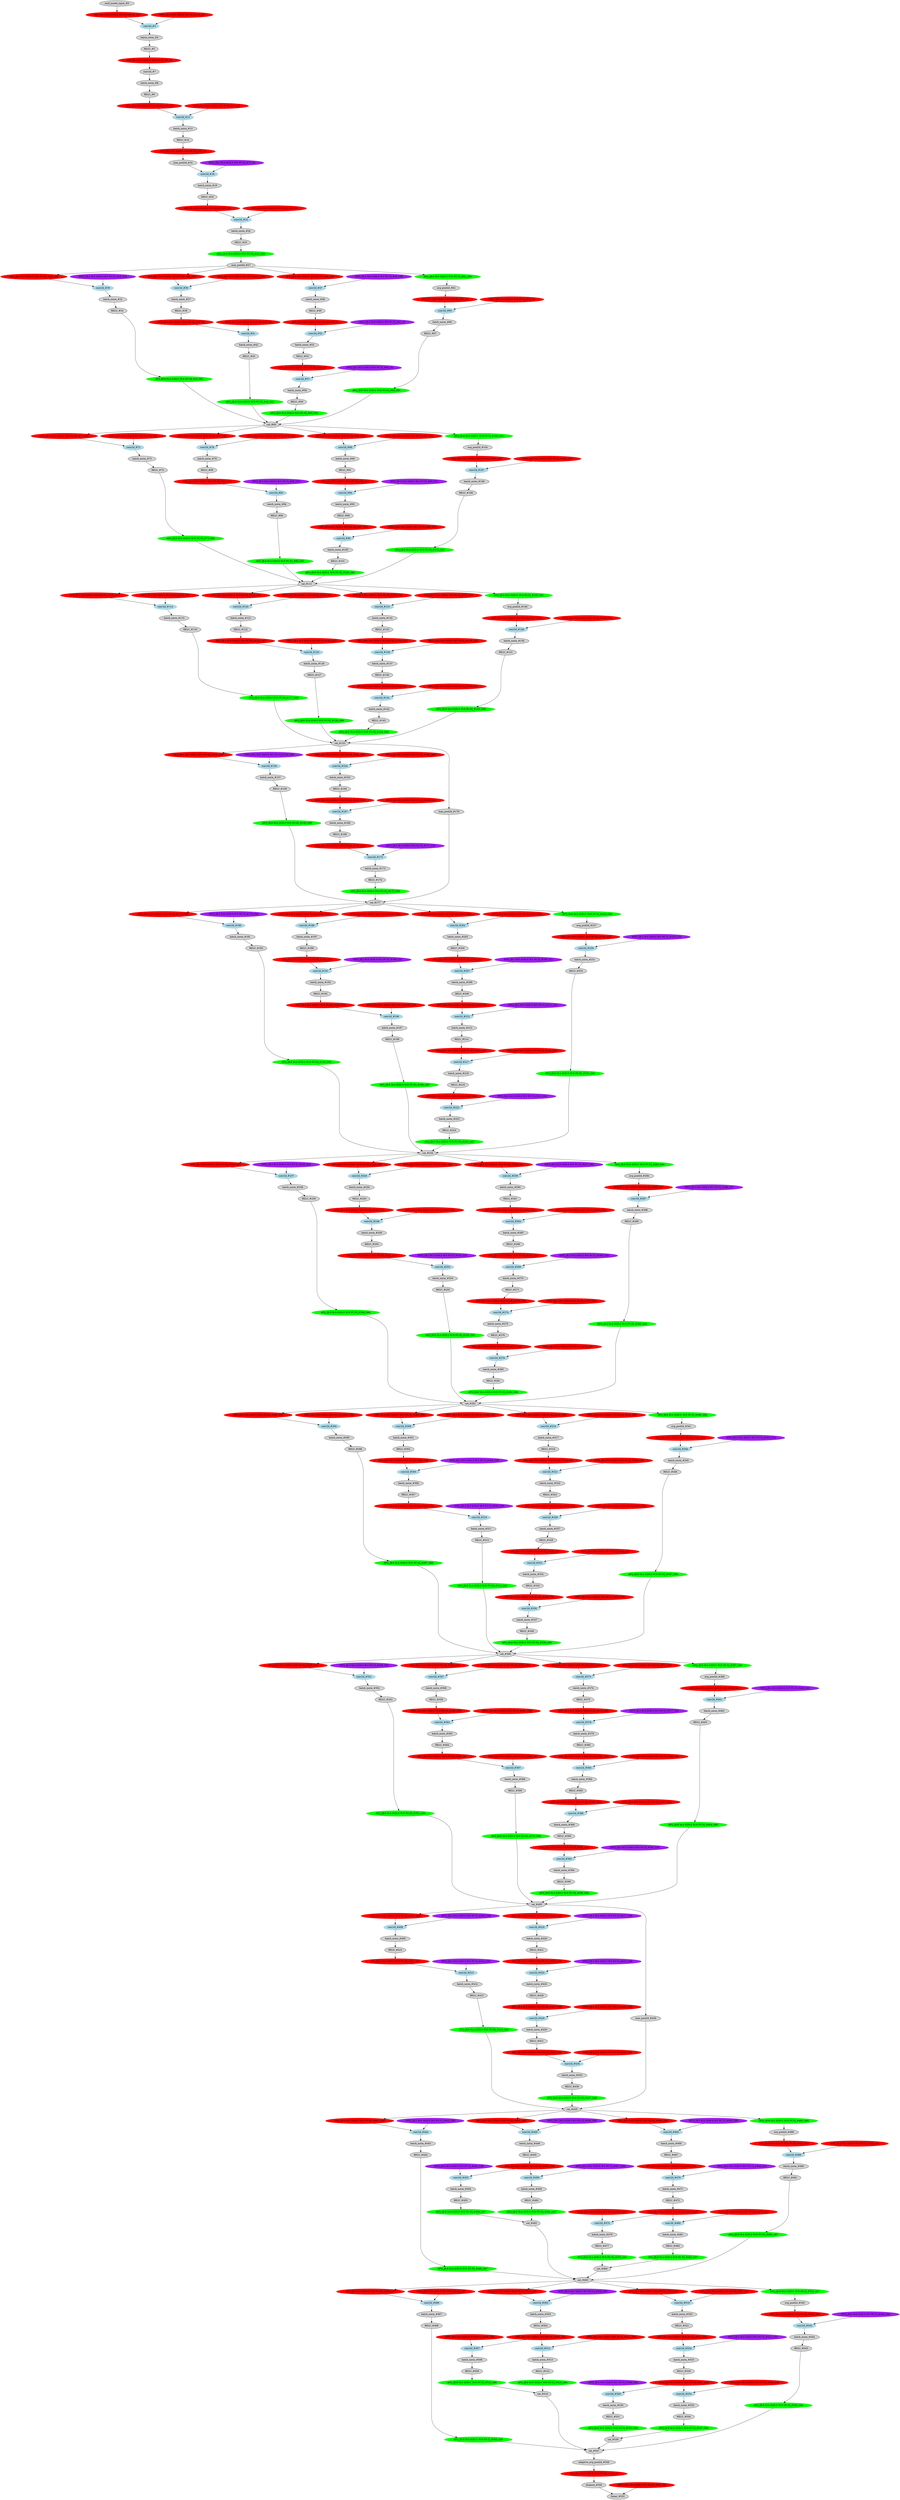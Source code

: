 strict digraph  {
"0 /nncf_model_input" [id=0, label="nncf_model_input_#0", scope="", style=filled, type=nncf_model_input];
"1 SymmetricQuantizer/symmetric_quantize" [color=red, id=1, label="AFQ_[B:4 M:S SGN:S W:N PC:N]_#1_G1", scope=SymmetricQuantizer, style=filled, type=symmetric_quantize];
"2 Inception3/BasicConv2d[Conv2d_1a_3x3]/NNCFConv2d[conv]/ModuleDict[pre_ops]/UpdateWeight[0]/SymmetricQuantizer[op]/symmetric_quantize" [color=red, id=2, label="WFQ_[B:4 M:S SGN:S W:Y PC:Y]_#2_G1", scope="Inception3/BasicConv2d[Conv2d_1a_3x3]/NNCFConv2d[conv]/ModuleDict[pre_ops]/UpdateWeight[0]/SymmetricQuantizer[op]", style=filled, type=symmetric_quantize];
"3 Inception3/BasicConv2d[Conv2d_1a_3x3]/NNCFConv2d[conv]/conv2d" [color=lightblue, id=3, label="conv2d_#3", scope="Inception3/BasicConv2d[Conv2d_1a_3x3]/NNCFConv2d[conv]", style=filled, type=conv2d];
"4 Inception3/BasicConv2d[Conv2d_1a_3x3]/BatchNorm2d[bn]/batch_norm" [id=4, label="batch_norm_#4", scope="Inception3/BasicConv2d[Conv2d_1a_3x3]/BatchNorm2d[bn]", style=filled, type=batch_norm];
"5 Inception3/BasicConv2d[Conv2d_1a_3x3]/RELU" [id=5, label="RELU_#5", scope="Inception3/BasicConv2d[Conv2d_1a_3x3]", style=filled, type=RELU];
"6 Inception3/BasicConv2d[Conv2d_1a_3x3]/SymmetricQuantizer/symmetric_quantize" [color=red, id=6, label="AFQ_[B:4 M:S SGN:U W:N PC:N]_#6_G2", scope="Inception3/BasicConv2d[Conv2d_1a_3x3]/SymmetricQuantizer", style=filled, type=symmetric_quantize];
"7 Inception3/BasicConv2d[Conv2d_2a_3x3]/Conv2d[conv]/conv2d" [id=7, label="conv2d_#7", scope="Inception3/BasicConv2d[Conv2d_2a_3x3]/Conv2d[conv]", style=filled, type=conv2d];
"8 Inception3/BasicConv2d[Conv2d_2a_3x3]/BatchNorm2d[bn]/batch_norm" [id=8, label="batch_norm_#8", scope="Inception3/BasicConv2d[Conv2d_2a_3x3]/BatchNorm2d[bn]", style=filled, type=batch_norm];
"9 Inception3/BasicConv2d[Conv2d_2a_3x3]/RELU" [id=9, label="RELU_#9", scope="Inception3/BasicConv2d[Conv2d_2a_3x3]", style=filled, type=RELU];
"10 Inception3/BasicConv2d[Conv2d_2a_3x3]/SymmetricQuantizer/symmetric_quantize" [color=red, id=10, label="AFQ_[B:4 M:S SGN:U W:N PC:N]_#10_G3", scope="Inception3/BasicConv2d[Conv2d_2a_3x3]/SymmetricQuantizer", style=filled, type=symmetric_quantize];
"11 Inception3/BasicConv2d[Conv2d_2b_3x3]/NNCFConv2d[conv]/ModuleDict[pre_ops]/UpdateWeight[0]/SymmetricQuantizer[op]/symmetric_quantize" [color=red, id=11, label="WFQ_[B:4 M:S SGN:S W:Y PC:Y]_#11_G3", scope="Inception3/BasicConv2d[Conv2d_2b_3x3]/NNCFConv2d[conv]/ModuleDict[pre_ops]/UpdateWeight[0]/SymmetricQuantizer[op]", style=filled, type=symmetric_quantize];
"12 Inception3/BasicConv2d[Conv2d_2b_3x3]/NNCFConv2d[conv]/conv2d" [color=lightblue, id=12, label="conv2d_#12", scope="Inception3/BasicConv2d[Conv2d_2b_3x3]/NNCFConv2d[conv]", style=filled, type=conv2d];
"13 Inception3/BasicConv2d[Conv2d_2b_3x3]/BatchNorm2d[bn]/batch_norm" [id=13, label="batch_norm_#13", scope="Inception3/BasicConv2d[Conv2d_2b_3x3]/BatchNorm2d[bn]", style=filled, type=batch_norm];
"14 Inception3/BasicConv2d[Conv2d_2b_3x3]/RELU" [id=14, label="RELU_#14", scope="Inception3/BasicConv2d[Conv2d_2b_3x3]", style=filled, type=RELU];
"15 Inception3/BasicConv2d[Conv2d_2b_3x3]/SymmetricQuantizer/symmetric_quantize" [color=red, id=15, label="AFQ_[B:4 M:S SGN:U W:N PC:N]_#15_G4", scope="Inception3/BasicConv2d[Conv2d_2b_3x3]/SymmetricQuantizer", style=filled, type=symmetric_quantize];
"16 Inception3/MaxPool2d[maxpool1]/max_pool2d" [id=16, label="max_pool2d_#16", scope="Inception3/MaxPool2d[maxpool1]", style=filled, type=max_pool2d];
"17 Inception3/BasicConv2d[Conv2d_3b_1x1]/NNCFConv2d[conv]/ModuleDict[pre_ops]/UpdateWeight[0]/SymmetricQuantizer[op]/symmetric_quantize" [color=purple, id=17, label="WFQ_[B:2 M:S SGN:S W:Y PC:Y]_#17_G4", scope="Inception3/BasicConv2d[Conv2d_3b_1x1]/NNCFConv2d[conv]/ModuleDict[pre_ops]/UpdateWeight[0]/SymmetricQuantizer[op]", style=filled, type=symmetric_quantize];
"18 Inception3/BasicConv2d[Conv2d_3b_1x1]/NNCFConv2d[conv]/conv2d" [color=lightblue, id=18, label="conv2d_#18", scope="Inception3/BasicConv2d[Conv2d_3b_1x1]/NNCFConv2d[conv]", style=filled, type=conv2d];
"19 Inception3/BasicConv2d[Conv2d_3b_1x1]/BatchNorm2d[bn]/batch_norm" [id=19, label="batch_norm_#19", scope="Inception3/BasicConv2d[Conv2d_3b_1x1]/BatchNorm2d[bn]", style=filled, type=batch_norm];
"20 Inception3/BasicConv2d[Conv2d_3b_1x1]/RELU" [id=20, label="RELU_#20", scope="Inception3/BasicConv2d[Conv2d_3b_1x1]", style=filled, type=RELU];
"21 Inception3/BasicConv2d[Conv2d_3b_1x1]/SymmetricQuantizer/symmetric_quantize" [color=red, id=21, label="AFQ_[B:4 M:S SGN:U W:N PC:N]_#21_G5", scope="Inception3/BasicConv2d[Conv2d_3b_1x1]/SymmetricQuantizer", style=filled, type=symmetric_quantize];
"22 Inception3/BasicConv2d[Conv2d_4a_3x3]/NNCFConv2d[conv]/ModuleDict[pre_ops]/UpdateWeight[0]/SymmetricQuantizer[op]/symmetric_quantize" [color=red, id=22, label="WFQ_[B:4 M:S SGN:S W:Y PC:Y]_#22_G5", scope="Inception3/BasicConv2d[Conv2d_4a_3x3]/NNCFConv2d[conv]/ModuleDict[pre_ops]/UpdateWeight[0]/SymmetricQuantizer[op]", style=filled, type=symmetric_quantize];
"23 Inception3/BasicConv2d[Conv2d_4a_3x3]/NNCFConv2d[conv]/conv2d" [color=lightblue, id=23, label="conv2d_#23", scope="Inception3/BasicConv2d[Conv2d_4a_3x3]/NNCFConv2d[conv]", style=filled, type=conv2d];
"24 Inception3/BasicConv2d[Conv2d_4a_3x3]/BatchNorm2d[bn]/batch_norm" [id=24, label="batch_norm_#24", scope="Inception3/BasicConv2d[Conv2d_4a_3x3]/BatchNorm2d[bn]", style=filled, type=batch_norm];
"25 Inception3/BasicConv2d[Conv2d_4a_3x3]/RELU" [id=25, label="RELU_#25", scope="Inception3/BasicConv2d[Conv2d_4a_3x3]", style=filled, type=RELU];
"26 Inception3/BasicConv2d[Conv2d_4a_3x3]/AsymmetricQuantizer/asymmetric_quantize" [color=green, id=26, label="AFQ_[B:8 M:A SGN:S W:N PC:N]_#26_G56", scope="Inception3/BasicConv2d[Conv2d_4a_3x3]/AsymmetricQuantizer", style=filled, type=asymmetric_quantize];
"27 Inception3/MaxPool2d[maxpool2]/max_pool2d" [id=27, label="max_pool2d_#27", scope="Inception3/MaxPool2d[maxpool2]", style=filled, type=max_pool2d];
"28 Inception3/InceptionA[Mixed_5b]/BasicConv2d[branch1x1]/NNCFConv2d[conv]/ModuleDict[pre_ops]/UpdateWeight[0]/SymmetricQuantizer[op]/symmetric_quantize" [color=purple, id=28, label="WFQ_[B:2 M:S SGN:S W:Y PC:Y]_#28_G56", scope="Inception3/InceptionA[Mixed_5b]/BasicConv2d[branch1x1]/NNCFConv2d[conv]/ModuleDict[pre_ops]/UpdateWeight[0]/SymmetricQuantizer[op]", style=filled, type=symmetric_quantize];
"29 Inception3/InceptionA[Mixed_5b]/BasicConv2d[branch1x1]/NNCFConv2d[conv]/SymmetricQuantizer/symmetric_quantize" [color=red, id=29, label="AFQ_[B:4 M:S SGN:U W:N PC:N]_#29_G56", scope="Inception3/InceptionA[Mixed_5b]/BasicConv2d[branch1x1]/NNCFConv2d[conv]/SymmetricQuantizer", style=filled, type=symmetric_quantize];
"30 Inception3/InceptionA[Mixed_5b]/BasicConv2d[branch1x1]/NNCFConv2d[conv]/conv2d" [color=lightblue, id=30, label="conv2d_#30", scope="Inception3/InceptionA[Mixed_5b]/BasicConv2d[branch1x1]/NNCFConv2d[conv]", style=filled, type=conv2d];
"31 Inception3/InceptionA[Mixed_5b]/BasicConv2d[branch1x1]/BatchNorm2d[bn]/batch_norm" [id=31, label="batch_norm_#31", scope="Inception3/InceptionA[Mixed_5b]/BasicConv2d[branch1x1]/BatchNorm2d[bn]", style=filled, type=batch_norm];
"32 Inception3/InceptionA[Mixed_5b]/BasicConv2d[branch1x1]/RELU" [id=32, label="RELU_#32", scope="Inception3/InceptionA[Mixed_5b]/BasicConv2d[branch1x1]", style=filled, type=RELU];
"33 Inception3/InceptionA[Mixed_5b]/BasicConv2d[branch1x1]/AsymmetricQuantizer/asymmetric_quantize" [color=green, id=33, label="AFQ_[B:8 M:A SGN:S W:N PC:N]_#33_G61", scope="Inception3/InceptionA[Mixed_5b]/BasicConv2d[branch1x1]/AsymmetricQuantizer", style=filled, type=asymmetric_quantize];
"34 Inception3/InceptionA[Mixed_5b]/BasicConv2d[branch5x5_1]/NNCFConv2d[conv]/ModuleDict[pre_ops]/UpdateWeight[0]/SymmetricQuantizer[op]/symmetric_quantize" [color=red, id=34, label="WFQ_[B:4 M:S SGN:S W:Y PC:Y]_#34_G56", scope="Inception3/InceptionA[Mixed_5b]/BasicConv2d[branch5x5_1]/NNCFConv2d[conv]/ModuleDict[pre_ops]/UpdateWeight[0]/SymmetricQuantizer[op]", style=filled, type=symmetric_quantize];
"35 Inception3/InceptionA[Mixed_5b]/BasicConv2d[branch5x5_1]/NNCFConv2d[conv]/SymmetricQuantizer/symmetric_quantize" [color=red, id=35, label="AFQ_[B:4 M:S SGN:U W:N PC:N]_#35_G56", scope="Inception3/InceptionA[Mixed_5b]/BasicConv2d[branch5x5_1]/NNCFConv2d[conv]/SymmetricQuantizer", style=filled, type=symmetric_quantize];
"36 Inception3/InceptionA[Mixed_5b]/BasicConv2d[branch5x5_1]/NNCFConv2d[conv]/conv2d" [color=lightblue, id=36, label="conv2d_#36", scope="Inception3/InceptionA[Mixed_5b]/BasicConv2d[branch5x5_1]/NNCFConv2d[conv]", style=filled, type=conv2d];
"37 Inception3/InceptionA[Mixed_5b]/BasicConv2d[branch5x5_1]/BatchNorm2d[bn]/batch_norm" [id=37, label="batch_norm_#37", scope="Inception3/InceptionA[Mixed_5b]/BasicConv2d[branch5x5_1]/BatchNorm2d[bn]", style=filled, type=batch_norm];
"38 Inception3/InceptionA[Mixed_5b]/BasicConv2d[branch5x5_1]/RELU" [id=38, label="RELU_#38", scope="Inception3/InceptionA[Mixed_5b]/BasicConv2d[branch5x5_1]", style=filled, type=RELU];
"39 Inception3/InceptionA[Mixed_5b]/BasicConv2d[branch5x5_1]/SymmetricQuantizer/symmetric_quantize" [color=red, id=39, label="AFQ_[B:4 M:S SGN:U W:N PC:N]_#39_G9", scope="Inception3/InceptionA[Mixed_5b]/BasicConv2d[branch5x5_1]/SymmetricQuantizer", style=filled, type=symmetric_quantize];
"40 Inception3/InceptionA[Mixed_5b]/BasicConv2d[branch5x5_2]/NNCFConv2d[conv]/ModuleDict[pre_ops]/UpdateWeight[0]/SymmetricQuantizer[op]/symmetric_quantize" [color=red, id=40, label="WFQ_[B:4 M:S SGN:S W:Y PC:Y]_#40_G9", scope="Inception3/InceptionA[Mixed_5b]/BasicConv2d[branch5x5_2]/NNCFConv2d[conv]/ModuleDict[pre_ops]/UpdateWeight[0]/SymmetricQuantizer[op]", style=filled, type=symmetric_quantize];
"41 Inception3/InceptionA[Mixed_5b]/BasicConv2d[branch5x5_2]/NNCFConv2d[conv]/conv2d" [color=lightblue, id=41, label="conv2d_#41", scope="Inception3/InceptionA[Mixed_5b]/BasicConv2d[branch5x5_2]/NNCFConv2d[conv]", style=filled, type=conv2d];
"42 Inception3/InceptionA[Mixed_5b]/BasicConv2d[branch5x5_2]/BatchNorm2d[bn]/batch_norm" [id=42, label="batch_norm_#42", scope="Inception3/InceptionA[Mixed_5b]/BasicConv2d[branch5x5_2]/BatchNorm2d[bn]", style=filled, type=batch_norm];
"43 Inception3/InceptionA[Mixed_5b]/BasicConv2d[branch5x5_2]/RELU" [id=43, label="RELU_#43", scope="Inception3/InceptionA[Mixed_5b]/BasicConv2d[branch5x5_2]", style=filled, type=RELU];
"44 Inception3/InceptionA[Mixed_5b]/BasicConv2d[branch5x5_2]/AsymmetricQuantizer/asymmetric_quantize" [color=green, id=44, label="AFQ_[B:8 M:A SGN:S W:N PC:N]_#44_G61", scope="Inception3/InceptionA[Mixed_5b]/BasicConv2d[branch5x5_2]/AsymmetricQuantizer", style=filled, type=asymmetric_quantize];
"45 Inception3/InceptionA[Mixed_5b]/BasicConv2d[branch3x3dbl_1]/NNCFConv2d[conv]/ModuleDict[pre_ops]/UpdateWeight[0]/SymmetricQuantizer[op]/symmetric_quantize" [color=purple, id=45, label="WFQ_[B:2 M:S SGN:S W:Y PC:Y]_#45_G56", scope="Inception3/InceptionA[Mixed_5b]/BasicConv2d[branch3x3dbl_1]/NNCFConv2d[conv]/ModuleDict[pre_ops]/UpdateWeight[0]/SymmetricQuantizer[op]", style=filled, type=symmetric_quantize];
"46 Inception3/InceptionA[Mixed_5b]/BasicConv2d[branch3x3dbl_1]/NNCFConv2d[conv]/SymmetricQuantizer/symmetric_quantize" [color=red, id=46, label="AFQ_[B:4 M:S SGN:U W:N PC:N]_#46_G56", scope="Inception3/InceptionA[Mixed_5b]/BasicConv2d[branch3x3dbl_1]/NNCFConv2d[conv]/SymmetricQuantizer", style=filled, type=symmetric_quantize];
"47 Inception3/InceptionA[Mixed_5b]/BasicConv2d[branch3x3dbl_1]/NNCFConv2d[conv]/conv2d" [color=lightblue, id=47, label="conv2d_#47", scope="Inception3/InceptionA[Mixed_5b]/BasicConv2d[branch3x3dbl_1]/NNCFConv2d[conv]", style=filled, type=conv2d];
"48 Inception3/InceptionA[Mixed_5b]/BasicConv2d[branch3x3dbl_1]/BatchNorm2d[bn]/batch_norm" [id=48, label="batch_norm_#48", scope="Inception3/InceptionA[Mixed_5b]/BasicConv2d[branch3x3dbl_1]/BatchNorm2d[bn]", style=filled, type=batch_norm];
"49 Inception3/InceptionA[Mixed_5b]/BasicConv2d[branch3x3dbl_1]/RELU" [id=49, label="RELU_#49", scope="Inception3/InceptionA[Mixed_5b]/BasicConv2d[branch3x3dbl_1]", style=filled, type=RELU];
"50 Inception3/InceptionA[Mixed_5b]/BasicConv2d[branch3x3dbl_1]/SymmetricQuantizer/symmetric_quantize" [color=red, id=50, label="AFQ_[B:4 M:S SGN:U W:N PC:N]_#50_G7", scope="Inception3/InceptionA[Mixed_5b]/BasicConv2d[branch3x3dbl_1]/SymmetricQuantizer", style=filled, type=symmetric_quantize];
"51 Inception3/InceptionA[Mixed_5b]/BasicConv2d[branch3x3dbl_2]/NNCFConv2d[conv]/ModuleDict[pre_ops]/UpdateWeight[0]/SymmetricQuantizer[op]/symmetric_quantize" [color=purple, id=51, label="WFQ_[B:2 M:S SGN:S W:Y PC:Y]_#51_G7", scope="Inception3/InceptionA[Mixed_5b]/BasicConv2d[branch3x3dbl_2]/NNCFConv2d[conv]/ModuleDict[pre_ops]/UpdateWeight[0]/SymmetricQuantizer[op]", style=filled, type=symmetric_quantize];
"52 Inception3/InceptionA[Mixed_5b]/BasicConv2d[branch3x3dbl_2]/NNCFConv2d[conv]/conv2d" [color=lightblue, id=52, label="conv2d_#52", scope="Inception3/InceptionA[Mixed_5b]/BasicConv2d[branch3x3dbl_2]/NNCFConv2d[conv]", style=filled, type=conv2d];
"53 Inception3/InceptionA[Mixed_5b]/BasicConv2d[branch3x3dbl_2]/BatchNorm2d[bn]/batch_norm" [id=53, label="batch_norm_#53", scope="Inception3/InceptionA[Mixed_5b]/BasicConv2d[branch3x3dbl_2]/BatchNorm2d[bn]", style=filled, type=batch_norm];
"54 Inception3/InceptionA[Mixed_5b]/BasicConv2d[branch3x3dbl_2]/RELU" [id=54, label="RELU_#54", scope="Inception3/InceptionA[Mixed_5b]/BasicConv2d[branch3x3dbl_2]", style=filled, type=RELU];
"55 Inception3/InceptionA[Mixed_5b]/BasicConv2d[branch3x3dbl_2]/SymmetricQuantizer/symmetric_quantize" [color=red, id=55, label="AFQ_[B:4 M:S SGN:U W:N PC:N]_#55_G8", scope="Inception3/InceptionA[Mixed_5b]/BasicConv2d[branch3x3dbl_2]/SymmetricQuantizer", style=filled, type=symmetric_quantize];
"56 Inception3/InceptionA[Mixed_5b]/BasicConv2d[branch3x3dbl_3]/NNCFConv2d[conv]/ModuleDict[pre_ops]/UpdateWeight[0]/SymmetricQuantizer[op]/symmetric_quantize" [color=purple, id=56, label="WFQ_[B:2 M:S SGN:S W:Y PC:Y]_#56_G8", scope="Inception3/InceptionA[Mixed_5b]/BasicConv2d[branch3x3dbl_3]/NNCFConv2d[conv]/ModuleDict[pre_ops]/UpdateWeight[0]/SymmetricQuantizer[op]", style=filled, type=symmetric_quantize];
"57 Inception3/InceptionA[Mixed_5b]/BasicConv2d[branch3x3dbl_3]/NNCFConv2d[conv]/conv2d" [color=lightblue, id=57, label="conv2d_#57", scope="Inception3/InceptionA[Mixed_5b]/BasicConv2d[branch3x3dbl_3]/NNCFConv2d[conv]", style=filled, type=conv2d];
"58 Inception3/InceptionA[Mixed_5b]/BasicConv2d[branch3x3dbl_3]/BatchNorm2d[bn]/batch_norm" [id=58, label="batch_norm_#58", scope="Inception3/InceptionA[Mixed_5b]/BasicConv2d[branch3x3dbl_3]/BatchNorm2d[bn]", style=filled, type=batch_norm];
"59 Inception3/InceptionA[Mixed_5b]/BasicConv2d[branch3x3dbl_3]/RELU" [id=59, label="RELU_#59", scope="Inception3/InceptionA[Mixed_5b]/BasicConv2d[branch3x3dbl_3]", style=filled, type=RELU];
"60 Inception3/InceptionA[Mixed_5b]/BasicConv2d[branch3x3dbl_3]/AsymmetricQuantizer/asymmetric_quantize" [color=green, id=60, label="AFQ_[B:8 M:A SGN:S W:N PC:N]_#60_G61", scope="Inception3/InceptionA[Mixed_5b]/BasicConv2d[branch3x3dbl_3]/AsymmetricQuantizer", style=filled, type=asymmetric_quantize];
"61 Inception3/InceptionA[Mixed_5b]/SymmetricQuantizer/symmetric_quantize" [color=green, id=61, label="AFQ_[B:8 M:S SGN:U W:N PC:Y]_#61_G56", scope="Inception3/InceptionA[Mixed_5b]/SymmetricQuantizer", style=filled, type=symmetric_quantize];
"62 Inception3/InceptionA[Mixed_5b]/avg_pool2d" [id=62, label="avg_pool2d_#62", scope="Inception3/InceptionA[Mixed_5b]", style=filled, type=avg_pool2d];
"63 Inception3/InceptionA[Mixed_5b]/SymmetricQuantizer/symmetric_quantize" [color=red, id=63, label="AFQ_[B:4 M:S SGN:U W:N PC:N]_#63_G6", scope="Inception3/InceptionA[Mixed_5b]/SymmetricQuantizer", style=filled, type=symmetric_quantize];
"64 Inception3/InceptionA[Mixed_5b]/BasicConv2d[branch_pool]/NNCFConv2d[conv]/ModuleDict[pre_ops]/UpdateWeight[0]/SymmetricQuantizer[op]/symmetric_quantize" [color=red, id=64, label="WFQ_[B:4 M:S SGN:S W:Y PC:Y]_#64_G6", scope="Inception3/InceptionA[Mixed_5b]/BasicConv2d[branch_pool]/NNCFConv2d[conv]/ModuleDict[pre_ops]/UpdateWeight[0]/SymmetricQuantizer[op]", style=filled, type=symmetric_quantize];
"65 Inception3/InceptionA[Mixed_5b]/BasicConv2d[branch_pool]/NNCFConv2d[conv]/conv2d" [color=lightblue, id=65, label="conv2d_#65", scope="Inception3/InceptionA[Mixed_5b]/BasicConv2d[branch_pool]/NNCFConv2d[conv]", style=filled, type=conv2d];
"66 Inception3/InceptionA[Mixed_5b]/BasicConv2d[branch_pool]/BatchNorm2d[bn]/batch_norm" [id=66, label="batch_norm_#66", scope="Inception3/InceptionA[Mixed_5b]/BasicConv2d[branch_pool]/BatchNorm2d[bn]", style=filled, type=batch_norm];
"67 Inception3/InceptionA[Mixed_5b]/BasicConv2d[branch_pool]/RELU" [id=67, label="RELU_#67", scope="Inception3/InceptionA[Mixed_5b]/BasicConv2d[branch_pool]", style=filled, type=RELU];
"68 Inception3/InceptionA[Mixed_5b]/BasicConv2d[branch_pool]/AsymmetricQuantizer/asymmetric_quantize" [color=green, id=68, label="AFQ_[B:8 M:A SGN:S W:N PC:N]_#68_G61", scope="Inception3/InceptionA[Mixed_5b]/BasicConv2d[branch_pool]/AsymmetricQuantizer", style=filled, type=asymmetric_quantize];
"69 Inception3/InceptionA[Mixed_5b]/cat" [id=69, label="cat_#69", scope="Inception3/InceptionA[Mixed_5b]", style=filled, type=cat];
"70 Inception3/InceptionA[Mixed_5c]/BasicConv2d[branch1x1]/NNCFConv2d[conv]/ModuleDict[pre_ops]/UpdateWeight[0]/SymmetricQuantizer[op]/symmetric_quantize" [color=red, id=70, label="WFQ_[B:4 M:S SGN:S W:Y PC:Y]_#70_G61", scope="Inception3/InceptionA[Mixed_5c]/BasicConv2d[branch1x1]/NNCFConv2d[conv]/ModuleDict[pre_ops]/UpdateWeight[0]/SymmetricQuantizer[op]", style=filled, type=symmetric_quantize];
"71 Inception3/InceptionA[Mixed_5c]/BasicConv2d[branch1x1]/NNCFConv2d[conv]/SymmetricQuantizer/symmetric_quantize" [color=red, id=71, label="AFQ_[B:4 M:S SGN:U W:N PC:N]_#71_G61", scope="Inception3/InceptionA[Mixed_5c]/BasicConv2d[branch1x1]/NNCFConv2d[conv]/SymmetricQuantizer", style=filled, type=symmetric_quantize];
"72 Inception3/InceptionA[Mixed_5c]/BasicConv2d[branch1x1]/NNCFConv2d[conv]/conv2d" [color=lightblue, id=72, label="conv2d_#72", scope="Inception3/InceptionA[Mixed_5c]/BasicConv2d[branch1x1]/NNCFConv2d[conv]", style=filled, type=conv2d];
"73 Inception3/InceptionA[Mixed_5c]/BasicConv2d[branch1x1]/BatchNorm2d[bn]/batch_norm" [id=73, label="batch_norm_#73", scope="Inception3/InceptionA[Mixed_5c]/BasicConv2d[branch1x1]/BatchNorm2d[bn]", style=filled, type=batch_norm];
"74 Inception3/InceptionA[Mixed_5c]/BasicConv2d[branch1x1]/RELU" [id=74, label="RELU_#74", scope="Inception3/InceptionA[Mixed_5c]/BasicConv2d[branch1x1]", style=filled, type=RELU];
"75 Inception3/InceptionA[Mixed_5c]/BasicConv2d[branch1x1]/AsymmetricQuantizer/asymmetric_quantize" [color=green, id=75, label="AFQ_[B:8 M:A SGN:S W:N PC:N]_#75_G62", scope="Inception3/InceptionA[Mixed_5c]/BasicConv2d[branch1x1]/AsymmetricQuantizer", style=filled, type=asymmetric_quantize];
"76 Inception3/InceptionA[Mixed_5c]/BasicConv2d[branch5x5_1]/NNCFConv2d[conv]/ModuleDict[pre_ops]/UpdateWeight[0]/SymmetricQuantizer[op]/symmetric_quantize" [color=red, id=76, label="WFQ_[B:4 M:S SGN:S W:Y PC:Y]_#76_G61", scope="Inception3/InceptionA[Mixed_5c]/BasicConv2d[branch5x5_1]/NNCFConv2d[conv]/ModuleDict[pre_ops]/UpdateWeight[0]/SymmetricQuantizer[op]", style=filled, type=symmetric_quantize];
"77 Inception3/InceptionA[Mixed_5c]/BasicConv2d[branch5x5_1]/NNCFConv2d[conv]/SymmetricQuantizer/symmetric_quantize" [color=red, id=77, label="AFQ_[B:4 M:S SGN:U W:N PC:N]_#77_G61", scope="Inception3/InceptionA[Mixed_5c]/BasicConv2d[branch5x5_1]/NNCFConv2d[conv]/SymmetricQuantizer", style=filled, type=symmetric_quantize];
"78 Inception3/InceptionA[Mixed_5c]/BasicConv2d[branch5x5_1]/NNCFConv2d[conv]/conv2d" [color=lightblue, id=78, label="conv2d_#78", scope="Inception3/InceptionA[Mixed_5c]/BasicConv2d[branch5x5_1]/NNCFConv2d[conv]", style=filled, type=conv2d];
"79 Inception3/InceptionA[Mixed_5c]/BasicConv2d[branch5x5_1]/BatchNorm2d[bn]/batch_norm" [id=79, label="batch_norm_#79", scope="Inception3/InceptionA[Mixed_5c]/BasicConv2d[branch5x5_1]/BatchNorm2d[bn]", style=filled, type=batch_norm];
"80 Inception3/InceptionA[Mixed_5c]/BasicConv2d[branch5x5_1]/RELU" [id=80, label="RELU_#80", scope="Inception3/InceptionA[Mixed_5c]/BasicConv2d[branch5x5_1]", style=filled, type=RELU];
"81 Inception3/InceptionA[Mixed_5c]/BasicConv2d[branch5x5_1]/SymmetricQuantizer/symmetric_quantize" [color=red, id=81, label="AFQ_[B:4 M:S SGN:U W:N PC:N]_#81_G13", scope="Inception3/InceptionA[Mixed_5c]/BasicConv2d[branch5x5_1]/SymmetricQuantizer", style=filled, type=symmetric_quantize];
"82 Inception3/InceptionA[Mixed_5c]/BasicConv2d[branch5x5_2]/NNCFConv2d[conv]/ModuleDict[pre_ops]/UpdateWeight[0]/SymmetricQuantizer[op]/symmetric_quantize" [color=purple, id=82, label="WFQ_[B:2 M:S SGN:S W:Y PC:Y]_#82_G13", scope="Inception3/InceptionA[Mixed_5c]/BasicConv2d[branch5x5_2]/NNCFConv2d[conv]/ModuleDict[pre_ops]/UpdateWeight[0]/SymmetricQuantizer[op]", style=filled, type=symmetric_quantize];
"83 Inception3/InceptionA[Mixed_5c]/BasicConv2d[branch5x5_2]/NNCFConv2d[conv]/conv2d" [color=lightblue, id=83, label="conv2d_#83", scope="Inception3/InceptionA[Mixed_5c]/BasicConv2d[branch5x5_2]/NNCFConv2d[conv]", style=filled, type=conv2d];
"84 Inception3/InceptionA[Mixed_5c]/BasicConv2d[branch5x5_2]/BatchNorm2d[bn]/batch_norm" [id=84, label="batch_norm_#84", scope="Inception3/InceptionA[Mixed_5c]/BasicConv2d[branch5x5_2]/BatchNorm2d[bn]", style=filled, type=batch_norm];
"85 Inception3/InceptionA[Mixed_5c]/BasicConv2d[branch5x5_2]/RELU" [id=85, label="RELU_#85", scope="Inception3/InceptionA[Mixed_5c]/BasicConv2d[branch5x5_2]", style=filled, type=RELU];
"86 Inception3/InceptionA[Mixed_5c]/BasicConv2d[branch5x5_2]/AsymmetricQuantizer/asymmetric_quantize" [color=green, id=86, label="AFQ_[B:8 M:A SGN:S W:N PC:N]_#86_G62", scope="Inception3/InceptionA[Mixed_5c]/BasicConv2d[branch5x5_2]/AsymmetricQuantizer", style=filled, type=asymmetric_quantize];
"87 Inception3/InceptionA[Mixed_5c]/BasicConv2d[branch3x3dbl_1]/NNCFConv2d[conv]/ModuleDict[pre_ops]/UpdateWeight[0]/SymmetricQuantizer[op]/symmetric_quantize" [color=red, id=87, label="WFQ_[B:4 M:S SGN:S W:Y PC:Y]_#87_G61", scope="Inception3/InceptionA[Mixed_5c]/BasicConv2d[branch3x3dbl_1]/NNCFConv2d[conv]/ModuleDict[pre_ops]/UpdateWeight[0]/SymmetricQuantizer[op]", style=filled, type=symmetric_quantize];
"88 Inception3/InceptionA[Mixed_5c]/BasicConv2d[branch3x3dbl_1]/NNCFConv2d[conv]/SymmetricQuantizer/symmetric_quantize" [color=red, id=88, label="AFQ_[B:4 M:S SGN:U W:N PC:N]_#88_G61", scope="Inception3/InceptionA[Mixed_5c]/BasicConv2d[branch3x3dbl_1]/NNCFConv2d[conv]/SymmetricQuantizer", style=filled, type=symmetric_quantize];
"89 Inception3/InceptionA[Mixed_5c]/BasicConv2d[branch3x3dbl_1]/NNCFConv2d[conv]/conv2d" [color=lightblue, id=89, label="conv2d_#89", scope="Inception3/InceptionA[Mixed_5c]/BasicConv2d[branch3x3dbl_1]/NNCFConv2d[conv]", style=filled, type=conv2d];
"90 Inception3/InceptionA[Mixed_5c]/BasicConv2d[branch3x3dbl_1]/BatchNorm2d[bn]/batch_norm" [id=90, label="batch_norm_#90", scope="Inception3/InceptionA[Mixed_5c]/BasicConv2d[branch3x3dbl_1]/BatchNorm2d[bn]", style=filled, type=batch_norm];
"91 Inception3/InceptionA[Mixed_5c]/BasicConv2d[branch3x3dbl_1]/RELU" [id=91, label="RELU_#91", scope="Inception3/InceptionA[Mixed_5c]/BasicConv2d[branch3x3dbl_1]", style=filled, type=RELU];
"92 Inception3/InceptionA[Mixed_5c]/BasicConv2d[branch3x3dbl_1]/SymmetricQuantizer/symmetric_quantize" [color=red, id=92, label="AFQ_[B:4 M:S SGN:U W:N PC:N]_#92_G11", scope="Inception3/InceptionA[Mixed_5c]/BasicConv2d[branch3x3dbl_1]/SymmetricQuantizer", style=filled, type=symmetric_quantize];
"93 Inception3/InceptionA[Mixed_5c]/BasicConv2d[branch3x3dbl_2]/NNCFConv2d[conv]/ModuleDict[pre_ops]/UpdateWeight[0]/SymmetricQuantizer[op]/symmetric_quantize" [color=purple, id=93, label="WFQ_[B:2 M:S SGN:S W:Y PC:Y]_#93_G11", scope="Inception3/InceptionA[Mixed_5c]/BasicConv2d[branch3x3dbl_2]/NNCFConv2d[conv]/ModuleDict[pre_ops]/UpdateWeight[0]/SymmetricQuantizer[op]", style=filled, type=symmetric_quantize];
"94 Inception3/InceptionA[Mixed_5c]/BasicConv2d[branch3x3dbl_2]/NNCFConv2d[conv]/conv2d" [color=lightblue, id=94, label="conv2d_#94", scope="Inception3/InceptionA[Mixed_5c]/BasicConv2d[branch3x3dbl_2]/NNCFConv2d[conv]", style=filled, type=conv2d];
"95 Inception3/InceptionA[Mixed_5c]/BasicConv2d[branch3x3dbl_2]/BatchNorm2d[bn]/batch_norm" [id=95, label="batch_norm_#95", scope="Inception3/InceptionA[Mixed_5c]/BasicConv2d[branch3x3dbl_2]/BatchNorm2d[bn]", style=filled, type=batch_norm];
"96 Inception3/InceptionA[Mixed_5c]/BasicConv2d[branch3x3dbl_2]/RELU" [id=96, label="RELU_#96", scope="Inception3/InceptionA[Mixed_5c]/BasicConv2d[branch3x3dbl_2]", style=filled, type=RELU];
"97 Inception3/InceptionA[Mixed_5c]/BasicConv2d[branch3x3dbl_2]/SymmetricQuantizer/symmetric_quantize" [color=red, id=97, label="AFQ_[B:4 M:S SGN:U W:N PC:N]_#97_G12", scope="Inception3/InceptionA[Mixed_5c]/BasicConv2d[branch3x3dbl_2]/SymmetricQuantizer", style=filled, type=symmetric_quantize];
"98 Inception3/InceptionA[Mixed_5c]/BasicConv2d[branch3x3dbl_3]/NNCFConv2d[conv]/ModuleDict[pre_ops]/UpdateWeight[0]/SymmetricQuantizer[op]/symmetric_quantize" [color=red, id=98, label="WFQ_[B:4 M:S SGN:S W:Y PC:Y]_#98_G12", scope="Inception3/InceptionA[Mixed_5c]/BasicConv2d[branch3x3dbl_3]/NNCFConv2d[conv]/ModuleDict[pre_ops]/UpdateWeight[0]/SymmetricQuantizer[op]", style=filled, type=symmetric_quantize];
"99 Inception3/InceptionA[Mixed_5c]/BasicConv2d[branch3x3dbl_3]/NNCFConv2d[conv]/conv2d" [color=lightblue, id=99, label="conv2d_#99", scope="Inception3/InceptionA[Mixed_5c]/BasicConv2d[branch3x3dbl_3]/NNCFConv2d[conv]", style=filled, type=conv2d];
"100 Inception3/InceptionA[Mixed_5c]/BasicConv2d[branch3x3dbl_3]/BatchNorm2d[bn]/batch_norm" [id=100, label="batch_norm_#100", scope="Inception3/InceptionA[Mixed_5c]/BasicConv2d[branch3x3dbl_3]/BatchNorm2d[bn]", style=filled, type=batch_norm];
"101 Inception3/InceptionA[Mixed_5c]/BasicConv2d[branch3x3dbl_3]/RELU" [id=101, label="RELU_#101", scope="Inception3/InceptionA[Mixed_5c]/BasicConv2d[branch3x3dbl_3]", style=filled, type=RELU];
"102 Inception3/InceptionA[Mixed_5c]/BasicConv2d[branch3x3dbl_3]/AsymmetricQuantizer/asymmetric_quantize" [color=green, id=102, label="AFQ_[B:8 M:A SGN:S W:N PC:N]_#102_G62", scope="Inception3/InceptionA[Mixed_5c]/BasicConv2d[branch3x3dbl_3]/AsymmetricQuantizer", style=filled, type=asymmetric_quantize];
"103 Inception3/InceptionA[Mixed_5c]/SymmetricQuantizer/symmetric_quantize" [color=green, id=103, label="AFQ_[B:8 M:S SGN:U W:N PC:Y]_#103_G61", scope="Inception3/InceptionA[Mixed_5c]/SymmetricQuantizer", style=filled, type=symmetric_quantize];
"104 Inception3/InceptionA[Mixed_5c]/avg_pool2d" [id=104, label="avg_pool2d_#104", scope="Inception3/InceptionA[Mixed_5c]", style=filled, type=avg_pool2d];
"105 Inception3/InceptionA[Mixed_5c]/SymmetricQuantizer/symmetric_quantize" [color=red, id=105, label="AFQ_[B:4 M:S SGN:U W:N PC:N]_#105_G10", scope="Inception3/InceptionA[Mixed_5c]/SymmetricQuantizer", style=filled, type=symmetric_quantize];
"106 Inception3/InceptionA[Mixed_5c]/BasicConv2d[branch_pool]/NNCFConv2d[conv]/ModuleDict[pre_ops]/UpdateWeight[0]/SymmetricQuantizer[op]/symmetric_quantize" [color=red, id=106, label="WFQ_[B:4 M:S SGN:S W:Y PC:Y]_#106_G10", scope="Inception3/InceptionA[Mixed_5c]/BasicConv2d[branch_pool]/NNCFConv2d[conv]/ModuleDict[pre_ops]/UpdateWeight[0]/SymmetricQuantizer[op]", style=filled, type=symmetric_quantize];
"107 Inception3/InceptionA[Mixed_5c]/BasicConv2d[branch_pool]/NNCFConv2d[conv]/conv2d" [color=lightblue, id=107, label="conv2d_#107", scope="Inception3/InceptionA[Mixed_5c]/BasicConv2d[branch_pool]/NNCFConv2d[conv]", style=filled, type=conv2d];
"108 Inception3/InceptionA[Mixed_5c]/BasicConv2d[branch_pool]/BatchNorm2d[bn]/batch_norm" [id=108, label="batch_norm_#108", scope="Inception3/InceptionA[Mixed_5c]/BasicConv2d[branch_pool]/BatchNorm2d[bn]", style=filled, type=batch_norm];
"109 Inception3/InceptionA[Mixed_5c]/BasicConv2d[branch_pool]/RELU" [id=109, label="RELU_#109", scope="Inception3/InceptionA[Mixed_5c]/BasicConv2d[branch_pool]", style=filled, type=RELU];
"110 Inception3/InceptionA[Mixed_5c]/BasicConv2d[branch_pool]/AsymmetricQuantizer/asymmetric_quantize" [color=green, id=110, label="AFQ_[B:8 M:A SGN:S W:N PC:N]_#110_G62", scope="Inception3/InceptionA[Mixed_5c]/BasicConv2d[branch_pool]/AsymmetricQuantizer", style=filled, type=asymmetric_quantize];
"111 Inception3/InceptionA[Mixed_5c]/cat" [id=111, label="cat_#111", scope="Inception3/InceptionA[Mixed_5c]", style=filled, type=cat];
"112 Inception3/InceptionA[Mixed_5d]/BasicConv2d[branch1x1]/NNCFConv2d[conv]/ModuleDict[pre_ops]/UpdateWeight[0]/SymmetricQuantizer[op]/symmetric_quantize" [color=red, id=112, label="WFQ_[B:4 M:S SGN:S W:Y PC:Y]_#112_G62", scope="Inception3/InceptionA[Mixed_5d]/BasicConv2d[branch1x1]/NNCFConv2d[conv]/ModuleDict[pre_ops]/UpdateWeight[0]/SymmetricQuantizer[op]", style=filled, type=symmetric_quantize];
"113 Inception3/InceptionA[Mixed_5d]/BasicConv2d[branch1x1]/NNCFConv2d[conv]/SymmetricQuantizer/symmetric_quantize" [color=red, id=113, label="AFQ_[B:4 M:S SGN:U W:N PC:N]_#113_G62", scope="Inception3/InceptionA[Mixed_5d]/BasicConv2d[branch1x1]/NNCFConv2d[conv]/SymmetricQuantizer", style=filled, type=symmetric_quantize];
"114 Inception3/InceptionA[Mixed_5d]/BasicConv2d[branch1x1]/NNCFConv2d[conv]/conv2d" [color=lightblue, id=114, label="conv2d_#114", scope="Inception3/InceptionA[Mixed_5d]/BasicConv2d[branch1x1]/NNCFConv2d[conv]", style=filled, type=conv2d];
"115 Inception3/InceptionA[Mixed_5d]/BasicConv2d[branch1x1]/BatchNorm2d[bn]/batch_norm" [id=115, label="batch_norm_#115", scope="Inception3/InceptionA[Mixed_5d]/BasicConv2d[branch1x1]/BatchNorm2d[bn]", style=filled, type=batch_norm];
"116 Inception3/InceptionA[Mixed_5d]/BasicConv2d[branch1x1]/RELU" [id=116, label="RELU_#116", scope="Inception3/InceptionA[Mixed_5d]/BasicConv2d[branch1x1]", style=filled, type=RELU];
"117 Inception3/InceptionA[Mixed_5d]/BasicConv2d[branch1x1]/AsymmetricQuantizer/asymmetric_quantize" [color=green, id=117, label="AFQ_[B:8 M:A SGN:S W:N PC:N]_#117_G68", scope="Inception3/InceptionA[Mixed_5d]/BasicConv2d[branch1x1]/AsymmetricQuantizer", style=filled, type=asymmetric_quantize];
"118 Inception3/InceptionA[Mixed_5d]/BasicConv2d[branch5x5_1]/NNCFConv2d[conv]/ModuleDict[pre_ops]/UpdateWeight[0]/SymmetricQuantizer[op]/symmetric_quantize" [color=red, id=118, label="WFQ_[B:4 M:S SGN:S W:Y PC:Y]_#118_G62", scope="Inception3/InceptionA[Mixed_5d]/BasicConv2d[branch5x5_1]/NNCFConv2d[conv]/ModuleDict[pre_ops]/UpdateWeight[0]/SymmetricQuantizer[op]", style=filled, type=symmetric_quantize];
"119 Inception3/InceptionA[Mixed_5d]/BasicConv2d[branch5x5_1]/NNCFConv2d[conv]/SymmetricQuantizer/symmetric_quantize" [color=red, id=119, label="AFQ_[B:4 M:S SGN:U W:N PC:N]_#119_G62", scope="Inception3/InceptionA[Mixed_5d]/BasicConv2d[branch5x5_1]/NNCFConv2d[conv]/SymmetricQuantizer", style=filled, type=symmetric_quantize];
"120 Inception3/InceptionA[Mixed_5d]/BasicConv2d[branch5x5_1]/NNCFConv2d[conv]/conv2d" [color=lightblue, id=120, label="conv2d_#120", scope="Inception3/InceptionA[Mixed_5d]/BasicConv2d[branch5x5_1]/NNCFConv2d[conv]", style=filled, type=conv2d];
"121 Inception3/InceptionA[Mixed_5d]/BasicConv2d[branch5x5_1]/BatchNorm2d[bn]/batch_norm" [id=121, label="batch_norm_#121", scope="Inception3/InceptionA[Mixed_5d]/BasicConv2d[branch5x5_1]/BatchNorm2d[bn]", style=filled, type=batch_norm];
"122 Inception3/InceptionA[Mixed_5d]/BasicConv2d[branch5x5_1]/RELU" [id=122, label="RELU_#122", scope="Inception3/InceptionA[Mixed_5d]/BasicConv2d[branch5x5_1]", style=filled, type=RELU];
"123 Inception3/InceptionA[Mixed_5d]/BasicConv2d[branch5x5_1]/SymmetricQuantizer/symmetric_quantize" [color=red, id=123, label="AFQ_[B:4 M:S SGN:U W:N PC:N]_#123_G17", scope="Inception3/InceptionA[Mixed_5d]/BasicConv2d[branch5x5_1]/SymmetricQuantizer", style=filled, type=symmetric_quantize];
"124 Inception3/InceptionA[Mixed_5d]/BasicConv2d[branch5x5_2]/NNCFConv2d[conv]/ModuleDict[pre_ops]/UpdateWeight[0]/SymmetricQuantizer[op]/symmetric_quantize" [color=red, id=124, label="WFQ_[B:4 M:S SGN:S W:Y PC:Y]_#124_G17", scope="Inception3/InceptionA[Mixed_5d]/BasicConv2d[branch5x5_2]/NNCFConv2d[conv]/ModuleDict[pre_ops]/UpdateWeight[0]/SymmetricQuantizer[op]", style=filled, type=symmetric_quantize];
"125 Inception3/InceptionA[Mixed_5d]/BasicConv2d[branch5x5_2]/NNCFConv2d[conv]/conv2d" [color=lightblue, id=125, label="conv2d_#125", scope="Inception3/InceptionA[Mixed_5d]/BasicConv2d[branch5x5_2]/NNCFConv2d[conv]", style=filled, type=conv2d];
"126 Inception3/InceptionA[Mixed_5d]/BasicConv2d[branch5x5_2]/BatchNorm2d[bn]/batch_norm" [id=126, label="batch_norm_#126", scope="Inception3/InceptionA[Mixed_5d]/BasicConv2d[branch5x5_2]/BatchNorm2d[bn]", style=filled, type=batch_norm];
"127 Inception3/InceptionA[Mixed_5d]/BasicConv2d[branch5x5_2]/RELU" [id=127, label="RELU_#127", scope="Inception3/InceptionA[Mixed_5d]/BasicConv2d[branch5x5_2]", style=filled, type=RELU];
"128 Inception3/InceptionA[Mixed_5d]/BasicConv2d[branch5x5_2]/AsymmetricQuantizer/asymmetric_quantize" [color=green, id=128, label="AFQ_[B:8 M:A SGN:S W:N PC:N]_#128_G68", scope="Inception3/InceptionA[Mixed_5d]/BasicConv2d[branch5x5_2]/AsymmetricQuantizer", style=filled, type=asymmetric_quantize];
"129 Inception3/InceptionA[Mixed_5d]/BasicConv2d[branch3x3dbl_1]/NNCFConv2d[conv]/ModuleDict[pre_ops]/UpdateWeight[0]/SymmetricQuantizer[op]/symmetric_quantize" [color=red, id=129, label="WFQ_[B:4 M:S SGN:S W:Y PC:Y]_#129_G62", scope="Inception3/InceptionA[Mixed_5d]/BasicConv2d[branch3x3dbl_1]/NNCFConv2d[conv]/ModuleDict[pre_ops]/UpdateWeight[0]/SymmetricQuantizer[op]", style=filled, type=symmetric_quantize];
"130 Inception3/InceptionA[Mixed_5d]/BasicConv2d[branch3x3dbl_1]/NNCFConv2d[conv]/SymmetricQuantizer/symmetric_quantize" [color=red, id=130, label="AFQ_[B:4 M:S SGN:U W:N PC:N]_#130_G62", scope="Inception3/InceptionA[Mixed_5d]/BasicConv2d[branch3x3dbl_1]/NNCFConv2d[conv]/SymmetricQuantizer", style=filled, type=symmetric_quantize];
"131 Inception3/InceptionA[Mixed_5d]/BasicConv2d[branch3x3dbl_1]/NNCFConv2d[conv]/conv2d" [color=lightblue, id=131, label="conv2d_#131", scope="Inception3/InceptionA[Mixed_5d]/BasicConv2d[branch3x3dbl_1]/NNCFConv2d[conv]", style=filled, type=conv2d];
"132 Inception3/InceptionA[Mixed_5d]/BasicConv2d[branch3x3dbl_1]/BatchNorm2d[bn]/batch_norm" [id=132, label="batch_norm_#132", scope="Inception3/InceptionA[Mixed_5d]/BasicConv2d[branch3x3dbl_1]/BatchNorm2d[bn]", style=filled, type=batch_norm];
"133 Inception3/InceptionA[Mixed_5d]/BasicConv2d[branch3x3dbl_1]/RELU" [id=133, label="RELU_#133", scope="Inception3/InceptionA[Mixed_5d]/BasicConv2d[branch3x3dbl_1]", style=filled, type=RELU];
"134 Inception3/InceptionA[Mixed_5d]/BasicConv2d[branch3x3dbl_1]/SymmetricQuantizer/symmetric_quantize" [color=red, id=134, label="AFQ_[B:4 M:S SGN:U W:N PC:N]_#134_G15", scope="Inception3/InceptionA[Mixed_5d]/BasicConv2d[branch3x3dbl_1]/SymmetricQuantizer", style=filled, type=symmetric_quantize];
"135 Inception3/InceptionA[Mixed_5d]/BasicConv2d[branch3x3dbl_2]/NNCFConv2d[conv]/ModuleDict[pre_ops]/UpdateWeight[0]/SymmetricQuantizer[op]/symmetric_quantize" [color=red, id=135, label="WFQ_[B:4 M:S SGN:S W:Y PC:Y]_#135_G15", scope="Inception3/InceptionA[Mixed_5d]/BasicConv2d[branch3x3dbl_2]/NNCFConv2d[conv]/ModuleDict[pre_ops]/UpdateWeight[0]/SymmetricQuantizer[op]", style=filled, type=symmetric_quantize];
"136 Inception3/InceptionA[Mixed_5d]/BasicConv2d[branch3x3dbl_2]/NNCFConv2d[conv]/conv2d" [color=lightblue, id=136, label="conv2d_#136", scope="Inception3/InceptionA[Mixed_5d]/BasicConv2d[branch3x3dbl_2]/NNCFConv2d[conv]", style=filled, type=conv2d];
"137 Inception3/InceptionA[Mixed_5d]/BasicConv2d[branch3x3dbl_2]/BatchNorm2d[bn]/batch_norm" [id=137, label="batch_norm_#137", scope="Inception3/InceptionA[Mixed_5d]/BasicConv2d[branch3x3dbl_2]/BatchNorm2d[bn]", style=filled, type=batch_norm];
"138 Inception3/InceptionA[Mixed_5d]/BasicConv2d[branch3x3dbl_2]/RELU" [id=138, label="RELU_#138", scope="Inception3/InceptionA[Mixed_5d]/BasicConv2d[branch3x3dbl_2]", style=filled, type=RELU];
"139 Inception3/InceptionA[Mixed_5d]/BasicConv2d[branch3x3dbl_2]/SymmetricQuantizer/symmetric_quantize" [color=red, id=139, label="AFQ_[B:4 M:S SGN:U W:N PC:N]_#139_G16", scope="Inception3/InceptionA[Mixed_5d]/BasicConv2d[branch3x3dbl_2]/SymmetricQuantizer", style=filled, type=symmetric_quantize];
"140 Inception3/InceptionA[Mixed_5d]/BasicConv2d[branch3x3dbl_3]/NNCFConv2d[conv]/ModuleDict[pre_ops]/UpdateWeight[0]/SymmetricQuantizer[op]/symmetric_quantize" [color=red, id=140, label="WFQ_[B:4 M:S SGN:S W:Y PC:Y]_#140_G16", scope="Inception3/InceptionA[Mixed_5d]/BasicConv2d[branch3x3dbl_3]/NNCFConv2d[conv]/ModuleDict[pre_ops]/UpdateWeight[0]/SymmetricQuantizer[op]", style=filled, type=symmetric_quantize];
"141 Inception3/InceptionA[Mixed_5d]/BasicConv2d[branch3x3dbl_3]/NNCFConv2d[conv]/conv2d" [color=lightblue, id=141, label="conv2d_#141", scope="Inception3/InceptionA[Mixed_5d]/BasicConv2d[branch3x3dbl_3]/NNCFConv2d[conv]", style=filled, type=conv2d];
"142 Inception3/InceptionA[Mixed_5d]/BasicConv2d[branch3x3dbl_3]/BatchNorm2d[bn]/batch_norm" [id=142, label="batch_norm_#142", scope="Inception3/InceptionA[Mixed_5d]/BasicConv2d[branch3x3dbl_3]/BatchNorm2d[bn]", style=filled, type=batch_norm];
"143 Inception3/InceptionA[Mixed_5d]/BasicConv2d[branch3x3dbl_3]/RELU" [id=143, label="RELU_#143", scope="Inception3/InceptionA[Mixed_5d]/BasicConv2d[branch3x3dbl_3]", style=filled, type=RELU];
"144 Inception3/InceptionA[Mixed_5d]/BasicConv2d[branch3x3dbl_3]/AsymmetricQuantizer/asymmetric_quantize" [color=green, id=144, label="AFQ_[B:8 M:A SGN:S W:N PC:N]_#144_G68", scope="Inception3/InceptionA[Mixed_5d]/BasicConv2d[branch3x3dbl_3]/AsymmetricQuantizer", style=filled, type=asymmetric_quantize];
"145 Inception3/InceptionA[Mixed_5d]/SymmetricQuantizer/symmetric_quantize" [color=green, id=145, label="AFQ_[B:8 M:S SGN:U W:N PC:Y]_#145_G62", scope="Inception3/InceptionA[Mixed_5d]/SymmetricQuantizer", style=filled, type=symmetric_quantize];
"146 Inception3/InceptionA[Mixed_5d]/avg_pool2d" [id=146, label="avg_pool2d_#146", scope="Inception3/InceptionA[Mixed_5d]", style=filled, type=avg_pool2d];
"147 Inception3/InceptionA[Mixed_5d]/SymmetricQuantizer/symmetric_quantize" [color=red, id=147, label="AFQ_[B:4 M:S SGN:U W:N PC:N]_#147_G14", scope="Inception3/InceptionA[Mixed_5d]/SymmetricQuantizer", style=filled, type=symmetric_quantize];
"148 Inception3/InceptionA[Mixed_5d]/BasicConv2d[branch_pool]/NNCFConv2d[conv]/ModuleDict[pre_ops]/UpdateWeight[0]/SymmetricQuantizer[op]/symmetric_quantize" [color=red, id=148, label="WFQ_[B:4 M:S SGN:S W:Y PC:Y]_#148_G14", scope="Inception3/InceptionA[Mixed_5d]/BasicConv2d[branch_pool]/NNCFConv2d[conv]/ModuleDict[pre_ops]/UpdateWeight[0]/SymmetricQuantizer[op]", style=filled, type=symmetric_quantize];
"149 Inception3/InceptionA[Mixed_5d]/BasicConv2d[branch_pool]/NNCFConv2d[conv]/conv2d" [color=lightblue, id=149, label="conv2d_#149", scope="Inception3/InceptionA[Mixed_5d]/BasicConv2d[branch_pool]/NNCFConv2d[conv]", style=filled, type=conv2d];
"150 Inception3/InceptionA[Mixed_5d]/BasicConv2d[branch_pool]/BatchNorm2d[bn]/batch_norm" [id=150, label="batch_norm_#150", scope="Inception3/InceptionA[Mixed_5d]/BasicConv2d[branch_pool]/BatchNorm2d[bn]", style=filled, type=batch_norm];
"151 Inception3/InceptionA[Mixed_5d]/BasicConv2d[branch_pool]/RELU" [id=151, label="RELU_#151", scope="Inception3/InceptionA[Mixed_5d]/BasicConv2d[branch_pool]", style=filled, type=RELU];
"152 Inception3/InceptionA[Mixed_5d]/BasicConv2d[branch_pool]/AsymmetricQuantizer/asymmetric_quantize" [color=green, id=152, label="AFQ_[B:8 M:A SGN:S W:N PC:N]_#152_G68", scope="Inception3/InceptionA[Mixed_5d]/BasicConv2d[branch_pool]/AsymmetricQuantizer", style=filled, type=asymmetric_quantize];
"153 Inception3/InceptionA[Mixed_5d]/cat" [id=153, label="cat_#153", scope="Inception3/InceptionA[Mixed_5d]", style=filled, type=cat];
"154 Inception3/InceptionB[Mixed_6a]/BasicConv2d[branch3x3]/NNCFConv2d[conv]/ModuleDict[pre_ops]/UpdateWeight[0]/SymmetricQuantizer[op]/symmetric_quantize" [color=purple, id=154, label="WFQ_[B:2 M:S SGN:S W:Y PC:Y]_#154_G68", scope="Inception3/InceptionB[Mixed_6a]/BasicConv2d[branch3x3]/NNCFConv2d[conv]/ModuleDict[pre_ops]/UpdateWeight[0]/SymmetricQuantizer[op]", style=filled, type=symmetric_quantize];
"155 Inception3/InceptionB[Mixed_6a]/BasicConv2d[branch3x3]/NNCFConv2d[conv]/SymmetricQuantizer/symmetric_quantize" [color=red, id=155, label="AFQ_[B:4 M:S SGN:U W:N PC:N]_#155_G68", scope="Inception3/InceptionB[Mixed_6a]/BasicConv2d[branch3x3]/NNCFConv2d[conv]/SymmetricQuantizer", style=filled, type=symmetric_quantize];
"156 Inception3/InceptionB[Mixed_6a]/BasicConv2d[branch3x3]/NNCFConv2d[conv]/conv2d" [color=lightblue, id=156, label="conv2d_#156", scope="Inception3/InceptionB[Mixed_6a]/BasicConv2d[branch3x3]/NNCFConv2d[conv]", style=filled, type=conv2d];
"157 Inception3/InceptionB[Mixed_6a]/BasicConv2d[branch3x3]/BatchNorm2d[bn]/batch_norm" [id=157, label="batch_norm_#157", scope="Inception3/InceptionB[Mixed_6a]/BasicConv2d[branch3x3]/BatchNorm2d[bn]", style=filled, type=batch_norm];
"158 Inception3/InceptionB[Mixed_6a]/BasicConv2d[branch3x3]/RELU" [id=158, label="RELU_#158", scope="Inception3/InceptionB[Mixed_6a]/BasicConv2d[branch3x3]", style=filled, type=RELU];
"159 Inception3/InceptionB[Mixed_6a]/BasicConv2d[branch3x3]/AsymmetricQuantizer/asymmetric_quantize" [color=green, id=159, label="AFQ_[B:8 M:A SGN:S W:N PC:N]_#159_G68", scope="Inception3/InceptionB[Mixed_6a]/BasicConv2d[branch3x3]/AsymmetricQuantizer", style=filled, type=asymmetric_quantize];
"160 Inception3/InceptionB[Mixed_6a]/BasicConv2d[branch3x3dbl_1]/NNCFConv2d[conv]/ModuleDict[pre_ops]/UpdateWeight[0]/SymmetricQuantizer[op]/symmetric_quantize" [color=red, id=160, label="WFQ_[B:4 M:S SGN:S W:Y PC:Y]_#160_G68", scope="Inception3/InceptionB[Mixed_6a]/BasicConv2d[branch3x3dbl_1]/NNCFConv2d[conv]/ModuleDict[pre_ops]/UpdateWeight[0]/SymmetricQuantizer[op]", style=filled, type=symmetric_quantize];
"161 Inception3/InceptionB[Mixed_6a]/BasicConv2d[branch3x3dbl_1]/NNCFConv2d[conv]/SymmetricQuantizer/symmetric_quantize" [color=red, id=161, label="AFQ_[B:4 M:S SGN:U W:N PC:N]_#161_G68", scope="Inception3/InceptionB[Mixed_6a]/BasicConv2d[branch3x3dbl_1]/NNCFConv2d[conv]/SymmetricQuantizer", style=filled, type=symmetric_quantize];
"162 Inception3/InceptionB[Mixed_6a]/BasicConv2d[branch3x3dbl_1]/NNCFConv2d[conv]/conv2d" [color=lightblue, id=162, label="conv2d_#162", scope="Inception3/InceptionB[Mixed_6a]/BasicConv2d[branch3x3dbl_1]/NNCFConv2d[conv]", style=filled, type=conv2d];
"163 Inception3/InceptionB[Mixed_6a]/BasicConv2d[branch3x3dbl_1]/BatchNorm2d[bn]/batch_norm" [id=163, label="batch_norm_#163", scope="Inception3/InceptionB[Mixed_6a]/BasicConv2d[branch3x3dbl_1]/BatchNorm2d[bn]", style=filled, type=batch_norm];
"164 Inception3/InceptionB[Mixed_6a]/BasicConv2d[branch3x3dbl_1]/RELU" [id=164, label="RELU_#164", scope="Inception3/InceptionB[Mixed_6a]/BasicConv2d[branch3x3dbl_1]", style=filled, type=RELU];
"165 Inception3/InceptionB[Mixed_6a]/BasicConv2d[branch3x3dbl_1]/SymmetricQuantizer/symmetric_quantize" [color=red, id=165, label="AFQ_[B:4 M:S SGN:U W:N PC:N]_#165_G18", scope="Inception3/InceptionB[Mixed_6a]/BasicConv2d[branch3x3dbl_1]/SymmetricQuantizer", style=filled, type=symmetric_quantize];
"166 Inception3/InceptionB[Mixed_6a]/BasicConv2d[branch3x3dbl_2]/NNCFConv2d[conv]/ModuleDict[pre_ops]/UpdateWeight[0]/SymmetricQuantizer[op]/symmetric_quantize" [color=red, id=166, label="WFQ_[B:4 M:S SGN:S W:Y PC:Y]_#166_G18", scope="Inception3/InceptionB[Mixed_6a]/BasicConv2d[branch3x3dbl_2]/NNCFConv2d[conv]/ModuleDict[pre_ops]/UpdateWeight[0]/SymmetricQuantizer[op]", style=filled, type=symmetric_quantize];
"167 Inception3/InceptionB[Mixed_6a]/BasicConv2d[branch3x3dbl_2]/NNCFConv2d[conv]/conv2d" [color=lightblue, id=167, label="conv2d_#167", scope="Inception3/InceptionB[Mixed_6a]/BasicConv2d[branch3x3dbl_2]/NNCFConv2d[conv]", style=filled, type=conv2d];
"168 Inception3/InceptionB[Mixed_6a]/BasicConv2d[branch3x3dbl_2]/BatchNorm2d[bn]/batch_norm" [id=168, label="batch_norm_#168", scope="Inception3/InceptionB[Mixed_6a]/BasicConv2d[branch3x3dbl_2]/BatchNorm2d[bn]", style=filled, type=batch_norm];
"169 Inception3/InceptionB[Mixed_6a]/BasicConv2d[branch3x3dbl_2]/RELU" [id=169, label="RELU_#169", scope="Inception3/InceptionB[Mixed_6a]/BasicConv2d[branch3x3dbl_2]", style=filled, type=RELU];
"170 Inception3/InceptionB[Mixed_6a]/BasicConv2d[branch3x3dbl_2]/SymmetricQuantizer/symmetric_quantize" [color=red, id=170, label="AFQ_[B:4 M:S SGN:U W:N PC:N]_#170_G19", scope="Inception3/InceptionB[Mixed_6a]/BasicConv2d[branch3x3dbl_2]/SymmetricQuantizer", style=filled, type=symmetric_quantize];
"171 Inception3/InceptionB[Mixed_6a]/BasicConv2d[branch3x3dbl_3]/NNCFConv2d[conv]/ModuleDict[pre_ops]/UpdateWeight[0]/SymmetricQuantizer[op]/symmetric_quantize" [color=purple, id=171, label="WFQ_[B:2 M:S SGN:S W:Y PC:Y]_#171_G19", scope="Inception3/InceptionB[Mixed_6a]/BasicConv2d[branch3x3dbl_3]/NNCFConv2d[conv]/ModuleDict[pre_ops]/UpdateWeight[0]/SymmetricQuantizer[op]", style=filled, type=symmetric_quantize];
"172 Inception3/InceptionB[Mixed_6a]/BasicConv2d[branch3x3dbl_3]/NNCFConv2d[conv]/conv2d" [color=lightblue, id=172, label="conv2d_#172", scope="Inception3/InceptionB[Mixed_6a]/BasicConv2d[branch3x3dbl_3]/NNCFConv2d[conv]", style=filled, type=conv2d];
"173 Inception3/InceptionB[Mixed_6a]/BasicConv2d[branch3x3dbl_3]/BatchNorm2d[bn]/batch_norm" [id=173, label="batch_norm_#173", scope="Inception3/InceptionB[Mixed_6a]/BasicConv2d[branch3x3dbl_3]/BatchNorm2d[bn]", style=filled, type=batch_norm];
"174 Inception3/InceptionB[Mixed_6a]/BasicConv2d[branch3x3dbl_3]/RELU" [id=174, label="RELU_#174", scope="Inception3/InceptionB[Mixed_6a]/BasicConv2d[branch3x3dbl_3]", style=filled, type=RELU];
"175 Inception3/InceptionB[Mixed_6a]/BasicConv2d[branch3x3dbl_3]/AsymmetricQuantizer/asymmetric_quantize" [color=green, id=175, label="AFQ_[B:8 M:A SGN:S W:N PC:N]_#175_G68", scope="Inception3/InceptionB[Mixed_6a]/BasicConv2d[branch3x3dbl_3]/AsymmetricQuantizer", style=filled, type=asymmetric_quantize];
"176 Inception3/InceptionB[Mixed_6a]/max_pool2d" [id=176, label="max_pool2d_#176", scope="Inception3/InceptionB[Mixed_6a]", style=filled, type=max_pool2d];
"177 Inception3/InceptionB[Mixed_6a]/cat" [id=177, label="cat_#177", scope="Inception3/InceptionB[Mixed_6a]", style=filled, type=cat];
"178 Inception3/InceptionC[Mixed_6b]/BasicConv2d[branch1x1]/NNCFConv2d[conv]/ModuleDict[pre_ops]/UpdateWeight[0]/SymmetricQuantizer[op]/symmetric_quantize" [color=purple, id=178, label="WFQ_[B:2 M:S SGN:S W:Y PC:Y]_#178_G68", scope="Inception3/InceptionC[Mixed_6b]/BasicConv2d[branch1x1]/NNCFConv2d[conv]/ModuleDict[pre_ops]/UpdateWeight[0]/SymmetricQuantizer[op]", style=filled, type=symmetric_quantize];
"179 Inception3/InceptionC[Mixed_6b]/BasicConv2d[branch1x1]/NNCFConv2d[conv]/SymmetricQuantizer/symmetric_quantize" [color=red, id=179, label="AFQ_[B:4 M:S SGN:U W:N PC:N]_#179_G68", scope="Inception3/InceptionC[Mixed_6b]/BasicConv2d[branch1x1]/NNCFConv2d[conv]/SymmetricQuantizer", style=filled, type=symmetric_quantize];
"180 Inception3/InceptionC[Mixed_6b]/BasicConv2d[branch1x1]/NNCFConv2d[conv]/conv2d" [color=lightblue, id=180, label="conv2d_#180", scope="Inception3/InceptionC[Mixed_6b]/BasicConv2d[branch1x1]/NNCFConv2d[conv]", style=filled, type=conv2d];
"181 Inception3/InceptionC[Mixed_6b]/BasicConv2d[branch1x1]/BatchNorm2d[bn]/batch_norm" [id=181, label="batch_norm_#181", scope="Inception3/InceptionC[Mixed_6b]/BasicConv2d[branch1x1]/BatchNorm2d[bn]", style=filled, type=batch_norm];
"182 Inception3/InceptionC[Mixed_6b]/BasicConv2d[branch1x1]/RELU" [id=182, label="RELU_#182", scope="Inception3/InceptionC[Mixed_6b]/BasicConv2d[branch1x1]", style=filled, type=RELU];
"183 Inception3/InceptionC[Mixed_6b]/BasicConv2d[branch1x1]/AsymmetricQuantizer/asymmetric_quantize" [color=green, id=183, label="AFQ_[B:8 M:A SGN:S W:N PC:N]_#183_G63", scope="Inception3/InceptionC[Mixed_6b]/BasicConv2d[branch1x1]/AsymmetricQuantizer", style=filled, type=asymmetric_quantize];
"184 Inception3/InceptionC[Mixed_6b]/BasicConv2d[branch7x7_1]/NNCFConv2d[conv]/ModuleDict[pre_ops]/UpdateWeight[0]/SymmetricQuantizer[op]/symmetric_quantize" [color=red, id=184, label="WFQ_[B:4 M:S SGN:S W:Y PC:Y]_#184_G68", scope="Inception3/InceptionC[Mixed_6b]/BasicConv2d[branch7x7_1]/NNCFConv2d[conv]/ModuleDict[pre_ops]/UpdateWeight[0]/SymmetricQuantizer[op]", style=filled, type=symmetric_quantize];
"185 Inception3/InceptionC[Mixed_6b]/BasicConv2d[branch7x7_1]/NNCFConv2d[conv]/SymmetricQuantizer/symmetric_quantize" [color=red, id=185, label="AFQ_[B:4 M:S SGN:U W:N PC:N]_#185_G68", scope="Inception3/InceptionC[Mixed_6b]/BasicConv2d[branch7x7_1]/NNCFConv2d[conv]/SymmetricQuantizer", style=filled, type=symmetric_quantize];
"186 Inception3/InceptionC[Mixed_6b]/BasicConv2d[branch7x7_1]/NNCFConv2d[conv]/conv2d" [color=lightblue, id=186, label="conv2d_#186", scope="Inception3/InceptionC[Mixed_6b]/BasicConv2d[branch7x7_1]/NNCFConv2d[conv]", style=filled, type=conv2d];
"187 Inception3/InceptionC[Mixed_6b]/BasicConv2d[branch7x7_1]/BatchNorm2d[bn]/batch_norm" [id=187, label="batch_norm_#187", scope="Inception3/InceptionC[Mixed_6b]/BasicConv2d[branch7x7_1]/BatchNorm2d[bn]", style=filled, type=batch_norm];
"188 Inception3/InceptionC[Mixed_6b]/BasicConv2d[branch7x7_1]/RELU" [id=188, label="RELU_#188", scope="Inception3/InceptionC[Mixed_6b]/BasicConv2d[branch7x7_1]", style=filled, type=RELU];
"189 Inception3/InceptionC[Mixed_6b]/BasicConv2d[branch7x7_1]/SymmetricQuantizer/symmetric_quantize" [color=red, id=189, label="AFQ_[B:4 M:S SGN:U W:N PC:N]_#189_G25", scope="Inception3/InceptionC[Mixed_6b]/BasicConv2d[branch7x7_1]/SymmetricQuantizer", style=filled, type=symmetric_quantize];
"190 Inception3/InceptionC[Mixed_6b]/BasicConv2d[branch7x7_2]/NNCFConv2d[conv]/ModuleDict[pre_ops]/UpdateWeight[0]/SymmetricQuantizer[op]/symmetric_quantize" [color=purple, id=190, label="WFQ_[B:2 M:S SGN:S W:Y PC:Y]_#190_G25", scope="Inception3/InceptionC[Mixed_6b]/BasicConv2d[branch7x7_2]/NNCFConv2d[conv]/ModuleDict[pre_ops]/UpdateWeight[0]/SymmetricQuantizer[op]", style=filled, type=symmetric_quantize];
"191 Inception3/InceptionC[Mixed_6b]/BasicConv2d[branch7x7_2]/NNCFConv2d[conv]/conv2d" [color=lightblue, id=191, label="conv2d_#191", scope="Inception3/InceptionC[Mixed_6b]/BasicConv2d[branch7x7_2]/NNCFConv2d[conv]", style=filled, type=conv2d];
"192 Inception3/InceptionC[Mixed_6b]/BasicConv2d[branch7x7_2]/BatchNorm2d[bn]/batch_norm" [id=192, label="batch_norm_#192", scope="Inception3/InceptionC[Mixed_6b]/BasicConv2d[branch7x7_2]/BatchNorm2d[bn]", style=filled, type=batch_norm];
"193 Inception3/InceptionC[Mixed_6b]/BasicConv2d[branch7x7_2]/RELU" [id=193, label="RELU_#193", scope="Inception3/InceptionC[Mixed_6b]/BasicConv2d[branch7x7_2]", style=filled, type=RELU];
"194 Inception3/InceptionC[Mixed_6b]/BasicConv2d[branch7x7_2]/SymmetricQuantizer/symmetric_quantize" [color=red, id=194, label="AFQ_[B:4 M:S SGN:U W:N PC:N]_#194_G26", scope="Inception3/InceptionC[Mixed_6b]/BasicConv2d[branch7x7_2]/SymmetricQuantizer", style=filled, type=symmetric_quantize];
"195 Inception3/InceptionC[Mixed_6b]/BasicConv2d[branch7x7_3]/NNCFConv2d[conv]/ModuleDict[pre_ops]/UpdateWeight[0]/SymmetricQuantizer[op]/symmetric_quantize" [color=red, id=195, label="WFQ_[B:4 M:S SGN:S W:Y PC:Y]_#195_G26", scope="Inception3/InceptionC[Mixed_6b]/BasicConv2d[branch7x7_3]/NNCFConv2d[conv]/ModuleDict[pre_ops]/UpdateWeight[0]/SymmetricQuantizer[op]", style=filled, type=symmetric_quantize];
"196 Inception3/InceptionC[Mixed_6b]/BasicConv2d[branch7x7_3]/NNCFConv2d[conv]/conv2d" [color=lightblue, id=196, label="conv2d_#196", scope="Inception3/InceptionC[Mixed_6b]/BasicConv2d[branch7x7_3]/NNCFConv2d[conv]", style=filled, type=conv2d];
"197 Inception3/InceptionC[Mixed_6b]/BasicConv2d[branch7x7_3]/BatchNorm2d[bn]/batch_norm" [id=197, label="batch_norm_#197", scope="Inception3/InceptionC[Mixed_6b]/BasicConv2d[branch7x7_3]/BatchNorm2d[bn]", style=filled, type=batch_norm];
"198 Inception3/InceptionC[Mixed_6b]/BasicConv2d[branch7x7_3]/RELU" [id=198, label="RELU_#198", scope="Inception3/InceptionC[Mixed_6b]/BasicConv2d[branch7x7_3]", style=filled, type=RELU];
"199 Inception3/InceptionC[Mixed_6b]/BasicConv2d[branch7x7_3]/AsymmetricQuantizer/asymmetric_quantize" [color=green, id=199, label="AFQ_[B:8 M:A SGN:S W:N PC:N]_#199_G63", scope="Inception3/InceptionC[Mixed_6b]/BasicConv2d[branch7x7_3]/AsymmetricQuantizer", style=filled, type=asymmetric_quantize];
"200 Inception3/InceptionC[Mixed_6b]/BasicConv2d[branch7x7dbl_1]/NNCFConv2d[conv]/ModuleDict[pre_ops]/UpdateWeight[0]/SymmetricQuantizer[op]/symmetric_quantize" [color=red, id=200, label="WFQ_[B:4 M:S SGN:S W:Y PC:Y]_#200_G68", scope="Inception3/InceptionC[Mixed_6b]/BasicConv2d[branch7x7dbl_1]/NNCFConv2d[conv]/ModuleDict[pre_ops]/UpdateWeight[0]/SymmetricQuantizer[op]", style=filled, type=symmetric_quantize];
"201 Inception3/InceptionC[Mixed_6b]/BasicConv2d[branch7x7dbl_1]/NNCFConv2d[conv]/SymmetricQuantizer/symmetric_quantize" [color=red, id=201, label="AFQ_[B:4 M:S SGN:U W:N PC:N]_#201_G68", scope="Inception3/InceptionC[Mixed_6b]/BasicConv2d[branch7x7dbl_1]/NNCFConv2d[conv]/SymmetricQuantizer", style=filled, type=symmetric_quantize];
"202 Inception3/InceptionC[Mixed_6b]/BasicConv2d[branch7x7dbl_1]/NNCFConv2d[conv]/conv2d" [color=lightblue, id=202, label="conv2d_#202", scope="Inception3/InceptionC[Mixed_6b]/BasicConv2d[branch7x7dbl_1]/NNCFConv2d[conv]", style=filled, type=conv2d];
"203 Inception3/InceptionC[Mixed_6b]/BasicConv2d[branch7x7dbl_1]/BatchNorm2d[bn]/batch_norm" [id=203, label="batch_norm_#203", scope="Inception3/InceptionC[Mixed_6b]/BasicConv2d[branch7x7dbl_1]/BatchNorm2d[bn]", style=filled, type=batch_norm];
"204 Inception3/InceptionC[Mixed_6b]/BasicConv2d[branch7x7dbl_1]/RELU" [id=204, label="RELU_#204", scope="Inception3/InceptionC[Mixed_6b]/BasicConv2d[branch7x7dbl_1]", style=filled, type=RELU];
"205 Inception3/InceptionC[Mixed_6b]/BasicConv2d[branch7x7dbl_1]/SymmetricQuantizer/symmetric_quantize" [color=red, id=205, label="AFQ_[B:4 M:S SGN:U W:N PC:N]_#205_G21", scope="Inception3/InceptionC[Mixed_6b]/BasicConv2d[branch7x7dbl_1]/SymmetricQuantizer", style=filled, type=symmetric_quantize];
"206 Inception3/InceptionC[Mixed_6b]/BasicConv2d[branch7x7dbl_2]/NNCFConv2d[conv]/ModuleDict[pre_ops]/UpdateWeight[0]/SymmetricQuantizer[op]/symmetric_quantize" [color=purple, id=206, label="WFQ_[B:2 M:S SGN:S W:Y PC:Y]_#206_G21", scope="Inception3/InceptionC[Mixed_6b]/BasicConv2d[branch7x7dbl_2]/NNCFConv2d[conv]/ModuleDict[pre_ops]/UpdateWeight[0]/SymmetricQuantizer[op]", style=filled, type=symmetric_quantize];
"207 Inception3/InceptionC[Mixed_6b]/BasicConv2d[branch7x7dbl_2]/NNCFConv2d[conv]/conv2d" [color=lightblue, id=207, label="conv2d_#207", scope="Inception3/InceptionC[Mixed_6b]/BasicConv2d[branch7x7dbl_2]/NNCFConv2d[conv]", style=filled, type=conv2d];
"208 Inception3/InceptionC[Mixed_6b]/BasicConv2d[branch7x7dbl_2]/BatchNorm2d[bn]/batch_norm" [id=208, label="batch_norm_#208", scope="Inception3/InceptionC[Mixed_6b]/BasicConv2d[branch7x7dbl_2]/BatchNorm2d[bn]", style=filled, type=batch_norm];
"209 Inception3/InceptionC[Mixed_6b]/BasicConv2d[branch7x7dbl_2]/RELU" [id=209, label="RELU_#209", scope="Inception3/InceptionC[Mixed_6b]/BasicConv2d[branch7x7dbl_2]", style=filled, type=RELU];
"210 Inception3/InceptionC[Mixed_6b]/BasicConv2d[branch7x7dbl_2]/SymmetricQuantizer/symmetric_quantize" [color=red, id=210, label="AFQ_[B:4 M:S SGN:U W:N PC:N]_#210_G22", scope="Inception3/InceptionC[Mixed_6b]/BasicConv2d[branch7x7dbl_2]/SymmetricQuantizer", style=filled, type=symmetric_quantize];
"211 Inception3/InceptionC[Mixed_6b]/BasicConv2d[branch7x7dbl_3]/NNCFConv2d[conv]/ModuleDict[pre_ops]/UpdateWeight[0]/SymmetricQuantizer[op]/symmetric_quantize" [color=purple, id=211, label="WFQ_[B:2 M:S SGN:S W:Y PC:Y]_#211_G22", scope="Inception3/InceptionC[Mixed_6b]/BasicConv2d[branch7x7dbl_3]/NNCFConv2d[conv]/ModuleDict[pre_ops]/UpdateWeight[0]/SymmetricQuantizer[op]", style=filled, type=symmetric_quantize];
"212 Inception3/InceptionC[Mixed_6b]/BasicConv2d[branch7x7dbl_3]/NNCFConv2d[conv]/conv2d" [color=lightblue, id=212, label="conv2d_#212", scope="Inception3/InceptionC[Mixed_6b]/BasicConv2d[branch7x7dbl_3]/NNCFConv2d[conv]", style=filled, type=conv2d];
"213 Inception3/InceptionC[Mixed_6b]/BasicConv2d[branch7x7dbl_3]/BatchNorm2d[bn]/batch_norm" [id=213, label="batch_norm_#213", scope="Inception3/InceptionC[Mixed_6b]/BasicConv2d[branch7x7dbl_3]/BatchNorm2d[bn]", style=filled, type=batch_norm];
"214 Inception3/InceptionC[Mixed_6b]/BasicConv2d[branch7x7dbl_3]/RELU" [id=214, label="RELU_#214", scope="Inception3/InceptionC[Mixed_6b]/BasicConv2d[branch7x7dbl_3]", style=filled, type=RELU];
"215 Inception3/InceptionC[Mixed_6b]/BasicConv2d[branch7x7dbl_3]/SymmetricQuantizer/symmetric_quantize" [color=red, id=215, label="AFQ_[B:4 M:S SGN:U W:N PC:N]_#215_G23", scope="Inception3/InceptionC[Mixed_6b]/BasicConv2d[branch7x7dbl_3]/SymmetricQuantizer", style=filled, type=symmetric_quantize];
"216 Inception3/InceptionC[Mixed_6b]/BasicConv2d[branch7x7dbl_4]/NNCFConv2d[conv]/ModuleDict[pre_ops]/UpdateWeight[0]/SymmetricQuantizer[op]/symmetric_quantize" [color=red, id=216, label="WFQ_[B:4 M:S SGN:S W:Y PC:Y]_#216_G23", scope="Inception3/InceptionC[Mixed_6b]/BasicConv2d[branch7x7dbl_4]/NNCFConv2d[conv]/ModuleDict[pre_ops]/UpdateWeight[0]/SymmetricQuantizer[op]", style=filled, type=symmetric_quantize];
"217 Inception3/InceptionC[Mixed_6b]/BasicConv2d[branch7x7dbl_4]/NNCFConv2d[conv]/conv2d" [color=lightblue, id=217, label="conv2d_#217", scope="Inception3/InceptionC[Mixed_6b]/BasicConv2d[branch7x7dbl_4]/NNCFConv2d[conv]", style=filled, type=conv2d];
"218 Inception3/InceptionC[Mixed_6b]/BasicConv2d[branch7x7dbl_4]/BatchNorm2d[bn]/batch_norm" [id=218, label="batch_norm_#218", scope="Inception3/InceptionC[Mixed_6b]/BasicConv2d[branch7x7dbl_4]/BatchNorm2d[bn]", style=filled, type=batch_norm];
"219 Inception3/InceptionC[Mixed_6b]/BasicConv2d[branch7x7dbl_4]/RELU" [id=219, label="RELU_#219", scope="Inception3/InceptionC[Mixed_6b]/BasicConv2d[branch7x7dbl_4]", style=filled, type=RELU];
"220 Inception3/InceptionC[Mixed_6b]/BasicConv2d[branch7x7dbl_4]/SymmetricQuantizer/symmetric_quantize" [color=red, id=220, label="AFQ_[B:4 M:S SGN:U W:N PC:N]_#220_G24", scope="Inception3/InceptionC[Mixed_6b]/BasicConv2d[branch7x7dbl_4]/SymmetricQuantizer", style=filled, type=symmetric_quantize];
"221 Inception3/InceptionC[Mixed_6b]/BasicConv2d[branch7x7dbl_5]/NNCFConv2d[conv]/ModuleDict[pre_ops]/UpdateWeight[0]/SymmetricQuantizer[op]/symmetric_quantize" [color=purple, id=221, label="WFQ_[B:2 M:S SGN:S W:Y PC:Y]_#221_G24", scope="Inception3/InceptionC[Mixed_6b]/BasicConv2d[branch7x7dbl_5]/NNCFConv2d[conv]/ModuleDict[pre_ops]/UpdateWeight[0]/SymmetricQuantizer[op]", style=filled, type=symmetric_quantize];
"222 Inception3/InceptionC[Mixed_6b]/BasicConv2d[branch7x7dbl_5]/NNCFConv2d[conv]/conv2d" [color=lightblue, id=222, label="conv2d_#222", scope="Inception3/InceptionC[Mixed_6b]/BasicConv2d[branch7x7dbl_5]/NNCFConv2d[conv]", style=filled, type=conv2d];
"223 Inception3/InceptionC[Mixed_6b]/BasicConv2d[branch7x7dbl_5]/BatchNorm2d[bn]/batch_norm" [id=223, label="batch_norm_#223", scope="Inception3/InceptionC[Mixed_6b]/BasicConv2d[branch7x7dbl_5]/BatchNorm2d[bn]", style=filled, type=batch_norm];
"224 Inception3/InceptionC[Mixed_6b]/BasicConv2d[branch7x7dbl_5]/RELU" [id=224, label="RELU_#224", scope="Inception3/InceptionC[Mixed_6b]/BasicConv2d[branch7x7dbl_5]", style=filled, type=RELU];
"225 Inception3/InceptionC[Mixed_6b]/BasicConv2d[branch7x7dbl_5]/AsymmetricQuantizer/asymmetric_quantize" [color=green, id=225, label="AFQ_[B:8 M:A SGN:S W:N PC:N]_#225_G63", scope="Inception3/InceptionC[Mixed_6b]/BasicConv2d[branch7x7dbl_5]/AsymmetricQuantizer", style=filled, type=asymmetric_quantize];
"226 Inception3/InceptionC[Mixed_6b]/SymmetricQuantizer/symmetric_quantize" [color=green, id=226, label="AFQ_[B:8 M:S SGN:U W:N PC:Y]_#226_G68", scope="Inception3/InceptionC[Mixed_6b]/SymmetricQuantizer", style=filled, type=symmetric_quantize];
"227 Inception3/InceptionC[Mixed_6b]/avg_pool2d" [id=227, label="avg_pool2d_#227", scope="Inception3/InceptionC[Mixed_6b]", style=filled, type=avg_pool2d];
"228 Inception3/InceptionC[Mixed_6b]/SymmetricQuantizer/symmetric_quantize" [color=red, id=228, label="AFQ_[B:4 M:S SGN:U W:N PC:N]_#228_G20", scope="Inception3/InceptionC[Mixed_6b]/SymmetricQuantizer", style=filled, type=symmetric_quantize];
"229 Inception3/InceptionC[Mixed_6b]/BasicConv2d[branch_pool]/NNCFConv2d[conv]/ModuleDict[pre_ops]/UpdateWeight[0]/SymmetricQuantizer[op]/symmetric_quantize" [color=purple, id=229, label="WFQ_[B:2 M:S SGN:S W:Y PC:Y]_#229_G20", scope="Inception3/InceptionC[Mixed_6b]/BasicConv2d[branch_pool]/NNCFConv2d[conv]/ModuleDict[pre_ops]/UpdateWeight[0]/SymmetricQuantizer[op]", style=filled, type=symmetric_quantize];
"230 Inception3/InceptionC[Mixed_6b]/BasicConv2d[branch_pool]/NNCFConv2d[conv]/conv2d" [color=lightblue, id=230, label="conv2d_#230", scope="Inception3/InceptionC[Mixed_6b]/BasicConv2d[branch_pool]/NNCFConv2d[conv]", style=filled, type=conv2d];
"231 Inception3/InceptionC[Mixed_6b]/BasicConv2d[branch_pool]/BatchNorm2d[bn]/batch_norm" [id=231, label="batch_norm_#231", scope="Inception3/InceptionC[Mixed_6b]/BasicConv2d[branch_pool]/BatchNorm2d[bn]", style=filled, type=batch_norm];
"232 Inception3/InceptionC[Mixed_6b]/BasicConv2d[branch_pool]/RELU" [id=232, label="RELU_#232", scope="Inception3/InceptionC[Mixed_6b]/BasicConv2d[branch_pool]", style=filled, type=RELU];
"233 Inception3/InceptionC[Mixed_6b]/BasicConv2d[branch_pool]/AsymmetricQuantizer/asymmetric_quantize" [color=green, id=233, label="AFQ_[B:8 M:A SGN:S W:N PC:N]_#233_G63", scope="Inception3/InceptionC[Mixed_6b]/BasicConv2d[branch_pool]/AsymmetricQuantizer", style=filled, type=asymmetric_quantize];
"234 Inception3/InceptionC[Mixed_6b]/cat" [id=234, label="cat_#234", scope="Inception3/InceptionC[Mixed_6b]", style=filled, type=cat];
"235 Inception3/InceptionC[Mixed_6c]/BasicConv2d[branch1x1]/NNCFConv2d[conv]/ModuleDict[pre_ops]/UpdateWeight[0]/SymmetricQuantizer[op]/symmetric_quantize" [color=purple, id=235, label="WFQ_[B:2 M:S SGN:S W:Y PC:Y]_#235_G63", scope="Inception3/InceptionC[Mixed_6c]/BasicConv2d[branch1x1]/NNCFConv2d[conv]/ModuleDict[pre_ops]/UpdateWeight[0]/SymmetricQuantizer[op]", style=filled, type=symmetric_quantize];
"236 Inception3/InceptionC[Mixed_6c]/BasicConv2d[branch1x1]/NNCFConv2d[conv]/SymmetricQuantizer/symmetric_quantize" [color=red, id=236, label="AFQ_[B:4 M:S SGN:U W:N PC:N]_#236_G63", scope="Inception3/InceptionC[Mixed_6c]/BasicConv2d[branch1x1]/NNCFConv2d[conv]/SymmetricQuantizer", style=filled, type=symmetric_quantize];
"237 Inception3/InceptionC[Mixed_6c]/BasicConv2d[branch1x1]/NNCFConv2d[conv]/conv2d" [color=lightblue, id=237, label="conv2d_#237", scope="Inception3/InceptionC[Mixed_6c]/BasicConv2d[branch1x1]/NNCFConv2d[conv]", style=filled, type=conv2d];
"238 Inception3/InceptionC[Mixed_6c]/BasicConv2d[branch1x1]/BatchNorm2d[bn]/batch_norm" [id=238, label="batch_norm_#238", scope="Inception3/InceptionC[Mixed_6c]/BasicConv2d[branch1x1]/BatchNorm2d[bn]", style=filled, type=batch_norm];
"239 Inception3/InceptionC[Mixed_6c]/BasicConv2d[branch1x1]/RELU" [id=239, label="RELU_#239", scope="Inception3/InceptionC[Mixed_6c]/BasicConv2d[branch1x1]", style=filled, type=RELU];
"240 Inception3/InceptionC[Mixed_6c]/BasicConv2d[branch1x1]/AsymmetricQuantizer/asymmetric_quantize" [color=green, id=240, label="AFQ_[B:8 M:A SGN:S W:N PC:N]_#240_G64", scope="Inception3/InceptionC[Mixed_6c]/BasicConv2d[branch1x1]/AsymmetricQuantizer", style=filled, type=asymmetric_quantize];
"241 Inception3/InceptionC[Mixed_6c]/BasicConv2d[branch7x7_1]/NNCFConv2d[conv]/ModuleDict[pre_ops]/UpdateWeight[0]/SymmetricQuantizer[op]/symmetric_quantize" [color=red, id=241, label="WFQ_[B:4 M:S SGN:S W:Y PC:Y]_#241_G63", scope="Inception3/InceptionC[Mixed_6c]/BasicConv2d[branch7x7_1]/NNCFConv2d[conv]/ModuleDict[pre_ops]/UpdateWeight[0]/SymmetricQuantizer[op]", style=filled, type=symmetric_quantize];
"242 Inception3/InceptionC[Mixed_6c]/BasicConv2d[branch7x7_1]/NNCFConv2d[conv]/SymmetricQuantizer/symmetric_quantize" [color=red, id=242, label="AFQ_[B:4 M:S SGN:U W:N PC:N]_#242_G63", scope="Inception3/InceptionC[Mixed_6c]/BasicConv2d[branch7x7_1]/NNCFConv2d[conv]/SymmetricQuantizer", style=filled, type=symmetric_quantize];
"243 Inception3/InceptionC[Mixed_6c]/BasicConv2d[branch7x7_1]/NNCFConv2d[conv]/conv2d" [color=lightblue, id=243, label="conv2d_#243", scope="Inception3/InceptionC[Mixed_6c]/BasicConv2d[branch7x7_1]/NNCFConv2d[conv]", style=filled, type=conv2d];
"244 Inception3/InceptionC[Mixed_6c]/BasicConv2d[branch7x7_1]/BatchNorm2d[bn]/batch_norm" [id=244, label="batch_norm_#244", scope="Inception3/InceptionC[Mixed_6c]/BasicConv2d[branch7x7_1]/BatchNorm2d[bn]", style=filled, type=batch_norm];
"245 Inception3/InceptionC[Mixed_6c]/BasicConv2d[branch7x7_1]/RELU" [id=245, label="RELU_#245", scope="Inception3/InceptionC[Mixed_6c]/BasicConv2d[branch7x7_1]", style=filled, type=RELU];
"246 Inception3/InceptionC[Mixed_6c]/BasicConv2d[branch7x7_1]/SymmetricQuantizer/symmetric_quantize" [color=red, id=246, label="AFQ_[B:4 M:S SGN:U W:N PC:N]_#246_G32", scope="Inception3/InceptionC[Mixed_6c]/BasicConv2d[branch7x7_1]/SymmetricQuantizer", style=filled, type=symmetric_quantize];
"247 Inception3/InceptionC[Mixed_6c]/BasicConv2d[branch7x7_2]/NNCFConv2d[conv]/ModuleDict[pre_ops]/UpdateWeight[0]/SymmetricQuantizer[op]/symmetric_quantize" [color=red, id=247, label="WFQ_[B:4 M:S SGN:S W:Y PC:Y]_#247_G32", scope="Inception3/InceptionC[Mixed_6c]/BasicConv2d[branch7x7_2]/NNCFConv2d[conv]/ModuleDict[pre_ops]/UpdateWeight[0]/SymmetricQuantizer[op]", style=filled, type=symmetric_quantize];
"248 Inception3/InceptionC[Mixed_6c]/BasicConv2d[branch7x7_2]/NNCFConv2d[conv]/conv2d" [color=lightblue, id=248, label="conv2d_#248", scope="Inception3/InceptionC[Mixed_6c]/BasicConv2d[branch7x7_2]/NNCFConv2d[conv]", style=filled, type=conv2d];
"249 Inception3/InceptionC[Mixed_6c]/BasicConv2d[branch7x7_2]/BatchNorm2d[bn]/batch_norm" [id=249, label="batch_norm_#249", scope="Inception3/InceptionC[Mixed_6c]/BasicConv2d[branch7x7_2]/BatchNorm2d[bn]", style=filled, type=batch_norm];
"250 Inception3/InceptionC[Mixed_6c]/BasicConv2d[branch7x7_2]/RELU" [id=250, label="RELU_#250", scope="Inception3/InceptionC[Mixed_6c]/BasicConv2d[branch7x7_2]", style=filled, type=RELU];
"251 Inception3/InceptionC[Mixed_6c]/BasicConv2d[branch7x7_2]/SymmetricQuantizer/symmetric_quantize" [color=red, id=251, label="AFQ_[B:4 M:S SGN:U W:N PC:N]_#251_G33", scope="Inception3/InceptionC[Mixed_6c]/BasicConv2d[branch7x7_2]/SymmetricQuantizer", style=filled, type=symmetric_quantize];
"252 Inception3/InceptionC[Mixed_6c]/BasicConv2d[branch7x7_3]/NNCFConv2d[conv]/ModuleDict[pre_ops]/UpdateWeight[0]/SymmetricQuantizer[op]/symmetric_quantize" [color=purple, id=252, label="WFQ_[B:2 M:S SGN:S W:Y PC:Y]_#252_G33", scope="Inception3/InceptionC[Mixed_6c]/BasicConv2d[branch7x7_3]/NNCFConv2d[conv]/ModuleDict[pre_ops]/UpdateWeight[0]/SymmetricQuantizer[op]", style=filled, type=symmetric_quantize];
"253 Inception3/InceptionC[Mixed_6c]/BasicConv2d[branch7x7_3]/NNCFConv2d[conv]/conv2d" [color=lightblue, id=253, label="conv2d_#253", scope="Inception3/InceptionC[Mixed_6c]/BasicConv2d[branch7x7_3]/NNCFConv2d[conv]", style=filled, type=conv2d];
"254 Inception3/InceptionC[Mixed_6c]/BasicConv2d[branch7x7_3]/BatchNorm2d[bn]/batch_norm" [id=254, label="batch_norm_#254", scope="Inception3/InceptionC[Mixed_6c]/BasicConv2d[branch7x7_3]/BatchNorm2d[bn]", style=filled, type=batch_norm];
"255 Inception3/InceptionC[Mixed_6c]/BasicConv2d[branch7x7_3]/RELU" [id=255, label="RELU_#255", scope="Inception3/InceptionC[Mixed_6c]/BasicConv2d[branch7x7_3]", style=filled, type=RELU];
"256 Inception3/InceptionC[Mixed_6c]/BasicConv2d[branch7x7_3]/AsymmetricQuantizer/asymmetric_quantize" [color=green, id=256, label="AFQ_[B:8 M:A SGN:S W:N PC:N]_#256_G64", scope="Inception3/InceptionC[Mixed_6c]/BasicConv2d[branch7x7_3]/AsymmetricQuantizer", style=filled, type=asymmetric_quantize];
"257 Inception3/InceptionC[Mixed_6c]/BasicConv2d[branch7x7dbl_1]/NNCFConv2d[conv]/ModuleDict[pre_ops]/UpdateWeight[0]/SymmetricQuantizer[op]/symmetric_quantize" [color=purple, id=257, label="WFQ_[B:2 M:S SGN:S W:Y PC:Y]_#257_G63", scope="Inception3/InceptionC[Mixed_6c]/BasicConv2d[branch7x7dbl_1]/NNCFConv2d[conv]/ModuleDict[pre_ops]/UpdateWeight[0]/SymmetricQuantizer[op]", style=filled, type=symmetric_quantize];
"258 Inception3/InceptionC[Mixed_6c]/BasicConv2d[branch7x7dbl_1]/NNCFConv2d[conv]/SymmetricQuantizer/symmetric_quantize" [color=red, id=258, label="AFQ_[B:4 M:S SGN:U W:N PC:N]_#258_G63", scope="Inception3/InceptionC[Mixed_6c]/BasicConv2d[branch7x7dbl_1]/NNCFConv2d[conv]/SymmetricQuantizer", style=filled, type=symmetric_quantize];
"259 Inception3/InceptionC[Mixed_6c]/BasicConv2d[branch7x7dbl_1]/NNCFConv2d[conv]/conv2d" [color=lightblue, id=259, label="conv2d_#259", scope="Inception3/InceptionC[Mixed_6c]/BasicConv2d[branch7x7dbl_1]/NNCFConv2d[conv]", style=filled, type=conv2d];
"260 Inception3/InceptionC[Mixed_6c]/BasicConv2d[branch7x7dbl_1]/BatchNorm2d[bn]/batch_norm" [id=260, label="batch_norm_#260", scope="Inception3/InceptionC[Mixed_6c]/BasicConv2d[branch7x7dbl_1]/BatchNorm2d[bn]", style=filled, type=batch_norm];
"261 Inception3/InceptionC[Mixed_6c]/BasicConv2d[branch7x7dbl_1]/RELU" [id=261, label="RELU_#261", scope="Inception3/InceptionC[Mixed_6c]/BasicConv2d[branch7x7dbl_1]", style=filled, type=RELU];
"262 Inception3/InceptionC[Mixed_6c]/BasicConv2d[branch7x7dbl_1]/SymmetricQuantizer/symmetric_quantize" [color=red, id=262, label="AFQ_[B:4 M:S SGN:U W:N PC:N]_#262_G28", scope="Inception3/InceptionC[Mixed_6c]/BasicConv2d[branch7x7dbl_1]/SymmetricQuantizer", style=filled, type=symmetric_quantize];
"263 Inception3/InceptionC[Mixed_6c]/BasicConv2d[branch7x7dbl_2]/NNCFConv2d[conv]/ModuleDict[pre_ops]/UpdateWeight[0]/SymmetricQuantizer[op]/symmetric_quantize" [color=red, id=263, label="WFQ_[B:4 M:S SGN:S W:Y PC:Y]_#263_G28", scope="Inception3/InceptionC[Mixed_6c]/BasicConv2d[branch7x7dbl_2]/NNCFConv2d[conv]/ModuleDict[pre_ops]/UpdateWeight[0]/SymmetricQuantizer[op]", style=filled, type=symmetric_quantize];
"264 Inception3/InceptionC[Mixed_6c]/BasicConv2d[branch7x7dbl_2]/NNCFConv2d[conv]/conv2d" [color=lightblue, id=264, label="conv2d_#264", scope="Inception3/InceptionC[Mixed_6c]/BasicConv2d[branch7x7dbl_2]/NNCFConv2d[conv]", style=filled, type=conv2d];
"265 Inception3/InceptionC[Mixed_6c]/BasicConv2d[branch7x7dbl_2]/BatchNorm2d[bn]/batch_norm" [id=265, label="batch_norm_#265", scope="Inception3/InceptionC[Mixed_6c]/BasicConv2d[branch7x7dbl_2]/BatchNorm2d[bn]", style=filled, type=batch_norm];
"266 Inception3/InceptionC[Mixed_6c]/BasicConv2d[branch7x7dbl_2]/RELU" [id=266, label="RELU_#266", scope="Inception3/InceptionC[Mixed_6c]/BasicConv2d[branch7x7dbl_2]", style=filled, type=RELU];
"267 Inception3/InceptionC[Mixed_6c]/BasicConv2d[branch7x7dbl_2]/SymmetricQuantizer/symmetric_quantize" [color=red, id=267, label="AFQ_[B:4 M:S SGN:U W:N PC:N]_#267_G29", scope="Inception3/InceptionC[Mixed_6c]/BasicConv2d[branch7x7dbl_2]/SymmetricQuantizer", style=filled, type=symmetric_quantize];
"268 Inception3/InceptionC[Mixed_6c]/BasicConv2d[branch7x7dbl_3]/NNCFConv2d[conv]/ModuleDict[pre_ops]/UpdateWeight[0]/SymmetricQuantizer[op]/symmetric_quantize" [color=purple, id=268, label="WFQ_[B:2 M:S SGN:S W:Y PC:Y]_#268_G29", scope="Inception3/InceptionC[Mixed_6c]/BasicConv2d[branch7x7dbl_3]/NNCFConv2d[conv]/ModuleDict[pre_ops]/UpdateWeight[0]/SymmetricQuantizer[op]", style=filled, type=symmetric_quantize];
"269 Inception3/InceptionC[Mixed_6c]/BasicConv2d[branch7x7dbl_3]/NNCFConv2d[conv]/conv2d" [color=lightblue, id=269, label="conv2d_#269", scope="Inception3/InceptionC[Mixed_6c]/BasicConv2d[branch7x7dbl_3]/NNCFConv2d[conv]", style=filled, type=conv2d];
"270 Inception3/InceptionC[Mixed_6c]/BasicConv2d[branch7x7dbl_3]/BatchNorm2d[bn]/batch_norm" [id=270, label="batch_norm_#270", scope="Inception3/InceptionC[Mixed_6c]/BasicConv2d[branch7x7dbl_3]/BatchNorm2d[bn]", style=filled, type=batch_norm];
"271 Inception3/InceptionC[Mixed_6c]/BasicConv2d[branch7x7dbl_3]/RELU" [id=271, label="RELU_#271", scope="Inception3/InceptionC[Mixed_6c]/BasicConv2d[branch7x7dbl_3]", style=filled, type=RELU];
"272 Inception3/InceptionC[Mixed_6c]/BasicConv2d[branch7x7dbl_3]/SymmetricQuantizer/symmetric_quantize" [color=red, id=272, label="AFQ_[B:4 M:S SGN:U W:N PC:N]_#272_G30", scope="Inception3/InceptionC[Mixed_6c]/BasicConv2d[branch7x7dbl_3]/SymmetricQuantizer", style=filled, type=symmetric_quantize];
"273 Inception3/InceptionC[Mixed_6c]/BasicConv2d[branch7x7dbl_4]/NNCFConv2d[conv]/ModuleDict[pre_ops]/UpdateWeight[0]/SymmetricQuantizer[op]/symmetric_quantize" [color=red, id=273, label="WFQ_[B:4 M:S SGN:S W:Y PC:Y]_#273_G30", scope="Inception3/InceptionC[Mixed_6c]/BasicConv2d[branch7x7dbl_4]/NNCFConv2d[conv]/ModuleDict[pre_ops]/UpdateWeight[0]/SymmetricQuantizer[op]", style=filled, type=symmetric_quantize];
"274 Inception3/InceptionC[Mixed_6c]/BasicConv2d[branch7x7dbl_4]/NNCFConv2d[conv]/conv2d" [color=lightblue, id=274, label="conv2d_#274", scope="Inception3/InceptionC[Mixed_6c]/BasicConv2d[branch7x7dbl_4]/NNCFConv2d[conv]", style=filled, type=conv2d];
"275 Inception3/InceptionC[Mixed_6c]/BasicConv2d[branch7x7dbl_4]/BatchNorm2d[bn]/batch_norm" [id=275, label="batch_norm_#275", scope="Inception3/InceptionC[Mixed_6c]/BasicConv2d[branch7x7dbl_4]/BatchNorm2d[bn]", style=filled, type=batch_norm];
"276 Inception3/InceptionC[Mixed_6c]/BasicConv2d[branch7x7dbl_4]/RELU" [id=276, label="RELU_#276", scope="Inception3/InceptionC[Mixed_6c]/BasicConv2d[branch7x7dbl_4]", style=filled, type=RELU];
"277 Inception3/InceptionC[Mixed_6c]/BasicConv2d[branch7x7dbl_4]/SymmetricQuantizer/symmetric_quantize" [color=red, id=277, label="AFQ_[B:4 M:S SGN:U W:N PC:N]_#277_G31", scope="Inception3/InceptionC[Mixed_6c]/BasicConv2d[branch7x7dbl_4]/SymmetricQuantizer", style=filled, type=symmetric_quantize];
"278 Inception3/InceptionC[Mixed_6c]/BasicConv2d[branch7x7dbl_5]/NNCFConv2d[conv]/ModuleDict[pre_ops]/UpdateWeight[0]/SymmetricQuantizer[op]/symmetric_quantize" [color=red, id=278, label="WFQ_[B:4 M:S SGN:S W:Y PC:Y]_#278_G31", scope="Inception3/InceptionC[Mixed_6c]/BasicConv2d[branch7x7dbl_5]/NNCFConv2d[conv]/ModuleDict[pre_ops]/UpdateWeight[0]/SymmetricQuantizer[op]", style=filled, type=symmetric_quantize];
"279 Inception3/InceptionC[Mixed_6c]/BasicConv2d[branch7x7dbl_5]/NNCFConv2d[conv]/conv2d" [color=lightblue, id=279, label="conv2d_#279", scope="Inception3/InceptionC[Mixed_6c]/BasicConv2d[branch7x7dbl_5]/NNCFConv2d[conv]", style=filled, type=conv2d];
"280 Inception3/InceptionC[Mixed_6c]/BasicConv2d[branch7x7dbl_5]/BatchNorm2d[bn]/batch_norm" [id=280, label="batch_norm_#280", scope="Inception3/InceptionC[Mixed_6c]/BasicConv2d[branch7x7dbl_5]/BatchNorm2d[bn]", style=filled, type=batch_norm];
"281 Inception3/InceptionC[Mixed_6c]/BasicConv2d[branch7x7dbl_5]/RELU" [id=281, label="RELU_#281", scope="Inception3/InceptionC[Mixed_6c]/BasicConv2d[branch7x7dbl_5]", style=filled, type=RELU];
"282 Inception3/InceptionC[Mixed_6c]/BasicConv2d[branch7x7dbl_5]/AsymmetricQuantizer/asymmetric_quantize" [color=green, id=282, label="AFQ_[B:8 M:A SGN:S W:N PC:N]_#282_G64", scope="Inception3/InceptionC[Mixed_6c]/BasicConv2d[branch7x7dbl_5]/AsymmetricQuantizer", style=filled, type=asymmetric_quantize];
"283 Inception3/InceptionC[Mixed_6c]/SymmetricQuantizer/symmetric_quantize" [color=green, id=283, label="AFQ_[B:8 M:S SGN:U W:N PC:Y]_#283_G63", scope="Inception3/InceptionC[Mixed_6c]/SymmetricQuantizer", style=filled, type=symmetric_quantize];
"284 Inception3/InceptionC[Mixed_6c]/avg_pool2d" [id=284, label="avg_pool2d_#284", scope="Inception3/InceptionC[Mixed_6c]", style=filled, type=avg_pool2d];
"285 Inception3/InceptionC[Mixed_6c]/SymmetricQuantizer/symmetric_quantize" [color=red, id=285, label="AFQ_[B:4 M:S SGN:U W:N PC:N]_#285_G27", scope="Inception3/InceptionC[Mixed_6c]/SymmetricQuantizer", style=filled, type=symmetric_quantize];
"286 Inception3/InceptionC[Mixed_6c]/BasicConv2d[branch_pool]/NNCFConv2d[conv]/ModuleDict[pre_ops]/UpdateWeight[0]/SymmetricQuantizer[op]/symmetric_quantize" [color=purple, id=286, label="WFQ_[B:2 M:S SGN:S W:Y PC:Y]_#286_G27", scope="Inception3/InceptionC[Mixed_6c]/BasicConv2d[branch_pool]/NNCFConv2d[conv]/ModuleDict[pre_ops]/UpdateWeight[0]/SymmetricQuantizer[op]", style=filled, type=symmetric_quantize];
"287 Inception3/InceptionC[Mixed_6c]/BasicConv2d[branch_pool]/NNCFConv2d[conv]/conv2d" [color=lightblue, id=287, label="conv2d_#287", scope="Inception3/InceptionC[Mixed_6c]/BasicConv2d[branch_pool]/NNCFConv2d[conv]", style=filled, type=conv2d];
"288 Inception3/InceptionC[Mixed_6c]/BasicConv2d[branch_pool]/BatchNorm2d[bn]/batch_norm" [id=288, label="batch_norm_#288", scope="Inception3/InceptionC[Mixed_6c]/BasicConv2d[branch_pool]/BatchNorm2d[bn]", style=filled, type=batch_norm];
"289 Inception3/InceptionC[Mixed_6c]/BasicConv2d[branch_pool]/RELU" [id=289, label="RELU_#289", scope="Inception3/InceptionC[Mixed_6c]/BasicConv2d[branch_pool]", style=filled, type=RELU];
"290 Inception3/InceptionC[Mixed_6c]/BasicConv2d[branch_pool]/AsymmetricQuantizer/asymmetric_quantize" [color=green, id=290, label="AFQ_[B:8 M:A SGN:S W:N PC:N]_#290_G64", scope="Inception3/InceptionC[Mixed_6c]/BasicConv2d[branch_pool]/AsymmetricQuantizer", style=filled, type=asymmetric_quantize];
"291 Inception3/InceptionC[Mixed_6c]/cat" [id=291, label="cat_#291", scope="Inception3/InceptionC[Mixed_6c]", style=filled, type=cat];
"292 Inception3/InceptionC[Mixed_6d]/BasicConv2d[branch1x1]/NNCFConv2d[conv]/ModuleDict[pre_ops]/UpdateWeight[0]/SymmetricQuantizer[op]/symmetric_quantize" [color=red, id=292, label="WFQ_[B:4 M:S SGN:S W:Y PC:Y]_#292_G64", scope="Inception3/InceptionC[Mixed_6d]/BasicConv2d[branch1x1]/NNCFConv2d[conv]/ModuleDict[pre_ops]/UpdateWeight[0]/SymmetricQuantizer[op]", style=filled, type=symmetric_quantize];
"293 Inception3/InceptionC[Mixed_6d]/BasicConv2d[branch1x1]/NNCFConv2d[conv]/SymmetricQuantizer/symmetric_quantize" [color=red, id=293, label="AFQ_[B:4 M:S SGN:U W:N PC:N]_#293_G64", scope="Inception3/InceptionC[Mixed_6d]/BasicConv2d[branch1x1]/NNCFConv2d[conv]/SymmetricQuantizer", style=filled, type=symmetric_quantize];
"294 Inception3/InceptionC[Mixed_6d]/BasicConv2d[branch1x1]/NNCFConv2d[conv]/conv2d" [color=lightblue, id=294, label="conv2d_#294", scope="Inception3/InceptionC[Mixed_6d]/BasicConv2d[branch1x1]/NNCFConv2d[conv]", style=filled, type=conv2d];
"295 Inception3/InceptionC[Mixed_6d]/BasicConv2d[branch1x1]/BatchNorm2d[bn]/batch_norm" [id=295, label="batch_norm_#295", scope="Inception3/InceptionC[Mixed_6d]/BasicConv2d[branch1x1]/BatchNorm2d[bn]", style=filled, type=batch_norm];
"296 Inception3/InceptionC[Mixed_6d]/BasicConv2d[branch1x1]/RELU" [id=296, label="RELU_#296", scope="Inception3/InceptionC[Mixed_6d]/BasicConv2d[branch1x1]", style=filled, type=RELU];
"297 Inception3/InceptionC[Mixed_6d]/BasicConv2d[branch1x1]/AsymmetricQuantizer/asymmetric_quantize" [color=green, id=297, label="AFQ_[B:8 M:A SGN:S W:N PC:N]_#297_G65", scope="Inception3/InceptionC[Mixed_6d]/BasicConv2d[branch1x1]/AsymmetricQuantizer", style=filled, type=asymmetric_quantize];
"298 Inception3/InceptionC[Mixed_6d]/BasicConv2d[branch7x7_1]/NNCFConv2d[conv]/ModuleDict[pre_ops]/UpdateWeight[0]/SymmetricQuantizer[op]/symmetric_quantize" [color=red, id=298, label="WFQ_[B:4 M:S SGN:S W:Y PC:Y]_#298_G64", scope="Inception3/InceptionC[Mixed_6d]/BasicConv2d[branch7x7_1]/NNCFConv2d[conv]/ModuleDict[pre_ops]/UpdateWeight[0]/SymmetricQuantizer[op]", style=filled, type=symmetric_quantize];
"299 Inception3/InceptionC[Mixed_6d]/BasicConv2d[branch7x7_1]/NNCFConv2d[conv]/SymmetricQuantizer/symmetric_quantize" [color=red, id=299, label="AFQ_[B:4 M:S SGN:U W:N PC:N]_#299_G64", scope="Inception3/InceptionC[Mixed_6d]/BasicConv2d[branch7x7_1]/NNCFConv2d[conv]/SymmetricQuantizer", style=filled, type=symmetric_quantize];
"300 Inception3/InceptionC[Mixed_6d]/BasicConv2d[branch7x7_1]/NNCFConv2d[conv]/conv2d" [color=lightblue, id=300, label="conv2d_#300", scope="Inception3/InceptionC[Mixed_6d]/BasicConv2d[branch7x7_1]/NNCFConv2d[conv]", style=filled, type=conv2d];
"301 Inception3/InceptionC[Mixed_6d]/BasicConv2d[branch7x7_1]/BatchNorm2d[bn]/batch_norm" [id=301, label="batch_norm_#301", scope="Inception3/InceptionC[Mixed_6d]/BasicConv2d[branch7x7_1]/BatchNorm2d[bn]", style=filled, type=batch_norm];
"302 Inception3/InceptionC[Mixed_6d]/BasicConv2d[branch7x7_1]/RELU" [id=302, label="RELU_#302", scope="Inception3/InceptionC[Mixed_6d]/BasicConv2d[branch7x7_1]", style=filled, type=RELU];
"303 Inception3/InceptionC[Mixed_6d]/BasicConv2d[branch7x7_1]/SymmetricQuantizer/symmetric_quantize" [color=red, id=303, label="AFQ_[B:4 M:S SGN:U W:N PC:N]_#303_G39", scope="Inception3/InceptionC[Mixed_6d]/BasicConv2d[branch7x7_1]/SymmetricQuantizer", style=filled, type=symmetric_quantize];
"304 Inception3/InceptionC[Mixed_6d]/BasicConv2d[branch7x7_2]/NNCFConv2d[conv]/ModuleDict[pre_ops]/UpdateWeight[0]/SymmetricQuantizer[op]/symmetric_quantize" [color=purple, id=304, label="WFQ_[B:2 M:S SGN:S W:Y PC:Y]_#304_G39", scope="Inception3/InceptionC[Mixed_6d]/BasicConv2d[branch7x7_2]/NNCFConv2d[conv]/ModuleDict[pre_ops]/UpdateWeight[0]/SymmetricQuantizer[op]", style=filled, type=symmetric_quantize];
"305 Inception3/InceptionC[Mixed_6d]/BasicConv2d[branch7x7_2]/NNCFConv2d[conv]/conv2d" [color=lightblue, id=305, label="conv2d_#305", scope="Inception3/InceptionC[Mixed_6d]/BasicConv2d[branch7x7_2]/NNCFConv2d[conv]", style=filled, type=conv2d];
"306 Inception3/InceptionC[Mixed_6d]/BasicConv2d[branch7x7_2]/BatchNorm2d[bn]/batch_norm" [id=306, label="batch_norm_#306", scope="Inception3/InceptionC[Mixed_6d]/BasicConv2d[branch7x7_2]/BatchNorm2d[bn]", style=filled, type=batch_norm];
"307 Inception3/InceptionC[Mixed_6d]/BasicConv2d[branch7x7_2]/RELU" [id=307, label="RELU_#307", scope="Inception3/InceptionC[Mixed_6d]/BasicConv2d[branch7x7_2]", style=filled, type=RELU];
"308 Inception3/InceptionC[Mixed_6d]/BasicConv2d[branch7x7_2]/SymmetricQuantizer/symmetric_quantize" [color=red, id=308, label="AFQ_[B:4 M:S SGN:U W:N PC:N]_#308_G40", scope="Inception3/InceptionC[Mixed_6d]/BasicConv2d[branch7x7_2]/SymmetricQuantizer", style=filled, type=symmetric_quantize];
"309 Inception3/InceptionC[Mixed_6d]/BasicConv2d[branch7x7_3]/NNCFConv2d[conv]/ModuleDict[pre_ops]/UpdateWeight[0]/SymmetricQuantizer[op]/symmetric_quantize" [color=purple, id=309, label="WFQ_[B:2 M:S SGN:S W:Y PC:Y]_#309_G40", scope="Inception3/InceptionC[Mixed_6d]/BasicConv2d[branch7x7_3]/NNCFConv2d[conv]/ModuleDict[pre_ops]/UpdateWeight[0]/SymmetricQuantizer[op]", style=filled, type=symmetric_quantize];
"310 Inception3/InceptionC[Mixed_6d]/BasicConv2d[branch7x7_3]/NNCFConv2d[conv]/conv2d" [color=lightblue, id=310, label="conv2d_#310", scope="Inception3/InceptionC[Mixed_6d]/BasicConv2d[branch7x7_3]/NNCFConv2d[conv]", style=filled, type=conv2d];
"311 Inception3/InceptionC[Mixed_6d]/BasicConv2d[branch7x7_3]/BatchNorm2d[bn]/batch_norm" [id=311, label="batch_norm_#311", scope="Inception3/InceptionC[Mixed_6d]/BasicConv2d[branch7x7_3]/BatchNorm2d[bn]", style=filled, type=batch_norm];
"312 Inception3/InceptionC[Mixed_6d]/BasicConv2d[branch7x7_3]/RELU" [id=312, label="RELU_#312", scope="Inception3/InceptionC[Mixed_6d]/BasicConv2d[branch7x7_3]", style=filled, type=RELU];
"313 Inception3/InceptionC[Mixed_6d]/BasicConv2d[branch7x7_3]/AsymmetricQuantizer/asymmetric_quantize" [color=green, id=313, label="AFQ_[B:8 M:A SGN:S W:N PC:N]_#313_G65", scope="Inception3/InceptionC[Mixed_6d]/BasicConv2d[branch7x7_3]/AsymmetricQuantizer", style=filled, type=asymmetric_quantize];
"314 Inception3/InceptionC[Mixed_6d]/BasicConv2d[branch7x7dbl_1]/NNCFConv2d[conv]/ModuleDict[pre_ops]/UpdateWeight[0]/SymmetricQuantizer[op]/symmetric_quantize" [color=red, id=314, label="WFQ_[B:4 M:S SGN:S W:Y PC:Y]_#314_G64", scope="Inception3/InceptionC[Mixed_6d]/BasicConv2d[branch7x7dbl_1]/NNCFConv2d[conv]/ModuleDict[pre_ops]/UpdateWeight[0]/SymmetricQuantizer[op]", style=filled, type=symmetric_quantize];
"315 Inception3/InceptionC[Mixed_6d]/BasicConv2d[branch7x7dbl_1]/NNCFConv2d[conv]/SymmetricQuantizer/symmetric_quantize" [color=red, id=315, label="AFQ_[B:4 M:S SGN:U W:N PC:N]_#315_G64", scope="Inception3/InceptionC[Mixed_6d]/BasicConv2d[branch7x7dbl_1]/NNCFConv2d[conv]/SymmetricQuantizer", style=filled, type=symmetric_quantize];
"316 Inception3/InceptionC[Mixed_6d]/BasicConv2d[branch7x7dbl_1]/NNCFConv2d[conv]/conv2d" [color=lightblue, id=316, label="conv2d_#316", scope="Inception3/InceptionC[Mixed_6d]/BasicConv2d[branch7x7dbl_1]/NNCFConv2d[conv]", style=filled, type=conv2d];
"317 Inception3/InceptionC[Mixed_6d]/BasicConv2d[branch7x7dbl_1]/BatchNorm2d[bn]/batch_norm" [id=317, label="batch_norm_#317", scope="Inception3/InceptionC[Mixed_6d]/BasicConv2d[branch7x7dbl_1]/BatchNorm2d[bn]", style=filled, type=batch_norm];
"318 Inception3/InceptionC[Mixed_6d]/BasicConv2d[branch7x7dbl_1]/RELU" [id=318, label="RELU_#318", scope="Inception3/InceptionC[Mixed_6d]/BasicConv2d[branch7x7dbl_1]", style=filled, type=RELU];
"319 Inception3/InceptionC[Mixed_6d]/BasicConv2d[branch7x7dbl_1]/SymmetricQuantizer/symmetric_quantize" [color=red, id=319, label="AFQ_[B:4 M:S SGN:U W:N PC:N]_#319_G35", scope="Inception3/InceptionC[Mixed_6d]/BasicConv2d[branch7x7dbl_1]/SymmetricQuantizer", style=filled, type=symmetric_quantize];
"320 Inception3/InceptionC[Mixed_6d]/BasicConv2d[branch7x7dbl_2]/NNCFConv2d[conv]/ModuleDict[pre_ops]/UpdateWeight[0]/SymmetricQuantizer[op]/symmetric_quantize" [color=red, id=320, label="WFQ_[B:4 M:S SGN:S W:Y PC:Y]_#320_G35", scope="Inception3/InceptionC[Mixed_6d]/BasicConv2d[branch7x7dbl_2]/NNCFConv2d[conv]/ModuleDict[pre_ops]/UpdateWeight[0]/SymmetricQuantizer[op]", style=filled, type=symmetric_quantize];
"321 Inception3/InceptionC[Mixed_6d]/BasicConv2d[branch7x7dbl_2]/NNCFConv2d[conv]/conv2d" [color=lightblue, id=321, label="conv2d_#321", scope="Inception3/InceptionC[Mixed_6d]/BasicConv2d[branch7x7dbl_2]/NNCFConv2d[conv]", style=filled, type=conv2d];
"322 Inception3/InceptionC[Mixed_6d]/BasicConv2d[branch7x7dbl_2]/BatchNorm2d[bn]/batch_norm" [id=322, label="batch_norm_#322", scope="Inception3/InceptionC[Mixed_6d]/BasicConv2d[branch7x7dbl_2]/BatchNorm2d[bn]", style=filled, type=batch_norm];
"323 Inception3/InceptionC[Mixed_6d]/BasicConv2d[branch7x7dbl_2]/RELU" [id=323, label="RELU_#323", scope="Inception3/InceptionC[Mixed_6d]/BasicConv2d[branch7x7dbl_2]", style=filled, type=RELU];
"324 Inception3/InceptionC[Mixed_6d]/BasicConv2d[branch7x7dbl_2]/SymmetricQuantizer/symmetric_quantize" [color=red, id=324, label="AFQ_[B:4 M:S SGN:U W:N PC:N]_#324_G36", scope="Inception3/InceptionC[Mixed_6d]/BasicConv2d[branch7x7dbl_2]/SymmetricQuantizer", style=filled, type=symmetric_quantize];
"325 Inception3/InceptionC[Mixed_6d]/BasicConv2d[branch7x7dbl_3]/NNCFConv2d[conv]/ModuleDict[pre_ops]/UpdateWeight[0]/SymmetricQuantizer[op]/symmetric_quantize" [color=red, id=325, label="WFQ_[B:4 M:S SGN:S W:Y PC:Y]_#325_G36", scope="Inception3/InceptionC[Mixed_6d]/BasicConv2d[branch7x7dbl_3]/NNCFConv2d[conv]/ModuleDict[pre_ops]/UpdateWeight[0]/SymmetricQuantizer[op]", style=filled, type=symmetric_quantize];
"326 Inception3/InceptionC[Mixed_6d]/BasicConv2d[branch7x7dbl_3]/NNCFConv2d[conv]/conv2d" [color=lightblue, id=326, label="conv2d_#326", scope="Inception3/InceptionC[Mixed_6d]/BasicConv2d[branch7x7dbl_3]/NNCFConv2d[conv]", style=filled, type=conv2d];
"327 Inception3/InceptionC[Mixed_6d]/BasicConv2d[branch7x7dbl_3]/BatchNorm2d[bn]/batch_norm" [id=327, label="batch_norm_#327", scope="Inception3/InceptionC[Mixed_6d]/BasicConv2d[branch7x7dbl_3]/BatchNorm2d[bn]", style=filled, type=batch_norm];
"328 Inception3/InceptionC[Mixed_6d]/BasicConv2d[branch7x7dbl_3]/RELU" [id=328, label="RELU_#328", scope="Inception3/InceptionC[Mixed_6d]/BasicConv2d[branch7x7dbl_3]", style=filled, type=RELU];
"329 Inception3/InceptionC[Mixed_6d]/BasicConv2d[branch7x7dbl_3]/SymmetricQuantizer/symmetric_quantize" [color=red, id=329, label="AFQ_[B:4 M:S SGN:U W:N PC:N]_#329_G37", scope="Inception3/InceptionC[Mixed_6d]/BasicConv2d[branch7x7dbl_3]/SymmetricQuantizer", style=filled, type=symmetric_quantize];
"330 Inception3/InceptionC[Mixed_6d]/BasicConv2d[branch7x7dbl_4]/NNCFConv2d[conv]/ModuleDict[pre_ops]/UpdateWeight[0]/SymmetricQuantizer[op]/symmetric_quantize" [color=red, id=330, label="WFQ_[B:4 M:S SGN:S W:Y PC:Y]_#330_G37", scope="Inception3/InceptionC[Mixed_6d]/BasicConv2d[branch7x7dbl_4]/NNCFConv2d[conv]/ModuleDict[pre_ops]/UpdateWeight[0]/SymmetricQuantizer[op]", style=filled, type=symmetric_quantize];
"331 Inception3/InceptionC[Mixed_6d]/BasicConv2d[branch7x7dbl_4]/NNCFConv2d[conv]/conv2d" [color=lightblue, id=331, label="conv2d_#331", scope="Inception3/InceptionC[Mixed_6d]/BasicConv2d[branch7x7dbl_4]/NNCFConv2d[conv]", style=filled, type=conv2d];
"332 Inception3/InceptionC[Mixed_6d]/BasicConv2d[branch7x7dbl_4]/BatchNorm2d[bn]/batch_norm" [id=332, label="batch_norm_#332", scope="Inception3/InceptionC[Mixed_6d]/BasicConv2d[branch7x7dbl_4]/BatchNorm2d[bn]", style=filled, type=batch_norm];
"333 Inception3/InceptionC[Mixed_6d]/BasicConv2d[branch7x7dbl_4]/RELU" [id=333, label="RELU_#333", scope="Inception3/InceptionC[Mixed_6d]/BasicConv2d[branch7x7dbl_4]", style=filled, type=RELU];
"334 Inception3/InceptionC[Mixed_6d]/BasicConv2d[branch7x7dbl_4]/SymmetricQuantizer/symmetric_quantize" [color=red, id=334, label="AFQ_[B:4 M:S SGN:U W:N PC:N]_#334_G38", scope="Inception3/InceptionC[Mixed_6d]/BasicConv2d[branch7x7dbl_4]/SymmetricQuantizer", style=filled, type=symmetric_quantize];
"335 Inception3/InceptionC[Mixed_6d]/BasicConv2d[branch7x7dbl_5]/NNCFConv2d[conv]/ModuleDict[pre_ops]/UpdateWeight[0]/SymmetricQuantizer[op]/symmetric_quantize" [color=red, id=335, label="WFQ_[B:4 M:S SGN:S W:Y PC:Y]_#335_G38", scope="Inception3/InceptionC[Mixed_6d]/BasicConv2d[branch7x7dbl_5]/NNCFConv2d[conv]/ModuleDict[pre_ops]/UpdateWeight[0]/SymmetricQuantizer[op]", style=filled, type=symmetric_quantize];
"336 Inception3/InceptionC[Mixed_6d]/BasicConv2d[branch7x7dbl_5]/NNCFConv2d[conv]/conv2d" [color=lightblue, id=336, label="conv2d_#336", scope="Inception3/InceptionC[Mixed_6d]/BasicConv2d[branch7x7dbl_5]/NNCFConv2d[conv]", style=filled, type=conv2d];
"337 Inception3/InceptionC[Mixed_6d]/BasicConv2d[branch7x7dbl_5]/BatchNorm2d[bn]/batch_norm" [id=337, label="batch_norm_#337", scope="Inception3/InceptionC[Mixed_6d]/BasicConv2d[branch7x7dbl_5]/BatchNorm2d[bn]", style=filled, type=batch_norm];
"338 Inception3/InceptionC[Mixed_6d]/BasicConv2d[branch7x7dbl_5]/RELU" [id=338, label="RELU_#338", scope="Inception3/InceptionC[Mixed_6d]/BasicConv2d[branch7x7dbl_5]", style=filled, type=RELU];
"339 Inception3/InceptionC[Mixed_6d]/BasicConv2d[branch7x7dbl_5]/AsymmetricQuantizer/asymmetric_quantize" [color=green, id=339, label="AFQ_[B:8 M:A SGN:S W:N PC:N]_#339_G65", scope="Inception3/InceptionC[Mixed_6d]/BasicConv2d[branch7x7dbl_5]/AsymmetricQuantizer", style=filled, type=asymmetric_quantize];
"340 Inception3/InceptionC[Mixed_6d]/SymmetricQuantizer/symmetric_quantize" [color=green, id=340, label="AFQ_[B:8 M:S SGN:U W:N PC:Y]_#340_G64", scope="Inception3/InceptionC[Mixed_6d]/SymmetricQuantizer", style=filled, type=symmetric_quantize];
"341 Inception3/InceptionC[Mixed_6d]/avg_pool2d" [id=341, label="avg_pool2d_#341", scope="Inception3/InceptionC[Mixed_6d]", style=filled, type=avg_pool2d];
"342 Inception3/InceptionC[Mixed_6d]/SymmetricQuantizer/symmetric_quantize" [color=red, id=342, label="AFQ_[B:4 M:S SGN:U W:N PC:N]_#342_G34", scope="Inception3/InceptionC[Mixed_6d]/SymmetricQuantizer", style=filled, type=symmetric_quantize];
"343 Inception3/InceptionC[Mixed_6d]/BasicConv2d[branch_pool]/NNCFConv2d[conv]/ModuleDict[pre_ops]/UpdateWeight[0]/SymmetricQuantizer[op]/symmetric_quantize" [color=purple, id=343, label="WFQ_[B:2 M:S SGN:S W:Y PC:Y]_#343_G34", scope="Inception3/InceptionC[Mixed_6d]/BasicConv2d[branch_pool]/NNCFConv2d[conv]/ModuleDict[pre_ops]/UpdateWeight[0]/SymmetricQuantizer[op]", style=filled, type=symmetric_quantize];
"344 Inception3/InceptionC[Mixed_6d]/BasicConv2d[branch_pool]/NNCFConv2d[conv]/conv2d" [color=lightblue, id=344, label="conv2d_#344", scope="Inception3/InceptionC[Mixed_6d]/BasicConv2d[branch_pool]/NNCFConv2d[conv]", style=filled, type=conv2d];
"345 Inception3/InceptionC[Mixed_6d]/BasicConv2d[branch_pool]/BatchNorm2d[bn]/batch_norm" [id=345, label="batch_norm_#345", scope="Inception3/InceptionC[Mixed_6d]/BasicConv2d[branch_pool]/BatchNorm2d[bn]", style=filled, type=batch_norm];
"346 Inception3/InceptionC[Mixed_6d]/BasicConv2d[branch_pool]/RELU" [id=346, label="RELU_#346", scope="Inception3/InceptionC[Mixed_6d]/BasicConv2d[branch_pool]", style=filled, type=RELU];
"347 Inception3/InceptionC[Mixed_6d]/BasicConv2d[branch_pool]/AsymmetricQuantizer/asymmetric_quantize" [color=green, id=347, label="AFQ_[B:8 M:A SGN:S W:N PC:N]_#347_G65", scope="Inception3/InceptionC[Mixed_6d]/BasicConv2d[branch_pool]/AsymmetricQuantizer", style=filled, type=asymmetric_quantize];
"348 Inception3/InceptionC[Mixed_6d]/cat" [id=348, label="cat_#348", scope="Inception3/InceptionC[Mixed_6d]", style=filled, type=cat];
"349 Inception3/InceptionC[Mixed_6e]/BasicConv2d[branch1x1]/NNCFConv2d[conv]/ModuleDict[pre_ops]/UpdateWeight[0]/SymmetricQuantizer[op]/symmetric_quantize" [color=purple, id=349, label="WFQ_[B:2 M:S SGN:S W:Y PC:Y]_#349_G65", scope="Inception3/InceptionC[Mixed_6e]/BasicConv2d[branch1x1]/NNCFConv2d[conv]/ModuleDict[pre_ops]/UpdateWeight[0]/SymmetricQuantizer[op]", style=filled, type=symmetric_quantize];
"350 Inception3/InceptionC[Mixed_6e]/BasicConv2d[branch1x1]/NNCFConv2d[conv]/SymmetricQuantizer/symmetric_quantize" [color=red, id=350, label="AFQ_[B:4 M:S SGN:U W:N PC:N]_#350_G65", scope="Inception3/InceptionC[Mixed_6e]/BasicConv2d[branch1x1]/NNCFConv2d[conv]/SymmetricQuantizer", style=filled, type=symmetric_quantize];
"351 Inception3/InceptionC[Mixed_6e]/BasicConv2d[branch1x1]/NNCFConv2d[conv]/conv2d" [color=lightblue, id=351, label="conv2d_#351", scope="Inception3/InceptionC[Mixed_6e]/BasicConv2d[branch1x1]/NNCFConv2d[conv]", style=filled, type=conv2d];
"352 Inception3/InceptionC[Mixed_6e]/BasicConv2d[branch1x1]/BatchNorm2d[bn]/batch_norm" [id=352, label="batch_norm_#352", scope="Inception3/InceptionC[Mixed_6e]/BasicConv2d[branch1x1]/BatchNorm2d[bn]", style=filled, type=batch_norm];
"353 Inception3/InceptionC[Mixed_6e]/BasicConv2d[branch1x1]/RELU" [id=353, label="RELU_#353", scope="Inception3/InceptionC[Mixed_6e]/BasicConv2d[branch1x1]", style=filled, type=RELU];
"354 Inception3/InceptionC[Mixed_6e]/BasicConv2d[branch1x1]/AsymmetricQuantizer/asymmetric_quantize" [color=green, id=354, label="AFQ_[B:8 M:A SGN:S W:N PC:N]_#354_G69", scope="Inception3/InceptionC[Mixed_6e]/BasicConv2d[branch1x1]/AsymmetricQuantizer", style=filled, type=asymmetric_quantize];
"355 Inception3/InceptionC[Mixed_6e]/BasicConv2d[branch7x7_1]/NNCFConv2d[conv]/ModuleDict[pre_ops]/UpdateWeight[0]/SymmetricQuantizer[op]/symmetric_quantize" [color=red, id=355, label="WFQ_[B:4 M:S SGN:S W:Y PC:Y]_#355_G65", scope="Inception3/InceptionC[Mixed_6e]/BasicConv2d[branch7x7_1]/NNCFConv2d[conv]/ModuleDict[pre_ops]/UpdateWeight[0]/SymmetricQuantizer[op]", style=filled, type=symmetric_quantize];
"356 Inception3/InceptionC[Mixed_6e]/BasicConv2d[branch7x7_1]/NNCFConv2d[conv]/SymmetricQuantizer/symmetric_quantize" [color=red, id=356, label="AFQ_[B:4 M:S SGN:U W:N PC:N]_#356_G65", scope="Inception3/InceptionC[Mixed_6e]/BasicConv2d[branch7x7_1]/NNCFConv2d[conv]/SymmetricQuantizer", style=filled, type=symmetric_quantize];
"357 Inception3/InceptionC[Mixed_6e]/BasicConv2d[branch7x7_1]/NNCFConv2d[conv]/conv2d" [color=lightblue, id=357, label="conv2d_#357", scope="Inception3/InceptionC[Mixed_6e]/BasicConv2d[branch7x7_1]/NNCFConv2d[conv]", style=filled, type=conv2d];
"358 Inception3/InceptionC[Mixed_6e]/BasicConv2d[branch7x7_1]/BatchNorm2d[bn]/batch_norm" [id=358, label="batch_norm_#358", scope="Inception3/InceptionC[Mixed_6e]/BasicConv2d[branch7x7_1]/BatchNorm2d[bn]", style=filled, type=batch_norm];
"359 Inception3/InceptionC[Mixed_6e]/BasicConv2d[branch7x7_1]/RELU" [id=359, label="RELU_#359", scope="Inception3/InceptionC[Mixed_6e]/BasicConv2d[branch7x7_1]", style=filled, type=RELU];
"360 Inception3/InceptionC[Mixed_6e]/BasicConv2d[branch7x7_1]/SymmetricQuantizer/symmetric_quantize" [color=red, id=360, label="AFQ_[B:4 M:S SGN:U W:N PC:N]_#360_G46", scope="Inception3/InceptionC[Mixed_6e]/BasicConv2d[branch7x7_1]/SymmetricQuantizer", style=filled, type=symmetric_quantize];
"361 Inception3/InceptionC[Mixed_6e]/BasicConv2d[branch7x7_2]/NNCFConv2d[conv]/ModuleDict[pre_ops]/UpdateWeight[0]/SymmetricQuantizer[op]/symmetric_quantize" [color=red, id=361, label="WFQ_[B:4 M:S SGN:S W:Y PC:Y]_#361_G46", scope="Inception3/InceptionC[Mixed_6e]/BasicConv2d[branch7x7_2]/NNCFConv2d[conv]/ModuleDict[pre_ops]/UpdateWeight[0]/SymmetricQuantizer[op]", style=filled, type=symmetric_quantize];
"362 Inception3/InceptionC[Mixed_6e]/BasicConv2d[branch7x7_2]/NNCFConv2d[conv]/conv2d" [color=lightblue, id=362, label="conv2d_#362", scope="Inception3/InceptionC[Mixed_6e]/BasicConv2d[branch7x7_2]/NNCFConv2d[conv]", style=filled, type=conv2d];
"363 Inception3/InceptionC[Mixed_6e]/BasicConv2d[branch7x7_2]/BatchNorm2d[bn]/batch_norm" [id=363, label="batch_norm_#363", scope="Inception3/InceptionC[Mixed_6e]/BasicConv2d[branch7x7_2]/BatchNorm2d[bn]", style=filled, type=batch_norm];
"364 Inception3/InceptionC[Mixed_6e]/BasicConv2d[branch7x7_2]/RELU" [id=364, label="RELU_#364", scope="Inception3/InceptionC[Mixed_6e]/BasicConv2d[branch7x7_2]", style=filled, type=RELU];
"365 Inception3/InceptionC[Mixed_6e]/BasicConv2d[branch7x7_2]/SymmetricQuantizer/symmetric_quantize" [color=red, id=365, label="AFQ_[B:4 M:S SGN:U W:N PC:N]_#365_G47", scope="Inception3/InceptionC[Mixed_6e]/BasicConv2d[branch7x7_2]/SymmetricQuantizer", style=filled, type=symmetric_quantize];
"366 Inception3/InceptionC[Mixed_6e]/BasicConv2d[branch7x7_3]/NNCFConv2d[conv]/ModuleDict[pre_ops]/UpdateWeight[0]/SymmetricQuantizer[op]/symmetric_quantize" [color=red, id=366, label="WFQ_[B:4 M:S SGN:S W:Y PC:Y]_#366_G47", scope="Inception3/InceptionC[Mixed_6e]/BasicConv2d[branch7x7_3]/NNCFConv2d[conv]/ModuleDict[pre_ops]/UpdateWeight[0]/SymmetricQuantizer[op]", style=filled, type=symmetric_quantize];
"367 Inception3/InceptionC[Mixed_6e]/BasicConv2d[branch7x7_3]/NNCFConv2d[conv]/conv2d" [color=lightblue, id=367, label="conv2d_#367", scope="Inception3/InceptionC[Mixed_6e]/BasicConv2d[branch7x7_3]/NNCFConv2d[conv]", style=filled, type=conv2d];
"368 Inception3/InceptionC[Mixed_6e]/BasicConv2d[branch7x7_3]/BatchNorm2d[bn]/batch_norm" [id=368, label="batch_norm_#368", scope="Inception3/InceptionC[Mixed_6e]/BasicConv2d[branch7x7_3]/BatchNorm2d[bn]", style=filled, type=batch_norm];
"369 Inception3/InceptionC[Mixed_6e]/BasicConv2d[branch7x7_3]/RELU" [id=369, label="RELU_#369", scope="Inception3/InceptionC[Mixed_6e]/BasicConv2d[branch7x7_3]", style=filled, type=RELU];
"370 Inception3/InceptionC[Mixed_6e]/BasicConv2d[branch7x7_3]/AsymmetricQuantizer/asymmetric_quantize" [color=green, id=370, label="AFQ_[B:8 M:A SGN:S W:N PC:N]_#370_G69", scope="Inception3/InceptionC[Mixed_6e]/BasicConv2d[branch7x7_3]/AsymmetricQuantizer", style=filled, type=asymmetric_quantize];
"371 Inception3/InceptionC[Mixed_6e]/BasicConv2d[branch7x7dbl_1]/NNCFConv2d[conv]/ModuleDict[pre_ops]/UpdateWeight[0]/SymmetricQuantizer[op]/symmetric_quantize" [color=red, id=371, label="WFQ_[B:4 M:S SGN:S W:Y PC:Y]_#371_G65", scope="Inception3/InceptionC[Mixed_6e]/BasicConv2d[branch7x7dbl_1]/NNCFConv2d[conv]/ModuleDict[pre_ops]/UpdateWeight[0]/SymmetricQuantizer[op]", style=filled, type=symmetric_quantize];
"372 Inception3/InceptionC[Mixed_6e]/BasicConv2d[branch7x7dbl_1]/NNCFConv2d[conv]/SymmetricQuantizer/symmetric_quantize" [color=red, id=372, label="AFQ_[B:4 M:S SGN:U W:N PC:N]_#372_G65", scope="Inception3/InceptionC[Mixed_6e]/BasicConv2d[branch7x7dbl_1]/NNCFConv2d[conv]/SymmetricQuantizer", style=filled, type=symmetric_quantize];
"373 Inception3/InceptionC[Mixed_6e]/BasicConv2d[branch7x7dbl_1]/NNCFConv2d[conv]/conv2d" [color=lightblue, id=373, label="conv2d_#373", scope="Inception3/InceptionC[Mixed_6e]/BasicConv2d[branch7x7dbl_1]/NNCFConv2d[conv]", style=filled, type=conv2d];
"374 Inception3/InceptionC[Mixed_6e]/BasicConv2d[branch7x7dbl_1]/BatchNorm2d[bn]/batch_norm" [id=374, label="batch_norm_#374", scope="Inception3/InceptionC[Mixed_6e]/BasicConv2d[branch7x7dbl_1]/BatchNorm2d[bn]", style=filled, type=batch_norm];
"375 Inception3/InceptionC[Mixed_6e]/BasicConv2d[branch7x7dbl_1]/RELU" [id=375, label="RELU_#375", scope="Inception3/InceptionC[Mixed_6e]/BasicConv2d[branch7x7dbl_1]", style=filled, type=RELU];
"376 Inception3/InceptionC[Mixed_6e]/BasicConv2d[branch7x7dbl_1]/SymmetricQuantizer/symmetric_quantize" [color=red, id=376, label="AFQ_[B:4 M:S SGN:U W:N PC:N]_#376_G42", scope="Inception3/InceptionC[Mixed_6e]/BasicConv2d[branch7x7dbl_1]/SymmetricQuantizer", style=filled, type=symmetric_quantize];
"377 Inception3/InceptionC[Mixed_6e]/BasicConv2d[branch7x7dbl_2]/NNCFConv2d[conv]/ModuleDict[pre_ops]/UpdateWeight[0]/SymmetricQuantizer[op]/symmetric_quantize" [color=purple, id=377, label="WFQ_[B:2 M:S SGN:S W:Y PC:Y]_#377_G42", scope="Inception3/InceptionC[Mixed_6e]/BasicConv2d[branch7x7dbl_2]/NNCFConv2d[conv]/ModuleDict[pre_ops]/UpdateWeight[0]/SymmetricQuantizer[op]", style=filled, type=symmetric_quantize];
"378 Inception3/InceptionC[Mixed_6e]/BasicConv2d[branch7x7dbl_2]/NNCFConv2d[conv]/conv2d" [color=lightblue, id=378, label="conv2d_#378", scope="Inception3/InceptionC[Mixed_6e]/BasicConv2d[branch7x7dbl_2]/NNCFConv2d[conv]", style=filled, type=conv2d];
"379 Inception3/InceptionC[Mixed_6e]/BasicConv2d[branch7x7dbl_2]/BatchNorm2d[bn]/batch_norm" [id=379, label="batch_norm_#379", scope="Inception3/InceptionC[Mixed_6e]/BasicConv2d[branch7x7dbl_2]/BatchNorm2d[bn]", style=filled, type=batch_norm];
"380 Inception3/InceptionC[Mixed_6e]/BasicConv2d[branch7x7dbl_2]/RELU" [id=380, label="RELU_#380", scope="Inception3/InceptionC[Mixed_6e]/BasicConv2d[branch7x7dbl_2]", style=filled, type=RELU];
"381 Inception3/InceptionC[Mixed_6e]/BasicConv2d[branch7x7dbl_2]/SymmetricQuantizer/symmetric_quantize" [color=red, id=381, label="AFQ_[B:4 M:S SGN:U W:N PC:N]_#381_G43", scope="Inception3/InceptionC[Mixed_6e]/BasicConv2d[branch7x7dbl_2]/SymmetricQuantizer", style=filled, type=symmetric_quantize];
"382 Inception3/InceptionC[Mixed_6e]/BasicConv2d[branch7x7dbl_3]/NNCFConv2d[conv]/ModuleDict[pre_ops]/UpdateWeight[0]/SymmetricQuantizer[op]/symmetric_quantize" [color=red, id=382, label="WFQ_[B:4 M:S SGN:S W:Y PC:Y]_#382_G43", scope="Inception3/InceptionC[Mixed_6e]/BasicConv2d[branch7x7dbl_3]/NNCFConv2d[conv]/ModuleDict[pre_ops]/UpdateWeight[0]/SymmetricQuantizer[op]", style=filled, type=symmetric_quantize];
"383 Inception3/InceptionC[Mixed_6e]/BasicConv2d[branch7x7dbl_3]/NNCFConv2d[conv]/conv2d" [color=lightblue, id=383, label="conv2d_#383", scope="Inception3/InceptionC[Mixed_6e]/BasicConv2d[branch7x7dbl_3]/NNCFConv2d[conv]", style=filled, type=conv2d];
"384 Inception3/InceptionC[Mixed_6e]/BasicConv2d[branch7x7dbl_3]/BatchNorm2d[bn]/batch_norm" [id=384, label="batch_norm_#384", scope="Inception3/InceptionC[Mixed_6e]/BasicConv2d[branch7x7dbl_3]/BatchNorm2d[bn]", style=filled, type=batch_norm];
"385 Inception3/InceptionC[Mixed_6e]/BasicConv2d[branch7x7dbl_3]/RELU" [id=385, label="RELU_#385", scope="Inception3/InceptionC[Mixed_6e]/BasicConv2d[branch7x7dbl_3]", style=filled, type=RELU];
"386 Inception3/InceptionC[Mixed_6e]/BasicConv2d[branch7x7dbl_3]/SymmetricQuantizer/symmetric_quantize" [color=red, id=386, label="AFQ_[B:4 M:S SGN:U W:N PC:N]_#386_G44", scope="Inception3/InceptionC[Mixed_6e]/BasicConv2d[branch7x7dbl_3]/SymmetricQuantizer", style=filled, type=symmetric_quantize];
"387 Inception3/InceptionC[Mixed_6e]/BasicConv2d[branch7x7dbl_4]/NNCFConv2d[conv]/ModuleDict[pre_ops]/UpdateWeight[0]/SymmetricQuantizer[op]/symmetric_quantize" [color=red, id=387, label="WFQ_[B:4 M:S SGN:S W:Y PC:Y]_#387_G44", scope="Inception3/InceptionC[Mixed_6e]/BasicConv2d[branch7x7dbl_4]/NNCFConv2d[conv]/ModuleDict[pre_ops]/UpdateWeight[0]/SymmetricQuantizer[op]", style=filled, type=symmetric_quantize];
"388 Inception3/InceptionC[Mixed_6e]/BasicConv2d[branch7x7dbl_4]/NNCFConv2d[conv]/conv2d" [color=lightblue, id=388, label="conv2d_#388", scope="Inception3/InceptionC[Mixed_6e]/BasicConv2d[branch7x7dbl_4]/NNCFConv2d[conv]", style=filled, type=conv2d];
"389 Inception3/InceptionC[Mixed_6e]/BasicConv2d[branch7x7dbl_4]/BatchNorm2d[bn]/batch_norm" [id=389, label="batch_norm_#389", scope="Inception3/InceptionC[Mixed_6e]/BasicConv2d[branch7x7dbl_4]/BatchNorm2d[bn]", style=filled, type=batch_norm];
"390 Inception3/InceptionC[Mixed_6e]/BasicConv2d[branch7x7dbl_4]/RELU" [id=390, label="RELU_#390", scope="Inception3/InceptionC[Mixed_6e]/BasicConv2d[branch7x7dbl_4]", style=filled, type=RELU];
"391 Inception3/InceptionC[Mixed_6e]/BasicConv2d[branch7x7dbl_4]/SymmetricQuantizer/symmetric_quantize" [color=red, id=391, label="AFQ_[B:4 M:S SGN:U W:N PC:N]_#391_G45", scope="Inception3/InceptionC[Mixed_6e]/BasicConv2d[branch7x7dbl_4]/SymmetricQuantizer", style=filled, type=symmetric_quantize];
"392 Inception3/InceptionC[Mixed_6e]/BasicConv2d[branch7x7dbl_5]/NNCFConv2d[conv]/ModuleDict[pre_ops]/UpdateWeight[0]/SymmetricQuantizer[op]/symmetric_quantize" [color=purple, id=392, label="WFQ_[B:2 M:S SGN:S W:Y PC:Y]_#392_G45", scope="Inception3/InceptionC[Mixed_6e]/BasicConv2d[branch7x7dbl_5]/NNCFConv2d[conv]/ModuleDict[pre_ops]/UpdateWeight[0]/SymmetricQuantizer[op]", style=filled, type=symmetric_quantize];
"393 Inception3/InceptionC[Mixed_6e]/BasicConv2d[branch7x7dbl_5]/NNCFConv2d[conv]/conv2d" [color=lightblue, id=393, label="conv2d_#393", scope="Inception3/InceptionC[Mixed_6e]/BasicConv2d[branch7x7dbl_5]/NNCFConv2d[conv]", style=filled, type=conv2d];
"394 Inception3/InceptionC[Mixed_6e]/BasicConv2d[branch7x7dbl_5]/BatchNorm2d[bn]/batch_norm" [id=394, label="batch_norm_#394", scope="Inception3/InceptionC[Mixed_6e]/BasicConv2d[branch7x7dbl_5]/BatchNorm2d[bn]", style=filled, type=batch_norm];
"395 Inception3/InceptionC[Mixed_6e]/BasicConv2d[branch7x7dbl_5]/RELU" [id=395, label="RELU_#395", scope="Inception3/InceptionC[Mixed_6e]/BasicConv2d[branch7x7dbl_5]", style=filled, type=RELU];
"396 Inception3/InceptionC[Mixed_6e]/BasicConv2d[branch7x7dbl_5]/AsymmetricQuantizer/asymmetric_quantize" [color=green, id=396, label="AFQ_[B:8 M:A SGN:S W:N PC:N]_#396_G69", scope="Inception3/InceptionC[Mixed_6e]/BasicConv2d[branch7x7dbl_5]/AsymmetricQuantizer", style=filled, type=asymmetric_quantize];
"397 Inception3/InceptionC[Mixed_6e]/SymmetricQuantizer/symmetric_quantize" [color=green, id=397, label="AFQ_[B:8 M:S SGN:U W:N PC:Y]_#397_G65", scope="Inception3/InceptionC[Mixed_6e]/SymmetricQuantizer", style=filled, type=symmetric_quantize];
"398 Inception3/InceptionC[Mixed_6e]/avg_pool2d" [id=398, label="avg_pool2d_#398", scope="Inception3/InceptionC[Mixed_6e]", style=filled, type=avg_pool2d];
"399 Inception3/InceptionC[Mixed_6e]/SymmetricQuantizer/symmetric_quantize" [color=red, id=399, label="AFQ_[B:4 M:S SGN:U W:N PC:N]_#399_G41", scope="Inception3/InceptionC[Mixed_6e]/SymmetricQuantizer", style=filled, type=symmetric_quantize];
"400 Inception3/InceptionC[Mixed_6e]/BasicConv2d[branch_pool]/NNCFConv2d[conv]/ModuleDict[pre_ops]/UpdateWeight[0]/SymmetricQuantizer[op]/symmetric_quantize" [color=purple, id=400, label="WFQ_[B:2 M:S SGN:S W:Y PC:Y]_#400_G41", scope="Inception3/InceptionC[Mixed_6e]/BasicConv2d[branch_pool]/NNCFConv2d[conv]/ModuleDict[pre_ops]/UpdateWeight[0]/SymmetricQuantizer[op]", style=filled, type=symmetric_quantize];
"401 Inception3/InceptionC[Mixed_6e]/BasicConv2d[branch_pool]/NNCFConv2d[conv]/conv2d" [color=lightblue, id=401, label="conv2d_#401", scope="Inception3/InceptionC[Mixed_6e]/BasicConv2d[branch_pool]/NNCFConv2d[conv]", style=filled, type=conv2d];
"402 Inception3/InceptionC[Mixed_6e]/BasicConv2d[branch_pool]/BatchNorm2d[bn]/batch_norm" [id=402, label="batch_norm_#402", scope="Inception3/InceptionC[Mixed_6e]/BasicConv2d[branch_pool]/BatchNorm2d[bn]", style=filled, type=batch_norm];
"403 Inception3/InceptionC[Mixed_6e]/BasicConv2d[branch_pool]/RELU" [id=403, label="RELU_#403", scope="Inception3/InceptionC[Mixed_6e]/BasicConv2d[branch_pool]", style=filled, type=RELU];
"404 Inception3/InceptionC[Mixed_6e]/BasicConv2d[branch_pool]/AsymmetricQuantizer/asymmetric_quantize" [color=green, id=404, label="AFQ_[B:8 M:A SGN:S W:N PC:N]_#404_G69", scope="Inception3/InceptionC[Mixed_6e]/BasicConv2d[branch_pool]/AsymmetricQuantizer", style=filled, type=asymmetric_quantize];
"405 Inception3/InceptionC[Mixed_6e]/cat" [id=405, label="cat_#405", scope="Inception3/InceptionC[Mixed_6e]", style=filled, type=cat];
"406 Inception3/InceptionD[Mixed_7a]/BasicConv2d[branch3x3_1]/NNCFConv2d[conv]/ModuleDict[pre_ops]/UpdateWeight[0]/SymmetricQuantizer[op]/symmetric_quantize" [color=purple, id=406, label="WFQ_[B:2 M:S SGN:S W:Y PC:Y]_#406_G69", scope="Inception3/InceptionD[Mixed_7a]/BasicConv2d[branch3x3_1]/NNCFConv2d[conv]/ModuleDict[pre_ops]/UpdateWeight[0]/SymmetricQuantizer[op]", style=filled, type=symmetric_quantize];
"407 Inception3/InceptionD[Mixed_7a]/BasicConv2d[branch3x3_1]/NNCFConv2d[conv]/SymmetricQuantizer/symmetric_quantize" [color=red, id=407, label="AFQ_[B:4 M:S SGN:U W:N PC:N]_#407_G69", scope="Inception3/InceptionD[Mixed_7a]/BasicConv2d[branch3x3_1]/NNCFConv2d[conv]/SymmetricQuantizer", style=filled, type=symmetric_quantize];
"408 Inception3/InceptionD[Mixed_7a]/BasicConv2d[branch3x3_1]/NNCFConv2d[conv]/conv2d" [color=lightblue, id=408, label="conv2d_#408", scope="Inception3/InceptionD[Mixed_7a]/BasicConv2d[branch3x3_1]/NNCFConv2d[conv]", style=filled, type=conv2d];
"409 Inception3/InceptionD[Mixed_7a]/BasicConv2d[branch3x3_1]/BatchNorm2d[bn]/batch_norm" [id=409, label="batch_norm_#409", scope="Inception3/InceptionD[Mixed_7a]/BasicConv2d[branch3x3_1]/BatchNorm2d[bn]", style=filled, type=batch_norm];
"410 Inception3/InceptionD[Mixed_7a]/BasicConv2d[branch3x3_1]/RELU" [id=410, label="RELU_#410", scope="Inception3/InceptionD[Mixed_7a]/BasicConv2d[branch3x3_1]", style=filled, type=RELU];
"411 Inception3/InceptionD[Mixed_7a]/BasicConv2d[branch3x3_1]/SymmetricQuantizer/symmetric_quantize" [color=red, id=411, label="AFQ_[B:4 M:S SGN:U W:N PC:N]_#411_G51", scope="Inception3/InceptionD[Mixed_7a]/BasicConv2d[branch3x3_1]/SymmetricQuantizer", style=filled, type=symmetric_quantize];
"412 Inception3/InceptionD[Mixed_7a]/BasicConv2d[branch3x3_2]/NNCFConv2d[conv]/ModuleDict[pre_ops]/UpdateWeight[0]/SymmetricQuantizer[op]/symmetric_quantize" [color=purple, id=412, label="WFQ_[B:2 M:S SGN:S W:Y PC:Y]_#412_G51", scope="Inception3/InceptionD[Mixed_7a]/BasicConv2d[branch3x3_2]/NNCFConv2d[conv]/ModuleDict[pre_ops]/UpdateWeight[0]/SymmetricQuantizer[op]", style=filled, type=symmetric_quantize];
"413 Inception3/InceptionD[Mixed_7a]/BasicConv2d[branch3x3_2]/NNCFConv2d[conv]/conv2d" [color=lightblue, id=413, label="conv2d_#413", scope="Inception3/InceptionD[Mixed_7a]/BasicConv2d[branch3x3_2]/NNCFConv2d[conv]", style=filled, type=conv2d];
"414 Inception3/InceptionD[Mixed_7a]/BasicConv2d[branch3x3_2]/BatchNorm2d[bn]/batch_norm" [id=414, label="batch_norm_#414", scope="Inception3/InceptionD[Mixed_7a]/BasicConv2d[branch3x3_2]/BatchNorm2d[bn]", style=filled, type=batch_norm];
"415 Inception3/InceptionD[Mixed_7a]/BasicConv2d[branch3x3_2]/RELU" [id=415, label="RELU_#415", scope="Inception3/InceptionD[Mixed_7a]/BasicConv2d[branch3x3_2]", style=filled, type=RELU];
"416 Inception3/InceptionD[Mixed_7a]/BasicConv2d[branch3x3_2]/AsymmetricQuantizer/asymmetric_quantize" [color=green, id=416, label="AFQ_[B:8 M:A SGN:S W:N PC:N]_#416_G69", scope="Inception3/InceptionD[Mixed_7a]/BasicConv2d[branch3x3_2]/AsymmetricQuantizer", style=filled, type=asymmetric_quantize];
"417 Inception3/InceptionD[Mixed_7a]/BasicConv2d[branch7x7x3_1]/NNCFConv2d[conv]/ModuleDict[pre_ops]/UpdateWeight[0]/SymmetricQuantizer[op]/symmetric_quantize" [color=purple, id=417, label="WFQ_[B:2 M:S SGN:S W:Y PC:Y]_#417_G69", scope="Inception3/InceptionD[Mixed_7a]/BasicConv2d[branch7x7x3_1]/NNCFConv2d[conv]/ModuleDict[pre_ops]/UpdateWeight[0]/SymmetricQuantizer[op]", style=filled, type=symmetric_quantize];
"418 Inception3/InceptionD[Mixed_7a]/BasicConv2d[branch7x7x3_1]/NNCFConv2d[conv]/SymmetricQuantizer/symmetric_quantize" [color=red, id=418, label="AFQ_[B:4 M:S SGN:U W:N PC:N]_#418_G69", scope="Inception3/InceptionD[Mixed_7a]/BasicConv2d[branch7x7x3_1]/NNCFConv2d[conv]/SymmetricQuantizer", style=filled, type=symmetric_quantize];
"419 Inception3/InceptionD[Mixed_7a]/BasicConv2d[branch7x7x3_1]/NNCFConv2d[conv]/conv2d" [color=lightblue, id=419, label="conv2d_#419", scope="Inception3/InceptionD[Mixed_7a]/BasicConv2d[branch7x7x3_1]/NNCFConv2d[conv]", style=filled, type=conv2d];
"420 Inception3/InceptionD[Mixed_7a]/BasicConv2d[branch7x7x3_1]/BatchNorm2d[bn]/batch_norm" [id=420, label="batch_norm_#420", scope="Inception3/InceptionD[Mixed_7a]/BasicConv2d[branch7x7x3_1]/BatchNorm2d[bn]", style=filled, type=batch_norm];
"421 Inception3/InceptionD[Mixed_7a]/BasicConv2d[branch7x7x3_1]/RELU" [id=421, label="RELU_#421", scope="Inception3/InceptionD[Mixed_7a]/BasicConv2d[branch7x7x3_1]", style=filled, type=RELU];
"422 Inception3/InceptionD[Mixed_7a]/BasicConv2d[branch7x7x3_1]/SymmetricQuantizer/symmetric_quantize" [color=red, id=422, label="AFQ_[B:4 M:S SGN:U W:N PC:N]_#422_G48", scope="Inception3/InceptionD[Mixed_7a]/BasicConv2d[branch7x7x3_1]/SymmetricQuantizer", style=filled, type=symmetric_quantize];
"423 Inception3/InceptionD[Mixed_7a]/BasicConv2d[branch7x7x3_2]/NNCFConv2d[conv]/ModuleDict[pre_ops]/UpdateWeight[0]/SymmetricQuantizer[op]/symmetric_quantize" [color=purple, id=423, label="WFQ_[B:2 M:S SGN:S W:Y PC:Y]_#423_G48", scope="Inception3/InceptionD[Mixed_7a]/BasicConv2d[branch7x7x3_2]/NNCFConv2d[conv]/ModuleDict[pre_ops]/UpdateWeight[0]/SymmetricQuantizer[op]", style=filled, type=symmetric_quantize];
"424 Inception3/InceptionD[Mixed_7a]/BasicConv2d[branch7x7x3_2]/NNCFConv2d[conv]/conv2d" [color=lightblue, id=424, label="conv2d_#424", scope="Inception3/InceptionD[Mixed_7a]/BasicConv2d[branch7x7x3_2]/NNCFConv2d[conv]", style=filled, type=conv2d];
"425 Inception3/InceptionD[Mixed_7a]/BasicConv2d[branch7x7x3_2]/BatchNorm2d[bn]/batch_norm" [id=425, label="batch_norm_#425", scope="Inception3/InceptionD[Mixed_7a]/BasicConv2d[branch7x7x3_2]/BatchNorm2d[bn]", style=filled, type=batch_norm];
"426 Inception3/InceptionD[Mixed_7a]/BasicConv2d[branch7x7x3_2]/RELU" [id=426, label="RELU_#426", scope="Inception3/InceptionD[Mixed_7a]/BasicConv2d[branch7x7x3_2]", style=filled, type=RELU];
"427 Inception3/InceptionD[Mixed_7a]/BasicConv2d[branch7x7x3_2]/SymmetricQuantizer/symmetric_quantize" [color=red, id=427, label="AFQ_[B:4 M:S SGN:U W:N PC:N]_#427_G49", scope="Inception3/InceptionD[Mixed_7a]/BasicConv2d[branch7x7x3_2]/SymmetricQuantizer", style=filled, type=symmetric_quantize];
"428 Inception3/InceptionD[Mixed_7a]/BasicConv2d[branch7x7x3_3]/NNCFConv2d[conv]/ModuleDict[pre_ops]/UpdateWeight[0]/SymmetricQuantizer[op]/symmetric_quantize" [color=red, id=428, label="WFQ_[B:4 M:S SGN:S W:Y PC:Y]_#428_G49", scope="Inception3/InceptionD[Mixed_7a]/BasicConv2d[branch7x7x3_3]/NNCFConv2d[conv]/ModuleDict[pre_ops]/UpdateWeight[0]/SymmetricQuantizer[op]", style=filled, type=symmetric_quantize];
"429 Inception3/InceptionD[Mixed_7a]/BasicConv2d[branch7x7x3_3]/NNCFConv2d[conv]/conv2d" [color=lightblue, id=429, label="conv2d_#429", scope="Inception3/InceptionD[Mixed_7a]/BasicConv2d[branch7x7x3_3]/NNCFConv2d[conv]", style=filled, type=conv2d];
"430 Inception3/InceptionD[Mixed_7a]/BasicConv2d[branch7x7x3_3]/BatchNorm2d[bn]/batch_norm" [id=430, label="batch_norm_#430", scope="Inception3/InceptionD[Mixed_7a]/BasicConv2d[branch7x7x3_3]/BatchNorm2d[bn]", style=filled, type=batch_norm];
"431 Inception3/InceptionD[Mixed_7a]/BasicConv2d[branch7x7x3_3]/RELU" [id=431, label="RELU_#431", scope="Inception3/InceptionD[Mixed_7a]/BasicConv2d[branch7x7x3_3]", style=filled, type=RELU];
"432 Inception3/InceptionD[Mixed_7a]/BasicConv2d[branch7x7x3_3]/SymmetricQuantizer/symmetric_quantize" [color=red, id=432, label="AFQ_[B:4 M:S SGN:U W:N PC:N]_#432_G50", scope="Inception3/InceptionD[Mixed_7a]/BasicConv2d[branch7x7x3_3]/SymmetricQuantizer", style=filled, type=symmetric_quantize];
"433 Inception3/InceptionD[Mixed_7a]/BasicConv2d[branch7x7x3_4]/NNCFConv2d[conv]/ModuleDict[pre_ops]/UpdateWeight[0]/SymmetricQuantizer[op]/symmetric_quantize" [color=red, id=433, label="WFQ_[B:4 M:S SGN:S W:Y PC:Y]_#433_G50", scope="Inception3/InceptionD[Mixed_7a]/BasicConv2d[branch7x7x3_4]/NNCFConv2d[conv]/ModuleDict[pre_ops]/UpdateWeight[0]/SymmetricQuantizer[op]", style=filled, type=symmetric_quantize];
"434 Inception3/InceptionD[Mixed_7a]/BasicConv2d[branch7x7x3_4]/NNCFConv2d[conv]/conv2d" [color=lightblue, id=434, label="conv2d_#434", scope="Inception3/InceptionD[Mixed_7a]/BasicConv2d[branch7x7x3_4]/NNCFConv2d[conv]", style=filled, type=conv2d];
"435 Inception3/InceptionD[Mixed_7a]/BasicConv2d[branch7x7x3_4]/BatchNorm2d[bn]/batch_norm" [id=435, label="batch_norm_#435", scope="Inception3/InceptionD[Mixed_7a]/BasicConv2d[branch7x7x3_4]/BatchNorm2d[bn]", style=filled, type=batch_norm];
"436 Inception3/InceptionD[Mixed_7a]/BasicConv2d[branch7x7x3_4]/RELU" [id=436, label="RELU_#436", scope="Inception3/InceptionD[Mixed_7a]/BasicConv2d[branch7x7x3_4]", style=filled, type=RELU];
"437 Inception3/InceptionD[Mixed_7a]/BasicConv2d[branch7x7x3_4]/AsymmetricQuantizer/asymmetric_quantize" [color=green, id=437, label="AFQ_[B:8 M:A SGN:S W:N PC:N]_#437_G69", scope="Inception3/InceptionD[Mixed_7a]/BasicConv2d[branch7x7x3_4]/AsymmetricQuantizer", style=filled, type=asymmetric_quantize];
"438 Inception3/InceptionD[Mixed_7a]/max_pool2d" [id=438, label="max_pool2d_#438", scope="Inception3/InceptionD[Mixed_7a]", style=filled, type=max_pool2d];
"439 Inception3/InceptionD[Mixed_7a]/cat" [id=439, label="cat_#439", scope="Inception3/InceptionD[Mixed_7a]", style=filled, type=cat];
"440 Inception3/InceptionE[Mixed_7b]/BasicConv2d[branch1x1]/NNCFConv2d[conv]/ModuleDict[pre_ops]/UpdateWeight[0]/SymmetricQuantizer[op]/symmetric_quantize" [color=purple, id=440, label="WFQ_[B:2 M:S SGN:S W:Y PC:Y]_#440_G69", scope="Inception3/InceptionE[Mixed_7b]/BasicConv2d[branch1x1]/NNCFConv2d[conv]/ModuleDict[pre_ops]/UpdateWeight[0]/SymmetricQuantizer[op]", style=filled, type=symmetric_quantize];
"441 Inception3/InceptionE[Mixed_7b]/BasicConv2d[branch1x1]/NNCFConv2d[conv]/SymmetricQuantizer/symmetric_quantize" [color=red, id=441, label="AFQ_[B:4 M:S SGN:U W:N PC:N]_#441_G69", scope="Inception3/InceptionE[Mixed_7b]/BasicConv2d[branch1x1]/NNCFConv2d[conv]/SymmetricQuantizer", style=filled, type=symmetric_quantize];
"442 Inception3/InceptionE[Mixed_7b]/BasicConv2d[branch1x1]/NNCFConv2d[conv]/conv2d" [color=lightblue, id=442, label="conv2d_#442", scope="Inception3/InceptionE[Mixed_7b]/BasicConv2d[branch1x1]/NNCFConv2d[conv]", style=filled, type=conv2d];
"443 Inception3/InceptionE[Mixed_7b]/BasicConv2d[branch1x1]/BatchNorm2d[bn]/batch_norm" [id=443, label="batch_norm_#443", scope="Inception3/InceptionE[Mixed_7b]/BasicConv2d[branch1x1]/BatchNorm2d[bn]", style=filled, type=batch_norm];
"444 Inception3/InceptionE[Mixed_7b]/BasicConv2d[branch1x1]/RELU" [id=444, label="RELU_#444", scope="Inception3/InceptionE[Mixed_7b]/BasicConv2d[branch1x1]", style=filled, type=RELU];
"445 Inception3/InceptionE[Mixed_7b]/BasicConv2d[branch1x1]/AsymmetricQuantizer/asymmetric_quantize" [color=green, id=445, label="AFQ_[B:8 M:A SGN:S W:N PC:N]_#445_G67", scope="Inception3/InceptionE[Mixed_7b]/BasicConv2d[branch1x1]/AsymmetricQuantizer", style=filled, type=asymmetric_quantize];
"446 Inception3/InceptionE[Mixed_7b]/BasicConv2d[branch3x3_1]/NNCFConv2d[conv]/ModuleDict[pre_ops]/UpdateWeight[0]/SymmetricQuantizer[op]/symmetric_quantize" [color=purple, id=446, label="WFQ_[B:2 M:S SGN:S W:Y PC:Y]_#446_G69", scope="Inception3/InceptionE[Mixed_7b]/BasicConv2d[branch3x3_1]/NNCFConv2d[conv]/ModuleDict[pre_ops]/UpdateWeight[0]/SymmetricQuantizer[op]", style=filled, type=symmetric_quantize];
"447 Inception3/InceptionE[Mixed_7b]/BasicConv2d[branch3x3_1]/NNCFConv2d[conv]/SymmetricQuantizer/symmetric_quantize" [color=red, id=447, label="AFQ_[B:4 M:S SGN:U W:N PC:N]_#447_G69", scope="Inception3/InceptionE[Mixed_7b]/BasicConv2d[branch3x3_1]/NNCFConv2d[conv]/SymmetricQuantizer", style=filled, type=symmetric_quantize];
"448 Inception3/InceptionE[Mixed_7b]/BasicConv2d[branch3x3_1]/NNCFConv2d[conv]/conv2d" [color=lightblue, id=448, label="conv2d_#448", scope="Inception3/InceptionE[Mixed_7b]/BasicConv2d[branch3x3_1]/NNCFConv2d[conv]", style=filled, type=conv2d];
"449 Inception3/InceptionE[Mixed_7b]/BasicConv2d[branch3x3_1]/BatchNorm2d[bn]/batch_norm" [id=449, label="batch_norm_#449", scope="Inception3/InceptionE[Mixed_7b]/BasicConv2d[branch3x3_1]/BatchNorm2d[bn]", style=filled, type=batch_norm];
"450 Inception3/InceptionE[Mixed_7b]/BasicConv2d[branch3x3_1]/RELU" [id=450, label="RELU_#450", scope="Inception3/InceptionE[Mixed_7b]/BasicConv2d[branch3x3_1]", style=filled, type=RELU];
"451 Inception3/InceptionE[Mixed_7b]/BasicConv2d[branch3x3_1]/SymmetricQuantizer/symmetric_quantize" [color=red, id=451, label="AFQ_[B:4 M:S SGN:U W:N PC:N]_#451_G58", scope="Inception3/InceptionE[Mixed_7b]/BasicConv2d[branch3x3_1]/SymmetricQuantizer", style=filled, type=symmetric_quantize];
"452 Inception3/InceptionE[Mixed_7b]/BasicConv2d[branch3x3_2a]/NNCFConv2d[conv]/ModuleDict[pre_ops]/UpdateWeight[0]/SymmetricQuantizer[op]/symmetric_quantize" [color=purple, id=452, label="WFQ_[B:2 M:S SGN:S W:Y PC:Y]_#452_G58", scope="Inception3/InceptionE[Mixed_7b]/BasicConv2d[branch3x3_2a]/NNCFConv2d[conv]/ModuleDict[pre_ops]/UpdateWeight[0]/SymmetricQuantizer[op]", style=filled, type=symmetric_quantize];
"453 Inception3/InceptionE[Mixed_7b]/BasicConv2d[branch3x3_2a]/NNCFConv2d[conv]/conv2d" [color=lightblue, id=453, label="conv2d_#453", scope="Inception3/InceptionE[Mixed_7b]/BasicConv2d[branch3x3_2a]/NNCFConv2d[conv]", style=filled, type=conv2d];
"454 Inception3/InceptionE[Mixed_7b]/BasicConv2d[branch3x3_2a]/BatchNorm2d[bn]/batch_norm" [id=454, label="batch_norm_#454", scope="Inception3/InceptionE[Mixed_7b]/BasicConv2d[branch3x3_2a]/BatchNorm2d[bn]", style=filled, type=batch_norm];
"455 Inception3/InceptionE[Mixed_7b]/BasicConv2d[branch3x3_2a]/RELU" [id=455, label="RELU_#455", scope="Inception3/InceptionE[Mixed_7b]/BasicConv2d[branch3x3_2a]", style=filled, type=RELU];
"456 Inception3/InceptionE[Mixed_7b]/BasicConv2d[branch3x3_2a]/AsymmetricQuantizer/asymmetric_quantize" [color=green, id=456, label="AFQ_[B:8 M:A SGN:S W:N PC:N]_#456_G67", scope="Inception3/InceptionE[Mixed_7b]/BasicConv2d[branch3x3_2a]/AsymmetricQuantizer", style=filled, type=asymmetric_quantize];
"457 Inception3/InceptionE[Mixed_7b]/BasicConv2d[branch3x3_2b]/NNCFConv2d[conv]/ModuleDict[pre_ops]/UpdateWeight[0]/SymmetricQuantizer[op]/symmetric_quantize" [color=purple, id=457, label="WFQ_[B:2 M:S SGN:S W:Y PC:Y]_#457_G58", scope="Inception3/InceptionE[Mixed_7b]/BasicConv2d[branch3x3_2b]/NNCFConv2d[conv]/ModuleDict[pre_ops]/UpdateWeight[0]/SymmetricQuantizer[op]", style=filled, type=symmetric_quantize];
"458 Inception3/InceptionE[Mixed_7b]/BasicConv2d[branch3x3_2b]/NNCFConv2d[conv]/conv2d" [color=lightblue, id=458, label="conv2d_#458", scope="Inception3/InceptionE[Mixed_7b]/BasicConv2d[branch3x3_2b]/NNCFConv2d[conv]", style=filled, type=conv2d];
"459 Inception3/InceptionE[Mixed_7b]/BasicConv2d[branch3x3_2b]/BatchNorm2d[bn]/batch_norm" [id=459, label="batch_norm_#459", scope="Inception3/InceptionE[Mixed_7b]/BasicConv2d[branch3x3_2b]/BatchNorm2d[bn]", style=filled, type=batch_norm];
"460 Inception3/InceptionE[Mixed_7b]/BasicConv2d[branch3x3_2b]/RELU" [id=460, label="RELU_#460", scope="Inception3/InceptionE[Mixed_7b]/BasicConv2d[branch3x3_2b]", style=filled, type=RELU];
"461 Inception3/InceptionE[Mixed_7b]/BasicConv2d[branch3x3_2b]/AsymmetricQuantizer/asymmetric_quantize" [color=green, id=461, label="AFQ_[B:8 M:A SGN:S W:N PC:N]_#461_G67", scope="Inception3/InceptionE[Mixed_7b]/BasicConv2d[branch3x3_2b]/AsymmetricQuantizer", style=filled, type=asymmetric_quantize];
"462 Inception3/InceptionE[Mixed_7b]/cat" [id=462, label="cat_#462", scope="Inception3/InceptionE[Mixed_7b]", style=filled, type=cat];
"463 Inception3/InceptionE[Mixed_7b]/BasicConv2d[branch3x3dbl_1]/NNCFConv2d[conv]/ModuleDict[pre_ops]/UpdateWeight[0]/SymmetricQuantizer[op]/symmetric_quantize" [color=purple, id=463, label="WFQ_[B:2 M:S SGN:S W:Y PC:Y]_#463_G69", scope="Inception3/InceptionE[Mixed_7b]/BasicConv2d[branch3x3dbl_1]/NNCFConv2d[conv]/ModuleDict[pre_ops]/UpdateWeight[0]/SymmetricQuantizer[op]", style=filled, type=symmetric_quantize];
"464 Inception3/InceptionE[Mixed_7b]/BasicConv2d[branch3x3dbl_1]/NNCFConv2d[conv]/SymmetricQuantizer/symmetric_quantize" [color=red, id=464, label="AFQ_[B:4 M:S SGN:U W:N PC:N]_#464_G69", scope="Inception3/InceptionE[Mixed_7b]/BasicConv2d[branch3x3dbl_1]/NNCFConv2d[conv]/SymmetricQuantizer", style=filled, type=symmetric_quantize];
"465 Inception3/InceptionE[Mixed_7b]/BasicConv2d[branch3x3dbl_1]/NNCFConv2d[conv]/conv2d" [color=lightblue, id=465, label="conv2d_#465", scope="Inception3/InceptionE[Mixed_7b]/BasicConv2d[branch3x3dbl_1]/NNCFConv2d[conv]", style=filled, type=conv2d];
"466 Inception3/InceptionE[Mixed_7b]/BasicConv2d[branch3x3dbl_1]/BatchNorm2d[bn]/batch_norm" [id=466, label="batch_norm_#466", scope="Inception3/InceptionE[Mixed_7b]/BasicConv2d[branch3x3dbl_1]/BatchNorm2d[bn]", style=filled, type=batch_norm];
"467 Inception3/InceptionE[Mixed_7b]/BasicConv2d[branch3x3dbl_1]/RELU" [id=467, label="RELU_#467", scope="Inception3/InceptionE[Mixed_7b]/BasicConv2d[branch3x3dbl_1]", style=filled, type=RELU];
"468 Inception3/InceptionE[Mixed_7b]/BasicConv2d[branch3x3dbl_1]/SymmetricQuantizer/symmetric_quantize" [color=red, id=468, label="AFQ_[B:4 M:S SGN:U W:N PC:N]_#468_G53", scope="Inception3/InceptionE[Mixed_7b]/BasicConv2d[branch3x3dbl_1]/SymmetricQuantizer", style=filled, type=symmetric_quantize];
"469 Inception3/InceptionE[Mixed_7b]/BasicConv2d[branch3x3dbl_2]/NNCFConv2d[conv]/ModuleDict[pre_ops]/UpdateWeight[0]/SymmetricQuantizer[op]/symmetric_quantize" [color=purple, id=469, label="WFQ_[B:2 M:S SGN:S W:Y PC:Y]_#469_G53", scope="Inception3/InceptionE[Mixed_7b]/BasicConv2d[branch3x3dbl_2]/NNCFConv2d[conv]/ModuleDict[pre_ops]/UpdateWeight[0]/SymmetricQuantizer[op]", style=filled, type=symmetric_quantize];
"470 Inception3/InceptionE[Mixed_7b]/BasicConv2d[branch3x3dbl_2]/NNCFConv2d[conv]/conv2d" [color=lightblue, id=470, label="conv2d_#470", scope="Inception3/InceptionE[Mixed_7b]/BasicConv2d[branch3x3dbl_2]/NNCFConv2d[conv]", style=filled, type=conv2d];
"471 Inception3/InceptionE[Mixed_7b]/BasicConv2d[branch3x3dbl_2]/BatchNorm2d[bn]/batch_norm" [id=471, label="batch_norm_#471", scope="Inception3/InceptionE[Mixed_7b]/BasicConv2d[branch3x3dbl_2]/BatchNorm2d[bn]", style=filled, type=batch_norm];
"472 Inception3/InceptionE[Mixed_7b]/BasicConv2d[branch3x3dbl_2]/RELU" [id=472, label="RELU_#472", scope="Inception3/InceptionE[Mixed_7b]/BasicConv2d[branch3x3dbl_2]", style=filled, type=RELU];
"473 Inception3/InceptionE[Mixed_7b]/BasicConv2d[branch3x3dbl_2]/SymmetricQuantizer/symmetric_quantize" [color=red, id=473, label="AFQ_[B:4 M:S SGN:U W:N PC:N]_#473_G57", scope="Inception3/InceptionE[Mixed_7b]/BasicConv2d[branch3x3dbl_2]/SymmetricQuantizer", style=filled, type=symmetric_quantize];
"474 Inception3/InceptionE[Mixed_7b]/BasicConv2d[branch3x3dbl_3a]/NNCFConv2d[conv]/ModuleDict[pre_ops]/UpdateWeight[0]/SymmetricQuantizer[op]/symmetric_quantize" [color=red, id=474, label="WFQ_[B:4 M:S SGN:S W:Y PC:Y]_#474_G57", scope="Inception3/InceptionE[Mixed_7b]/BasicConv2d[branch3x3dbl_3a]/NNCFConv2d[conv]/ModuleDict[pre_ops]/UpdateWeight[0]/SymmetricQuantizer[op]", style=filled, type=symmetric_quantize];
"475 Inception3/InceptionE[Mixed_7b]/BasicConv2d[branch3x3dbl_3a]/NNCFConv2d[conv]/conv2d" [color=lightblue, id=475, label="conv2d_#475", scope="Inception3/InceptionE[Mixed_7b]/BasicConv2d[branch3x3dbl_3a]/NNCFConv2d[conv]", style=filled, type=conv2d];
"476 Inception3/InceptionE[Mixed_7b]/BasicConv2d[branch3x3dbl_3a]/BatchNorm2d[bn]/batch_norm" [id=476, label="batch_norm_#476", scope="Inception3/InceptionE[Mixed_7b]/BasicConv2d[branch3x3dbl_3a]/BatchNorm2d[bn]", style=filled, type=batch_norm];
"477 Inception3/InceptionE[Mixed_7b]/BasicConv2d[branch3x3dbl_3a]/RELU" [id=477, label="RELU_#477", scope="Inception3/InceptionE[Mixed_7b]/BasicConv2d[branch3x3dbl_3a]", style=filled, type=RELU];
"478 Inception3/InceptionE[Mixed_7b]/BasicConv2d[branch3x3dbl_3a]/AsymmetricQuantizer/asymmetric_quantize" [color=green, id=478, label="AFQ_[B:8 M:A SGN:S W:N PC:N]_#478_G67", scope="Inception3/InceptionE[Mixed_7b]/BasicConv2d[branch3x3dbl_3a]/AsymmetricQuantizer", style=filled, type=asymmetric_quantize];
"479 Inception3/InceptionE[Mixed_7b]/BasicConv2d[branch3x3dbl_3b]/NNCFConv2d[conv]/ModuleDict[pre_ops]/UpdateWeight[0]/SymmetricQuantizer[op]/symmetric_quantize" [color=red, id=479, label="WFQ_[B:4 M:S SGN:S W:Y PC:Y]_#479_G57", scope="Inception3/InceptionE[Mixed_7b]/BasicConv2d[branch3x3dbl_3b]/NNCFConv2d[conv]/ModuleDict[pre_ops]/UpdateWeight[0]/SymmetricQuantizer[op]", style=filled, type=symmetric_quantize];
"480 Inception3/InceptionE[Mixed_7b]/BasicConv2d[branch3x3dbl_3b]/NNCFConv2d[conv]/conv2d" [color=lightblue, id=480, label="conv2d_#480", scope="Inception3/InceptionE[Mixed_7b]/BasicConv2d[branch3x3dbl_3b]/NNCFConv2d[conv]", style=filled, type=conv2d];
"481 Inception3/InceptionE[Mixed_7b]/BasicConv2d[branch3x3dbl_3b]/BatchNorm2d[bn]/batch_norm" [id=481, label="batch_norm_#481", scope="Inception3/InceptionE[Mixed_7b]/BasicConv2d[branch3x3dbl_3b]/BatchNorm2d[bn]", style=filled, type=batch_norm];
"482 Inception3/InceptionE[Mixed_7b]/BasicConv2d[branch3x3dbl_3b]/RELU" [id=482, label="RELU_#482", scope="Inception3/InceptionE[Mixed_7b]/BasicConv2d[branch3x3dbl_3b]", style=filled, type=RELU];
"483 Inception3/InceptionE[Mixed_7b]/BasicConv2d[branch3x3dbl_3b]/AsymmetricQuantizer/asymmetric_quantize" [color=green, id=483, label="AFQ_[B:8 M:A SGN:S W:N PC:N]_#483_G67", scope="Inception3/InceptionE[Mixed_7b]/BasicConv2d[branch3x3dbl_3b]/AsymmetricQuantizer", style=filled, type=asymmetric_quantize];
"484 Inception3/InceptionE[Mixed_7b]/cat" [id=484, label="cat_#484", scope="Inception3/InceptionE[Mixed_7b]", style=filled, type=cat];
"485 Inception3/InceptionE[Mixed_7b]/SymmetricQuantizer/symmetric_quantize" [color=green, id=485, label="AFQ_[B:8 M:S SGN:U W:N PC:Y]_#485_G69", scope="Inception3/InceptionE[Mixed_7b]/SymmetricQuantizer", style=filled, type=symmetric_quantize];
"486 Inception3/InceptionE[Mixed_7b]/avg_pool2d" [id=486, label="avg_pool2d_#486", scope="Inception3/InceptionE[Mixed_7b]", style=filled, type=avg_pool2d];
"487 Inception3/InceptionE[Mixed_7b]/SymmetricQuantizer/symmetric_quantize" [color=red, id=487, label="AFQ_[B:4 M:S SGN:U W:N PC:N]_#487_G52", scope="Inception3/InceptionE[Mixed_7b]/SymmetricQuantizer", style=filled, type=symmetric_quantize];
"488 Inception3/InceptionE[Mixed_7b]/BasicConv2d[branch_pool]/NNCFConv2d[conv]/ModuleDict[pre_ops]/UpdateWeight[0]/SymmetricQuantizer[op]/symmetric_quantize" [color=red, id=488, label="WFQ_[B:4 M:S SGN:S W:Y PC:Y]_#488_G52", scope="Inception3/InceptionE[Mixed_7b]/BasicConv2d[branch_pool]/NNCFConv2d[conv]/ModuleDict[pre_ops]/UpdateWeight[0]/SymmetricQuantizer[op]", style=filled, type=symmetric_quantize];
"489 Inception3/InceptionE[Mixed_7b]/BasicConv2d[branch_pool]/NNCFConv2d[conv]/conv2d" [color=lightblue, id=489, label="conv2d_#489", scope="Inception3/InceptionE[Mixed_7b]/BasicConv2d[branch_pool]/NNCFConv2d[conv]", style=filled, type=conv2d];
"490 Inception3/InceptionE[Mixed_7b]/BasicConv2d[branch_pool]/BatchNorm2d[bn]/batch_norm" [id=490, label="batch_norm_#490", scope="Inception3/InceptionE[Mixed_7b]/BasicConv2d[branch_pool]/BatchNorm2d[bn]", style=filled, type=batch_norm];
"491 Inception3/InceptionE[Mixed_7b]/BasicConv2d[branch_pool]/RELU" [id=491, label="RELU_#491", scope="Inception3/InceptionE[Mixed_7b]/BasicConv2d[branch_pool]", style=filled, type=RELU];
"492 Inception3/InceptionE[Mixed_7b]/BasicConv2d[branch_pool]/AsymmetricQuantizer/asymmetric_quantize" [color=green, id=492, label="AFQ_[B:8 M:A SGN:S W:N PC:N]_#492_G67", scope="Inception3/InceptionE[Mixed_7b]/BasicConv2d[branch_pool]/AsymmetricQuantizer", style=filled, type=asymmetric_quantize];
"493 Inception3/InceptionE[Mixed_7b]/cat" [id=493, label="cat_#493", scope="Inception3/InceptionE[Mixed_7b]", style=filled, type=cat];
"494 Inception3/InceptionE[Mixed_7c]/BasicConv2d[branch1x1]/NNCFConv2d[conv]/ModuleDict[pre_ops]/UpdateWeight[0]/SymmetricQuantizer[op]/symmetric_quantize" [color=red, id=494, label="WFQ_[B:4 M:S SGN:S W:Y PC:Y]_#494_G67", scope="Inception3/InceptionE[Mixed_7c]/BasicConv2d[branch1x1]/NNCFConv2d[conv]/ModuleDict[pre_ops]/UpdateWeight[0]/SymmetricQuantizer[op]", style=filled, type=symmetric_quantize];
"495 Inception3/InceptionE[Mixed_7c]/BasicConv2d[branch1x1]/NNCFConv2d[conv]/SymmetricQuantizer/symmetric_quantize" [color=red, id=495, label="AFQ_[B:4 M:S SGN:U W:N PC:N]_#495_G67", scope="Inception3/InceptionE[Mixed_7c]/BasicConv2d[branch1x1]/NNCFConv2d[conv]/SymmetricQuantizer", style=filled, type=symmetric_quantize];
"496 Inception3/InceptionE[Mixed_7c]/BasicConv2d[branch1x1]/NNCFConv2d[conv]/conv2d" [color=lightblue, id=496, label="conv2d_#496", scope="Inception3/InceptionE[Mixed_7c]/BasicConv2d[branch1x1]/NNCFConv2d[conv]", style=filled, type=conv2d];
"497 Inception3/InceptionE[Mixed_7c]/BasicConv2d[branch1x1]/BatchNorm2d[bn]/batch_norm" [id=497, label="batch_norm_#497", scope="Inception3/InceptionE[Mixed_7c]/BasicConv2d[branch1x1]/BatchNorm2d[bn]", style=filled, type=batch_norm];
"498 Inception3/InceptionE[Mixed_7c]/BasicConv2d[branch1x1]/RELU" [id=498, label="RELU_#498", scope="Inception3/InceptionE[Mixed_7c]/BasicConv2d[branch1x1]", style=filled, type=RELU];
"499 Inception3/InceptionE[Mixed_7c]/BasicConv2d[branch1x1]/SymmetricQuantizer/symmetric_quantize" [color=green, id=499, label="AFQ_[B:8 M:S SGN:U W:N PC:Y]_#499_G66", scope="Inception3/InceptionE[Mixed_7c]/BasicConv2d[branch1x1]/SymmetricQuantizer", style=filled, type=symmetric_quantize];
"500 Inception3/InceptionE[Mixed_7c]/BasicConv2d[branch3x3_1]/NNCFConv2d[conv]/ModuleDict[pre_ops]/UpdateWeight[0]/SymmetricQuantizer[op]/symmetric_quantize" [color=purple, id=500, label="WFQ_[B:2 M:S SGN:S W:Y PC:Y]_#500_G67", scope="Inception3/InceptionE[Mixed_7c]/BasicConv2d[branch3x3_1]/NNCFConv2d[conv]/ModuleDict[pre_ops]/UpdateWeight[0]/SymmetricQuantizer[op]", style=filled, type=symmetric_quantize];
"501 Inception3/InceptionE[Mixed_7c]/BasicConv2d[branch3x3_1]/NNCFConv2d[conv]/SymmetricQuantizer/symmetric_quantize" [color=red, id=501, label="AFQ_[B:4 M:S SGN:U W:N PC:N]_#501_G67", scope="Inception3/InceptionE[Mixed_7c]/BasicConv2d[branch3x3_1]/NNCFConv2d[conv]/SymmetricQuantizer", style=filled, type=symmetric_quantize];
"502 Inception3/InceptionE[Mixed_7c]/BasicConv2d[branch3x3_1]/NNCFConv2d[conv]/conv2d" [color=lightblue, id=502, label="conv2d_#502", scope="Inception3/InceptionE[Mixed_7c]/BasicConv2d[branch3x3_1]/NNCFConv2d[conv]", style=filled, type=conv2d];
"503 Inception3/InceptionE[Mixed_7c]/BasicConv2d[branch3x3_1]/BatchNorm2d[bn]/batch_norm" [id=503, label="batch_norm_#503", scope="Inception3/InceptionE[Mixed_7c]/BasicConv2d[branch3x3_1]/BatchNorm2d[bn]", style=filled, type=batch_norm];
"504 Inception3/InceptionE[Mixed_7c]/BasicConv2d[branch3x3_1]/RELU" [id=504, label="RELU_#504", scope="Inception3/InceptionE[Mixed_7c]/BasicConv2d[branch3x3_1]", style=filled, type=RELU];
"505 Inception3/InceptionE[Mixed_7c]/BasicConv2d[branch3x3_1]/SymmetricQuantizer/symmetric_quantize" [color=red, id=505, label="AFQ_[B:4 M:S SGN:U W:N PC:N]_#505_G60", scope="Inception3/InceptionE[Mixed_7c]/BasicConv2d[branch3x3_1]/SymmetricQuantizer", style=filled, type=symmetric_quantize];
"506 Inception3/InceptionE[Mixed_7c]/BasicConv2d[branch3x3_2a]/NNCFConv2d[conv]/ModuleDict[pre_ops]/UpdateWeight[0]/SymmetricQuantizer[op]/symmetric_quantize" [color=red, id=506, label="WFQ_[B:4 M:S SGN:S W:Y PC:Y]_#506_G60", scope="Inception3/InceptionE[Mixed_7c]/BasicConv2d[branch3x3_2a]/NNCFConv2d[conv]/ModuleDict[pre_ops]/UpdateWeight[0]/SymmetricQuantizer[op]", style=filled, type=symmetric_quantize];
"507 Inception3/InceptionE[Mixed_7c]/BasicConv2d[branch3x3_2a]/NNCFConv2d[conv]/conv2d" [color=lightblue, id=507, label="conv2d_#507", scope="Inception3/InceptionE[Mixed_7c]/BasicConv2d[branch3x3_2a]/NNCFConv2d[conv]", style=filled, type=conv2d];
"508 Inception3/InceptionE[Mixed_7c]/BasicConv2d[branch3x3_2a]/BatchNorm2d[bn]/batch_norm" [id=508, label="batch_norm_#508", scope="Inception3/InceptionE[Mixed_7c]/BasicConv2d[branch3x3_2a]/BatchNorm2d[bn]", style=filled, type=batch_norm];
"509 Inception3/InceptionE[Mixed_7c]/BasicConv2d[branch3x3_2a]/RELU" [id=509, label="RELU_#509", scope="Inception3/InceptionE[Mixed_7c]/BasicConv2d[branch3x3_2a]", style=filled, type=RELU];
"510 Inception3/InceptionE[Mixed_7c]/BasicConv2d[branch3x3_2a]/SymmetricQuantizer/symmetric_quantize" [color=green, id=510, label="AFQ_[B:8 M:S SGN:U W:N PC:Y]_#510_G66", scope="Inception3/InceptionE[Mixed_7c]/BasicConv2d[branch3x3_2a]/SymmetricQuantizer", style=filled, type=symmetric_quantize];
"511 Inception3/InceptionE[Mixed_7c]/BasicConv2d[branch3x3_2b]/NNCFConv2d[conv]/ModuleDict[pre_ops]/UpdateWeight[0]/SymmetricQuantizer[op]/symmetric_quantize" [color=red, id=511, label="WFQ_[B:4 M:S SGN:S W:Y PC:Y]_#511_G60", scope="Inception3/InceptionE[Mixed_7c]/BasicConv2d[branch3x3_2b]/NNCFConv2d[conv]/ModuleDict[pre_ops]/UpdateWeight[0]/SymmetricQuantizer[op]", style=filled, type=symmetric_quantize];
"512 Inception3/InceptionE[Mixed_7c]/BasicConv2d[branch3x3_2b]/NNCFConv2d[conv]/conv2d" [color=lightblue, id=512, label="conv2d_#512", scope="Inception3/InceptionE[Mixed_7c]/BasicConv2d[branch3x3_2b]/NNCFConv2d[conv]", style=filled, type=conv2d];
"513 Inception3/InceptionE[Mixed_7c]/BasicConv2d[branch3x3_2b]/BatchNorm2d[bn]/batch_norm" [id=513, label="batch_norm_#513", scope="Inception3/InceptionE[Mixed_7c]/BasicConv2d[branch3x3_2b]/BatchNorm2d[bn]", style=filled, type=batch_norm];
"514 Inception3/InceptionE[Mixed_7c]/BasicConv2d[branch3x3_2b]/RELU" [id=514, label="RELU_#514", scope="Inception3/InceptionE[Mixed_7c]/BasicConv2d[branch3x3_2b]", style=filled, type=RELU];
"515 Inception3/InceptionE[Mixed_7c]/BasicConv2d[branch3x3_2b]/SymmetricQuantizer/symmetric_quantize" [color=green, id=515, label="AFQ_[B:8 M:S SGN:U W:N PC:Y]_#515_G66", scope="Inception3/InceptionE[Mixed_7c]/BasicConv2d[branch3x3_2b]/SymmetricQuantizer", style=filled, type=symmetric_quantize];
"516 Inception3/InceptionE[Mixed_7c]/cat" [id=516, label="cat_#516", scope="Inception3/InceptionE[Mixed_7c]", style=filled, type=cat];
"517 Inception3/InceptionE[Mixed_7c]/BasicConv2d[branch3x3dbl_1]/NNCFConv2d[conv]/ModuleDict[pre_ops]/UpdateWeight[0]/SymmetricQuantizer[op]/symmetric_quantize" [color=red, id=517, label="WFQ_[B:4 M:S SGN:S W:Y PC:Y]_#517_G67", scope="Inception3/InceptionE[Mixed_7c]/BasicConv2d[branch3x3dbl_1]/NNCFConv2d[conv]/ModuleDict[pre_ops]/UpdateWeight[0]/SymmetricQuantizer[op]", style=filled, type=symmetric_quantize];
"518 Inception3/InceptionE[Mixed_7c]/BasicConv2d[branch3x3dbl_1]/NNCFConv2d[conv]/SymmetricQuantizer/symmetric_quantize" [color=red, id=518, label="AFQ_[B:4 M:S SGN:U W:N PC:N]_#518_G67", scope="Inception3/InceptionE[Mixed_7c]/BasicConv2d[branch3x3dbl_1]/NNCFConv2d[conv]/SymmetricQuantizer", style=filled, type=symmetric_quantize];
"519 Inception3/InceptionE[Mixed_7c]/BasicConv2d[branch3x3dbl_1]/NNCFConv2d[conv]/conv2d" [color=lightblue, id=519, label="conv2d_#519", scope="Inception3/InceptionE[Mixed_7c]/BasicConv2d[branch3x3dbl_1]/NNCFConv2d[conv]", style=filled, type=conv2d];
"520 Inception3/InceptionE[Mixed_7c]/BasicConv2d[branch3x3dbl_1]/BatchNorm2d[bn]/batch_norm" [id=520, label="batch_norm_#520", scope="Inception3/InceptionE[Mixed_7c]/BasicConv2d[branch3x3dbl_1]/BatchNorm2d[bn]", style=filled, type=batch_norm];
"521 Inception3/InceptionE[Mixed_7c]/BasicConv2d[branch3x3dbl_1]/RELU" [id=521, label="RELU_#521", scope="Inception3/InceptionE[Mixed_7c]/BasicConv2d[branch3x3dbl_1]", style=filled, type=RELU];
"522 Inception3/InceptionE[Mixed_7c]/BasicConv2d[branch3x3dbl_1]/SymmetricQuantizer/symmetric_quantize" [color=red, id=522, label="AFQ_[B:4 M:S SGN:U W:N PC:N]_#522_G55", scope="Inception3/InceptionE[Mixed_7c]/BasicConv2d[branch3x3dbl_1]/SymmetricQuantizer", style=filled, type=symmetric_quantize];
"523 Inception3/InceptionE[Mixed_7c]/BasicConv2d[branch3x3dbl_2]/NNCFConv2d[conv]/ModuleDict[pre_ops]/UpdateWeight[0]/SymmetricQuantizer[op]/symmetric_quantize" [color=purple, id=523, label="WFQ_[B:2 M:S SGN:S W:Y PC:Y]_#523_G55", scope="Inception3/InceptionE[Mixed_7c]/BasicConv2d[branch3x3dbl_2]/NNCFConv2d[conv]/ModuleDict[pre_ops]/UpdateWeight[0]/SymmetricQuantizer[op]", style=filled, type=symmetric_quantize];
"524 Inception3/InceptionE[Mixed_7c]/BasicConv2d[branch3x3dbl_2]/NNCFConv2d[conv]/conv2d" [color=lightblue, id=524, label="conv2d_#524", scope="Inception3/InceptionE[Mixed_7c]/BasicConv2d[branch3x3dbl_2]/NNCFConv2d[conv]", style=filled, type=conv2d];
"525 Inception3/InceptionE[Mixed_7c]/BasicConv2d[branch3x3dbl_2]/BatchNorm2d[bn]/batch_norm" [id=525, label="batch_norm_#525", scope="Inception3/InceptionE[Mixed_7c]/BasicConv2d[branch3x3dbl_2]/BatchNorm2d[bn]", style=filled, type=batch_norm];
"526 Inception3/InceptionE[Mixed_7c]/BasicConv2d[branch3x3dbl_2]/RELU" [id=526, label="RELU_#526", scope="Inception3/InceptionE[Mixed_7c]/BasicConv2d[branch3x3dbl_2]", style=filled, type=RELU];
"527 Inception3/InceptionE[Mixed_7c]/BasicConv2d[branch3x3dbl_2]/SymmetricQuantizer/symmetric_quantize" [color=red, id=527, label="AFQ_[B:4 M:S SGN:U W:N PC:N]_#527_G59", scope="Inception3/InceptionE[Mixed_7c]/BasicConv2d[branch3x3dbl_2]/SymmetricQuantizer", style=filled, type=symmetric_quantize];
"528 Inception3/InceptionE[Mixed_7c]/BasicConv2d[branch3x3dbl_3a]/NNCFConv2d[conv]/ModuleDict[pre_ops]/UpdateWeight[0]/SymmetricQuantizer[op]/symmetric_quantize" [color=purple, id=528, label="WFQ_[B:2 M:S SGN:S W:Y PC:Y]_#528_G59", scope="Inception3/InceptionE[Mixed_7c]/BasicConv2d[branch3x3dbl_3a]/NNCFConv2d[conv]/ModuleDict[pre_ops]/UpdateWeight[0]/SymmetricQuantizer[op]", style=filled, type=symmetric_quantize];
"529 Inception3/InceptionE[Mixed_7c]/BasicConv2d[branch3x3dbl_3a]/NNCFConv2d[conv]/conv2d" [color=lightblue, id=529, label="conv2d_#529", scope="Inception3/InceptionE[Mixed_7c]/BasicConv2d[branch3x3dbl_3a]/NNCFConv2d[conv]", style=filled, type=conv2d];
"530 Inception3/InceptionE[Mixed_7c]/BasicConv2d[branch3x3dbl_3a]/BatchNorm2d[bn]/batch_norm" [id=530, label="batch_norm_#530", scope="Inception3/InceptionE[Mixed_7c]/BasicConv2d[branch3x3dbl_3a]/BatchNorm2d[bn]", style=filled, type=batch_norm];
"531 Inception3/InceptionE[Mixed_7c]/BasicConv2d[branch3x3dbl_3a]/RELU" [id=531, label="RELU_#531", scope="Inception3/InceptionE[Mixed_7c]/BasicConv2d[branch3x3dbl_3a]", style=filled, type=RELU];
"532 Inception3/InceptionE[Mixed_7c]/BasicConv2d[branch3x3dbl_3a]/SymmetricQuantizer/symmetric_quantize" [color=green, id=532, label="AFQ_[B:8 M:S SGN:U W:N PC:Y]_#532_G66", scope="Inception3/InceptionE[Mixed_7c]/BasicConv2d[branch3x3dbl_3a]/SymmetricQuantizer", style=filled, type=symmetric_quantize];
"533 Inception3/InceptionE[Mixed_7c]/BasicConv2d[branch3x3dbl_3b]/NNCFConv2d[conv]/ModuleDict[pre_ops]/UpdateWeight[0]/SymmetricQuantizer[op]/symmetric_quantize" [color=red, id=533, label="WFQ_[B:4 M:S SGN:S W:Y PC:Y]_#533_G59", scope="Inception3/InceptionE[Mixed_7c]/BasicConv2d[branch3x3dbl_3b]/NNCFConv2d[conv]/ModuleDict[pre_ops]/UpdateWeight[0]/SymmetricQuantizer[op]", style=filled, type=symmetric_quantize];
"534 Inception3/InceptionE[Mixed_7c]/BasicConv2d[branch3x3dbl_3b]/NNCFConv2d[conv]/conv2d" [color=lightblue, id=534, label="conv2d_#534", scope="Inception3/InceptionE[Mixed_7c]/BasicConv2d[branch3x3dbl_3b]/NNCFConv2d[conv]", style=filled, type=conv2d];
"535 Inception3/InceptionE[Mixed_7c]/BasicConv2d[branch3x3dbl_3b]/BatchNorm2d[bn]/batch_norm" [id=535, label="batch_norm_#535", scope="Inception3/InceptionE[Mixed_7c]/BasicConv2d[branch3x3dbl_3b]/BatchNorm2d[bn]", style=filled, type=batch_norm];
"536 Inception3/InceptionE[Mixed_7c]/BasicConv2d[branch3x3dbl_3b]/RELU" [id=536, label="RELU_#536", scope="Inception3/InceptionE[Mixed_7c]/BasicConv2d[branch3x3dbl_3b]", style=filled, type=RELU];
"537 Inception3/InceptionE[Mixed_7c]/BasicConv2d[branch3x3dbl_3b]/SymmetricQuantizer/symmetric_quantize" [color=green, id=537, label="AFQ_[B:8 M:S SGN:U W:N PC:Y]_#537_G66", scope="Inception3/InceptionE[Mixed_7c]/BasicConv2d[branch3x3dbl_3b]/SymmetricQuantizer", style=filled, type=symmetric_quantize];
"538 Inception3/InceptionE[Mixed_7c]/cat" [id=538, label="cat_#538", scope="Inception3/InceptionE[Mixed_7c]", style=filled, type=cat];
"539 Inception3/InceptionE[Mixed_7c]/SymmetricQuantizer/symmetric_quantize" [color=green, id=539, label="AFQ_[B:8 M:S SGN:U W:N PC:Y]_#539_G67", scope="Inception3/InceptionE[Mixed_7c]/SymmetricQuantizer", style=filled, type=symmetric_quantize];
"540 Inception3/InceptionE[Mixed_7c]/avg_pool2d" [id=540, label="avg_pool2d_#540", scope="Inception3/InceptionE[Mixed_7c]", style=filled, type=avg_pool2d];
"541 Inception3/InceptionE[Mixed_7c]/SymmetricQuantizer/symmetric_quantize" [color=red, id=541, label="AFQ_[B:4 M:S SGN:U W:N PC:N]_#541_G54", scope="Inception3/InceptionE[Mixed_7c]/SymmetricQuantizer", style=filled, type=symmetric_quantize];
"542 Inception3/InceptionE[Mixed_7c]/BasicConv2d[branch_pool]/NNCFConv2d[conv]/ModuleDict[pre_ops]/UpdateWeight[0]/SymmetricQuantizer[op]/symmetric_quantize" [color=purple, id=542, label="WFQ_[B:2 M:S SGN:S W:Y PC:Y]_#542_G54", scope="Inception3/InceptionE[Mixed_7c]/BasicConv2d[branch_pool]/NNCFConv2d[conv]/ModuleDict[pre_ops]/UpdateWeight[0]/SymmetricQuantizer[op]", style=filled, type=symmetric_quantize];
"543 Inception3/InceptionE[Mixed_7c]/BasicConv2d[branch_pool]/NNCFConv2d[conv]/conv2d" [color=lightblue, id=543, label="conv2d_#543", scope="Inception3/InceptionE[Mixed_7c]/BasicConv2d[branch_pool]/NNCFConv2d[conv]", style=filled, type=conv2d];
"544 Inception3/InceptionE[Mixed_7c]/BasicConv2d[branch_pool]/BatchNorm2d[bn]/batch_norm" [id=544, label="batch_norm_#544", scope="Inception3/InceptionE[Mixed_7c]/BasicConv2d[branch_pool]/BatchNorm2d[bn]", style=filled, type=batch_norm];
"545 Inception3/InceptionE[Mixed_7c]/BasicConv2d[branch_pool]/RELU" [id=545, label="RELU_#545", scope="Inception3/InceptionE[Mixed_7c]/BasicConv2d[branch_pool]", style=filled, type=RELU];
"546 Inception3/InceptionE[Mixed_7c]/BasicConv2d[branch_pool]/SymmetricQuantizer/symmetric_quantize" [color=green, id=546, label="AFQ_[B:8 M:S SGN:U W:N PC:Y]_#546_G66", scope="Inception3/InceptionE[Mixed_7c]/BasicConv2d[branch_pool]/SymmetricQuantizer", style=filled, type=symmetric_quantize];
"547 Inception3/InceptionE[Mixed_7c]/cat" [id=547, label="cat_#547", scope="Inception3/InceptionE[Mixed_7c]", style=filled, type=cat];
"548 Inception3/AdaptiveAvgPool2d[avgpool]/adaptive_avg_pool2d" [id=548, label="adaptive_avg_pool2d_#548", scope="Inception3/AdaptiveAvgPool2d[avgpool]", style=filled, type=adaptive_avg_pool2d];
"549 Inception3/AdaptiveAvgPool2d[avgpool]/SymmetricQuantizer/symmetric_quantize" [color=red, id=549, label="AFQ_[B:4 M:S SGN:U W:N PC:N]_#549_G0", scope="Inception3/AdaptiveAvgPool2d[avgpool]/SymmetricQuantizer", style=filled, type=symmetric_quantize];
"550 Inception3/Dropout[dropout]/dropout" [id=550, label="dropout_#550", scope="Inception3/Dropout[dropout]", style=filled, type=dropout];
"551 Inception3/NNCFLinear[fc]/ModuleDict[pre_ops]/UpdateWeight[0]/SymmetricQuantizer[op]/symmetric_quantize" [color=red, id=551, label="WFQ_[B:4 M:S SGN:S W:Y PC:Y]_#551_G0", scope="Inception3/NNCFLinear[fc]/ModuleDict[pre_ops]/UpdateWeight[0]/SymmetricQuantizer[op]", style=filled, type=symmetric_quantize];
"552 Inception3/NNCFLinear[fc]/linear" [id=552, label="linear_#552", scope="Inception3/NNCFLinear[fc]", style=filled, type=linear];
"0 /nncf_model_input" -> "1 SymmetricQuantizer/symmetric_quantize";
"1 SymmetricQuantizer/symmetric_quantize" -> "3 Inception3/BasicConv2d[Conv2d_1a_3x3]/NNCFConv2d[conv]/conv2d";
"2 Inception3/BasicConv2d[Conv2d_1a_3x3]/NNCFConv2d[conv]/ModuleDict[pre_ops]/UpdateWeight[0]/SymmetricQuantizer[op]/symmetric_quantize" -> "3 Inception3/BasicConv2d[Conv2d_1a_3x3]/NNCFConv2d[conv]/conv2d";
"3 Inception3/BasicConv2d[Conv2d_1a_3x3]/NNCFConv2d[conv]/conv2d" -> "4 Inception3/BasicConv2d[Conv2d_1a_3x3]/BatchNorm2d[bn]/batch_norm";
"4 Inception3/BasicConv2d[Conv2d_1a_3x3]/BatchNorm2d[bn]/batch_norm" -> "5 Inception3/BasicConv2d[Conv2d_1a_3x3]/RELU";
"5 Inception3/BasicConv2d[Conv2d_1a_3x3]/RELU" -> "6 Inception3/BasicConv2d[Conv2d_1a_3x3]/SymmetricQuantizer/symmetric_quantize";
"6 Inception3/BasicConv2d[Conv2d_1a_3x3]/SymmetricQuantizer/symmetric_quantize" -> "7 Inception3/BasicConv2d[Conv2d_2a_3x3]/Conv2d[conv]/conv2d";
"7 Inception3/BasicConv2d[Conv2d_2a_3x3]/Conv2d[conv]/conv2d" -> "8 Inception3/BasicConv2d[Conv2d_2a_3x3]/BatchNorm2d[bn]/batch_norm";
"8 Inception3/BasicConv2d[Conv2d_2a_3x3]/BatchNorm2d[bn]/batch_norm" -> "9 Inception3/BasicConv2d[Conv2d_2a_3x3]/RELU";
"9 Inception3/BasicConv2d[Conv2d_2a_3x3]/RELU" -> "10 Inception3/BasicConv2d[Conv2d_2a_3x3]/SymmetricQuantizer/symmetric_quantize";
"10 Inception3/BasicConv2d[Conv2d_2a_3x3]/SymmetricQuantizer/symmetric_quantize" -> "12 Inception3/BasicConv2d[Conv2d_2b_3x3]/NNCFConv2d[conv]/conv2d";
"11 Inception3/BasicConv2d[Conv2d_2b_3x3]/NNCFConv2d[conv]/ModuleDict[pre_ops]/UpdateWeight[0]/SymmetricQuantizer[op]/symmetric_quantize" -> "12 Inception3/BasicConv2d[Conv2d_2b_3x3]/NNCFConv2d[conv]/conv2d";
"12 Inception3/BasicConv2d[Conv2d_2b_3x3]/NNCFConv2d[conv]/conv2d" -> "13 Inception3/BasicConv2d[Conv2d_2b_3x3]/BatchNorm2d[bn]/batch_norm";
"13 Inception3/BasicConv2d[Conv2d_2b_3x3]/BatchNorm2d[bn]/batch_norm" -> "14 Inception3/BasicConv2d[Conv2d_2b_3x3]/RELU";
"14 Inception3/BasicConv2d[Conv2d_2b_3x3]/RELU" -> "15 Inception3/BasicConv2d[Conv2d_2b_3x3]/SymmetricQuantizer/symmetric_quantize";
"15 Inception3/BasicConv2d[Conv2d_2b_3x3]/SymmetricQuantizer/symmetric_quantize" -> "16 Inception3/MaxPool2d[maxpool1]/max_pool2d";
"16 Inception3/MaxPool2d[maxpool1]/max_pool2d" -> "18 Inception3/BasicConv2d[Conv2d_3b_1x1]/NNCFConv2d[conv]/conv2d";
"17 Inception3/BasicConv2d[Conv2d_3b_1x1]/NNCFConv2d[conv]/ModuleDict[pre_ops]/UpdateWeight[0]/SymmetricQuantizer[op]/symmetric_quantize" -> "18 Inception3/BasicConv2d[Conv2d_3b_1x1]/NNCFConv2d[conv]/conv2d";
"18 Inception3/BasicConv2d[Conv2d_3b_1x1]/NNCFConv2d[conv]/conv2d" -> "19 Inception3/BasicConv2d[Conv2d_3b_1x1]/BatchNorm2d[bn]/batch_norm";
"19 Inception3/BasicConv2d[Conv2d_3b_1x1]/BatchNorm2d[bn]/batch_norm" -> "20 Inception3/BasicConv2d[Conv2d_3b_1x1]/RELU";
"20 Inception3/BasicConv2d[Conv2d_3b_1x1]/RELU" -> "21 Inception3/BasicConv2d[Conv2d_3b_1x1]/SymmetricQuantizer/symmetric_quantize";
"21 Inception3/BasicConv2d[Conv2d_3b_1x1]/SymmetricQuantizer/symmetric_quantize" -> "23 Inception3/BasicConv2d[Conv2d_4a_3x3]/NNCFConv2d[conv]/conv2d";
"22 Inception3/BasicConv2d[Conv2d_4a_3x3]/NNCFConv2d[conv]/ModuleDict[pre_ops]/UpdateWeight[0]/SymmetricQuantizer[op]/symmetric_quantize" -> "23 Inception3/BasicConv2d[Conv2d_4a_3x3]/NNCFConv2d[conv]/conv2d";
"23 Inception3/BasicConv2d[Conv2d_4a_3x3]/NNCFConv2d[conv]/conv2d" -> "24 Inception3/BasicConv2d[Conv2d_4a_3x3]/BatchNorm2d[bn]/batch_norm";
"24 Inception3/BasicConv2d[Conv2d_4a_3x3]/BatchNorm2d[bn]/batch_norm" -> "25 Inception3/BasicConv2d[Conv2d_4a_3x3]/RELU";
"25 Inception3/BasicConv2d[Conv2d_4a_3x3]/RELU" -> "26 Inception3/BasicConv2d[Conv2d_4a_3x3]/AsymmetricQuantizer/asymmetric_quantize";
"26 Inception3/BasicConv2d[Conv2d_4a_3x3]/AsymmetricQuantizer/asymmetric_quantize" -> "27 Inception3/MaxPool2d[maxpool2]/max_pool2d";
"27 Inception3/MaxPool2d[maxpool2]/max_pool2d" -> "29 Inception3/InceptionA[Mixed_5b]/BasicConv2d[branch1x1]/NNCFConv2d[conv]/SymmetricQuantizer/symmetric_quantize";
"27 Inception3/MaxPool2d[maxpool2]/max_pool2d" -> "35 Inception3/InceptionA[Mixed_5b]/BasicConv2d[branch5x5_1]/NNCFConv2d[conv]/SymmetricQuantizer/symmetric_quantize";
"27 Inception3/MaxPool2d[maxpool2]/max_pool2d" -> "46 Inception3/InceptionA[Mixed_5b]/BasicConv2d[branch3x3dbl_1]/NNCFConv2d[conv]/SymmetricQuantizer/symmetric_quantize";
"27 Inception3/MaxPool2d[maxpool2]/max_pool2d" -> "61 Inception3/InceptionA[Mixed_5b]/SymmetricQuantizer/symmetric_quantize";
"28 Inception3/InceptionA[Mixed_5b]/BasicConv2d[branch1x1]/NNCFConv2d[conv]/ModuleDict[pre_ops]/UpdateWeight[0]/SymmetricQuantizer[op]/symmetric_quantize" -> "30 Inception3/InceptionA[Mixed_5b]/BasicConv2d[branch1x1]/NNCFConv2d[conv]/conv2d";
"29 Inception3/InceptionA[Mixed_5b]/BasicConv2d[branch1x1]/NNCFConv2d[conv]/SymmetricQuantizer/symmetric_quantize" -> "30 Inception3/InceptionA[Mixed_5b]/BasicConv2d[branch1x1]/NNCFConv2d[conv]/conv2d";
"30 Inception3/InceptionA[Mixed_5b]/BasicConv2d[branch1x1]/NNCFConv2d[conv]/conv2d" -> "31 Inception3/InceptionA[Mixed_5b]/BasicConv2d[branch1x1]/BatchNorm2d[bn]/batch_norm";
"31 Inception3/InceptionA[Mixed_5b]/BasicConv2d[branch1x1]/BatchNorm2d[bn]/batch_norm" -> "32 Inception3/InceptionA[Mixed_5b]/BasicConv2d[branch1x1]/RELU";
"32 Inception3/InceptionA[Mixed_5b]/BasicConv2d[branch1x1]/RELU" -> "33 Inception3/InceptionA[Mixed_5b]/BasicConv2d[branch1x1]/AsymmetricQuantizer/asymmetric_quantize";
"33 Inception3/InceptionA[Mixed_5b]/BasicConv2d[branch1x1]/AsymmetricQuantizer/asymmetric_quantize" -> "69 Inception3/InceptionA[Mixed_5b]/cat";
"34 Inception3/InceptionA[Mixed_5b]/BasicConv2d[branch5x5_1]/NNCFConv2d[conv]/ModuleDict[pre_ops]/UpdateWeight[0]/SymmetricQuantizer[op]/symmetric_quantize" -> "36 Inception3/InceptionA[Mixed_5b]/BasicConv2d[branch5x5_1]/NNCFConv2d[conv]/conv2d";
"35 Inception3/InceptionA[Mixed_5b]/BasicConv2d[branch5x5_1]/NNCFConv2d[conv]/SymmetricQuantizer/symmetric_quantize" -> "36 Inception3/InceptionA[Mixed_5b]/BasicConv2d[branch5x5_1]/NNCFConv2d[conv]/conv2d";
"36 Inception3/InceptionA[Mixed_5b]/BasicConv2d[branch5x5_1]/NNCFConv2d[conv]/conv2d" -> "37 Inception3/InceptionA[Mixed_5b]/BasicConv2d[branch5x5_1]/BatchNorm2d[bn]/batch_norm";
"37 Inception3/InceptionA[Mixed_5b]/BasicConv2d[branch5x5_1]/BatchNorm2d[bn]/batch_norm" -> "38 Inception3/InceptionA[Mixed_5b]/BasicConv2d[branch5x5_1]/RELU";
"38 Inception3/InceptionA[Mixed_5b]/BasicConv2d[branch5x5_1]/RELU" -> "39 Inception3/InceptionA[Mixed_5b]/BasicConv2d[branch5x5_1]/SymmetricQuantizer/symmetric_quantize";
"39 Inception3/InceptionA[Mixed_5b]/BasicConv2d[branch5x5_1]/SymmetricQuantizer/symmetric_quantize" -> "41 Inception3/InceptionA[Mixed_5b]/BasicConv2d[branch5x5_2]/NNCFConv2d[conv]/conv2d";
"40 Inception3/InceptionA[Mixed_5b]/BasicConv2d[branch5x5_2]/NNCFConv2d[conv]/ModuleDict[pre_ops]/UpdateWeight[0]/SymmetricQuantizer[op]/symmetric_quantize" -> "41 Inception3/InceptionA[Mixed_5b]/BasicConv2d[branch5x5_2]/NNCFConv2d[conv]/conv2d";
"41 Inception3/InceptionA[Mixed_5b]/BasicConv2d[branch5x5_2]/NNCFConv2d[conv]/conv2d" -> "42 Inception3/InceptionA[Mixed_5b]/BasicConv2d[branch5x5_2]/BatchNorm2d[bn]/batch_norm";
"42 Inception3/InceptionA[Mixed_5b]/BasicConv2d[branch5x5_2]/BatchNorm2d[bn]/batch_norm" -> "43 Inception3/InceptionA[Mixed_5b]/BasicConv2d[branch5x5_2]/RELU";
"43 Inception3/InceptionA[Mixed_5b]/BasicConv2d[branch5x5_2]/RELU" -> "44 Inception3/InceptionA[Mixed_5b]/BasicConv2d[branch5x5_2]/AsymmetricQuantizer/asymmetric_quantize";
"44 Inception3/InceptionA[Mixed_5b]/BasicConv2d[branch5x5_2]/AsymmetricQuantizer/asymmetric_quantize" -> "69 Inception3/InceptionA[Mixed_5b]/cat";
"45 Inception3/InceptionA[Mixed_5b]/BasicConv2d[branch3x3dbl_1]/NNCFConv2d[conv]/ModuleDict[pre_ops]/UpdateWeight[0]/SymmetricQuantizer[op]/symmetric_quantize" -> "47 Inception3/InceptionA[Mixed_5b]/BasicConv2d[branch3x3dbl_1]/NNCFConv2d[conv]/conv2d";
"46 Inception3/InceptionA[Mixed_5b]/BasicConv2d[branch3x3dbl_1]/NNCFConv2d[conv]/SymmetricQuantizer/symmetric_quantize" -> "47 Inception3/InceptionA[Mixed_5b]/BasicConv2d[branch3x3dbl_1]/NNCFConv2d[conv]/conv2d";
"47 Inception3/InceptionA[Mixed_5b]/BasicConv2d[branch3x3dbl_1]/NNCFConv2d[conv]/conv2d" -> "48 Inception3/InceptionA[Mixed_5b]/BasicConv2d[branch3x3dbl_1]/BatchNorm2d[bn]/batch_norm";
"48 Inception3/InceptionA[Mixed_5b]/BasicConv2d[branch3x3dbl_1]/BatchNorm2d[bn]/batch_norm" -> "49 Inception3/InceptionA[Mixed_5b]/BasicConv2d[branch3x3dbl_1]/RELU";
"49 Inception3/InceptionA[Mixed_5b]/BasicConv2d[branch3x3dbl_1]/RELU" -> "50 Inception3/InceptionA[Mixed_5b]/BasicConv2d[branch3x3dbl_1]/SymmetricQuantizer/symmetric_quantize";
"50 Inception3/InceptionA[Mixed_5b]/BasicConv2d[branch3x3dbl_1]/SymmetricQuantizer/symmetric_quantize" -> "52 Inception3/InceptionA[Mixed_5b]/BasicConv2d[branch3x3dbl_2]/NNCFConv2d[conv]/conv2d";
"51 Inception3/InceptionA[Mixed_5b]/BasicConv2d[branch3x3dbl_2]/NNCFConv2d[conv]/ModuleDict[pre_ops]/UpdateWeight[0]/SymmetricQuantizer[op]/symmetric_quantize" -> "52 Inception3/InceptionA[Mixed_5b]/BasicConv2d[branch3x3dbl_2]/NNCFConv2d[conv]/conv2d";
"52 Inception3/InceptionA[Mixed_5b]/BasicConv2d[branch3x3dbl_2]/NNCFConv2d[conv]/conv2d" -> "53 Inception3/InceptionA[Mixed_5b]/BasicConv2d[branch3x3dbl_2]/BatchNorm2d[bn]/batch_norm";
"53 Inception3/InceptionA[Mixed_5b]/BasicConv2d[branch3x3dbl_2]/BatchNorm2d[bn]/batch_norm" -> "54 Inception3/InceptionA[Mixed_5b]/BasicConv2d[branch3x3dbl_2]/RELU";
"54 Inception3/InceptionA[Mixed_5b]/BasicConv2d[branch3x3dbl_2]/RELU" -> "55 Inception3/InceptionA[Mixed_5b]/BasicConv2d[branch3x3dbl_2]/SymmetricQuantizer/symmetric_quantize";
"55 Inception3/InceptionA[Mixed_5b]/BasicConv2d[branch3x3dbl_2]/SymmetricQuantizer/symmetric_quantize" -> "57 Inception3/InceptionA[Mixed_5b]/BasicConv2d[branch3x3dbl_3]/NNCFConv2d[conv]/conv2d";
"56 Inception3/InceptionA[Mixed_5b]/BasicConv2d[branch3x3dbl_3]/NNCFConv2d[conv]/ModuleDict[pre_ops]/UpdateWeight[0]/SymmetricQuantizer[op]/symmetric_quantize" -> "57 Inception3/InceptionA[Mixed_5b]/BasicConv2d[branch3x3dbl_3]/NNCFConv2d[conv]/conv2d";
"57 Inception3/InceptionA[Mixed_5b]/BasicConv2d[branch3x3dbl_3]/NNCFConv2d[conv]/conv2d" -> "58 Inception3/InceptionA[Mixed_5b]/BasicConv2d[branch3x3dbl_3]/BatchNorm2d[bn]/batch_norm";
"58 Inception3/InceptionA[Mixed_5b]/BasicConv2d[branch3x3dbl_3]/BatchNorm2d[bn]/batch_norm" -> "59 Inception3/InceptionA[Mixed_5b]/BasicConv2d[branch3x3dbl_3]/RELU";
"59 Inception3/InceptionA[Mixed_5b]/BasicConv2d[branch3x3dbl_3]/RELU" -> "60 Inception3/InceptionA[Mixed_5b]/BasicConv2d[branch3x3dbl_3]/AsymmetricQuantizer/asymmetric_quantize";
"60 Inception3/InceptionA[Mixed_5b]/BasicConv2d[branch3x3dbl_3]/AsymmetricQuantizer/asymmetric_quantize" -> "69 Inception3/InceptionA[Mixed_5b]/cat";
"61 Inception3/InceptionA[Mixed_5b]/SymmetricQuantizer/symmetric_quantize" -> "62 Inception3/InceptionA[Mixed_5b]/avg_pool2d";
"62 Inception3/InceptionA[Mixed_5b]/avg_pool2d" -> "63 Inception3/InceptionA[Mixed_5b]/SymmetricQuantizer/symmetric_quantize";
"63 Inception3/InceptionA[Mixed_5b]/SymmetricQuantizer/symmetric_quantize" -> "65 Inception3/InceptionA[Mixed_5b]/BasicConv2d[branch_pool]/NNCFConv2d[conv]/conv2d";
"64 Inception3/InceptionA[Mixed_5b]/BasicConv2d[branch_pool]/NNCFConv2d[conv]/ModuleDict[pre_ops]/UpdateWeight[0]/SymmetricQuantizer[op]/symmetric_quantize" -> "65 Inception3/InceptionA[Mixed_5b]/BasicConv2d[branch_pool]/NNCFConv2d[conv]/conv2d";
"65 Inception3/InceptionA[Mixed_5b]/BasicConv2d[branch_pool]/NNCFConv2d[conv]/conv2d" -> "66 Inception3/InceptionA[Mixed_5b]/BasicConv2d[branch_pool]/BatchNorm2d[bn]/batch_norm";
"66 Inception3/InceptionA[Mixed_5b]/BasicConv2d[branch_pool]/BatchNorm2d[bn]/batch_norm" -> "67 Inception3/InceptionA[Mixed_5b]/BasicConv2d[branch_pool]/RELU";
"67 Inception3/InceptionA[Mixed_5b]/BasicConv2d[branch_pool]/RELU" -> "68 Inception3/InceptionA[Mixed_5b]/BasicConv2d[branch_pool]/AsymmetricQuantizer/asymmetric_quantize";
"68 Inception3/InceptionA[Mixed_5b]/BasicConv2d[branch_pool]/AsymmetricQuantizer/asymmetric_quantize" -> "69 Inception3/InceptionA[Mixed_5b]/cat";
"69 Inception3/InceptionA[Mixed_5b]/cat" -> "71 Inception3/InceptionA[Mixed_5c]/BasicConv2d[branch1x1]/NNCFConv2d[conv]/SymmetricQuantizer/symmetric_quantize";
"69 Inception3/InceptionA[Mixed_5b]/cat" -> "77 Inception3/InceptionA[Mixed_5c]/BasicConv2d[branch5x5_1]/NNCFConv2d[conv]/SymmetricQuantizer/symmetric_quantize";
"69 Inception3/InceptionA[Mixed_5b]/cat" -> "88 Inception3/InceptionA[Mixed_5c]/BasicConv2d[branch3x3dbl_1]/NNCFConv2d[conv]/SymmetricQuantizer/symmetric_quantize";
"69 Inception3/InceptionA[Mixed_5b]/cat" -> "103 Inception3/InceptionA[Mixed_5c]/SymmetricQuantizer/symmetric_quantize";
"70 Inception3/InceptionA[Mixed_5c]/BasicConv2d[branch1x1]/NNCFConv2d[conv]/ModuleDict[pre_ops]/UpdateWeight[0]/SymmetricQuantizer[op]/symmetric_quantize" -> "72 Inception3/InceptionA[Mixed_5c]/BasicConv2d[branch1x1]/NNCFConv2d[conv]/conv2d";
"71 Inception3/InceptionA[Mixed_5c]/BasicConv2d[branch1x1]/NNCFConv2d[conv]/SymmetricQuantizer/symmetric_quantize" -> "72 Inception3/InceptionA[Mixed_5c]/BasicConv2d[branch1x1]/NNCFConv2d[conv]/conv2d";
"72 Inception3/InceptionA[Mixed_5c]/BasicConv2d[branch1x1]/NNCFConv2d[conv]/conv2d" -> "73 Inception3/InceptionA[Mixed_5c]/BasicConv2d[branch1x1]/BatchNorm2d[bn]/batch_norm";
"73 Inception3/InceptionA[Mixed_5c]/BasicConv2d[branch1x1]/BatchNorm2d[bn]/batch_norm" -> "74 Inception3/InceptionA[Mixed_5c]/BasicConv2d[branch1x1]/RELU";
"74 Inception3/InceptionA[Mixed_5c]/BasicConv2d[branch1x1]/RELU" -> "75 Inception3/InceptionA[Mixed_5c]/BasicConv2d[branch1x1]/AsymmetricQuantizer/asymmetric_quantize";
"75 Inception3/InceptionA[Mixed_5c]/BasicConv2d[branch1x1]/AsymmetricQuantizer/asymmetric_quantize" -> "111 Inception3/InceptionA[Mixed_5c]/cat";
"76 Inception3/InceptionA[Mixed_5c]/BasicConv2d[branch5x5_1]/NNCFConv2d[conv]/ModuleDict[pre_ops]/UpdateWeight[0]/SymmetricQuantizer[op]/symmetric_quantize" -> "78 Inception3/InceptionA[Mixed_5c]/BasicConv2d[branch5x5_1]/NNCFConv2d[conv]/conv2d";
"77 Inception3/InceptionA[Mixed_5c]/BasicConv2d[branch5x5_1]/NNCFConv2d[conv]/SymmetricQuantizer/symmetric_quantize" -> "78 Inception3/InceptionA[Mixed_5c]/BasicConv2d[branch5x5_1]/NNCFConv2d[conv]/conv2d";
"78 Inception3/InceptionA[Mixed_5c]/BasicConv2d[branch5x5_1]/NNCFConv2d[conv]/conv2d" -> "79 Inception3/InceptionA[Mixed_5c]/BasicConv2d[branch5x5_1]/BatchNorm2d[bn]/batch_norm";
"79 Inception3/InceptionA[Mixed_5c]/BasicConv2d[branch5x5_1]/BatchNorm2d[bn]/batch_norm" -> "80 Inception3/InceptionA[Mixed_5c]/BasicConv2d[branch5x5_1]/RELU";
"80 Inception3/InceptionA[Mixed_5c]/BasicConv2d[branch5x5_1]/RELU" -> "81 Inception3/InceptionA[Mixed_5c]/BasicConv2d[branch5x5_1]/SymmetricQuantizer/symmetric_quantize";
"81 Inception3/InceptionA[Mixed_5c]/BasicConv2d[branch5x5_1]/SymmetricQuantizer/symmetric_quantize" -> "83 Inception3/InceptionA[Mixed_5c]/BasicConv2d[branch5x5_2]/NNCFConv2d[conv]/conv2d";
"82 Inception3/InceptionA[Mixed_5c]/BasicConv2d[branch5x5_2]/NNCFConv2d[conv]/ModuleDict[pre_ops]/UpdateWeight[0]/SymmetricQuantizer[op]/symmetric_quantize" -> "83 Inception3/InceptionA[Mixed_5c]/BasicConv2d[branch5x5_2]/NNCFConv2d[conv]/conv2d";
"83 Inception3/InceptionA[Mixed_5c]/BasicConv2d[branch5x5_2]/NNCFConv2d[conv]/conv2d" -> "84 Inception3/InceptionA[Mixed_5c]/BasicConv2d[branch5x5_2]/BatchNorm2d[bn]/batch_norm";
"84 Inception3/InceptionA[Mixed_5c]/BasicConv2d[branch5x5_2]/BatchNorm2d[bn]/batch_norm" -> "85 Inception3/InceptionA[Mixed_5c]/BasicConv2d[branch5x5_2]/RELU";
"85 Inception3/InceptionA[Mixed_5c]/BasicConv2d[branch5x5_2]/RELU" -> "86 Inception3/InceptionA[Mixed_5c]/BasicConv2d[branch5x5_2]/AsymmetricQuantizer/asymmetric_quantize";
"86 Inception3/InceptionA[Mixed_5c]/BasicConv2d[branch5x5_2]/AsymmetricQuantizer/asymmetric_quantize" -> "111 Inception3/InceptionA[Mixed_5c]/cat";
"87 Inception3/InceptionA[Mixed_5c]/BasicConv2d[branch3x3dbl_1]/NNCFConv2d[conv]/ModuleDict[pre_ops]/UpdateWeight[0]/SymmetricQuantizer[op]/symmetric_quantize" -> "89 Inception3/InceptionA[Mixed_5c]/BasicConv2d[branch3x3dbl_1]/NNCFConv2d[conv]/conv2d";
"88 Inception3/InceptionA[Mixed_5c]/BasicConv2d[branch3x3dbl_1]/NNCFConv2d[conv]/SymmetricQuantizer/symmetric_quantize" -> "89 Inception3/InceptionA[Mixed_5c]/BasicConv2d[branch3x3dbl_1]/NNCFConv2d[conv]/conv2d";
"89 Inception3/InceptionA[Mixed_5c]/BasicConv2d[branch3x3dbl_1]/NNCFConv2d[conv]/conv2d" -> "90 Inception3/InceptionA[Mixed_5c]/BasicConv2d[branch3x3dbl_1]/BatchNorm2d[bn]/batch_norm";
"90 Inception3/InceptionA[Mixed_5c]/BasicConv2d[branch3x3dbl_1]/BatchNorm2d[bn]/batch_norm" -> "91 Inception3/InceptionA[Mixed_5c]/BasicConv2d[branch3x3dbl_1]/RELU";
"91 Inception3/InceptionA[Mixed_5c]/BasicConv2d[branch3x3dbl_1]/RELU" -> "92 Inception3/InceptionA[Mixed_5c]/BasicConv2d[branch3x3dbl_1]/SymmetricQuantizer/symmetric_quantize";
"92 Inception3/InceptionA[Mixed_5c]/BasicConv2d[branch3x3dbl_1]/SymmetricQuantizer/symmetric_quantize" -> "94 Inception3/InceptionA[Mixed_5c]/BasicConv2d[branch3x3dbl_2]/NNCFConv2d[conv]/conv2d";
"93 Inception3/InceptionA[Mixed_5c]/BasicConv2d[branch3x3dbl_2]/NNCFConv2d[conv]/ModuleDict[pre_ops]/UpdateWeight[0]/SymmetricQuantizer[op]/symmetric_quantize" -> "94 Inception3/InceptionA[Mixed_5c]/BasicConv2d[branch3x3dbl_2]/NNCFConv2d[conv]/conv2d";
"94 Inception3/InceptionA[Mixed_5c]/BasicConv2d[branch3x3dbl_2]/NNCFConv2d[conv]/conv2d" -> "95 Inception3/InceptionA[Mixed_5c]/BasicConv2d[branch3x3dbl_2]/BatchNorm2d[bn]/batch_norm";
"95 Inception3/InceptionA[Mixed_5c]/BasicConv2d[branch3x3dbl_2]/BatchNorm2d[bn]/batch_norm" -> "96 Inception3/InceptionA[Mixed_5c]/BasicConv2d[branch3x3dbl_2]/RELU";
"96 Inception3/InceptionA[Mixed_5c]/BasicConv2d[branch3x3dbl_2]/RELU" -> "97 Inception3/InceptionA[Mixed_5c]/BasicConv2d[branch3x3dbl_2]/SymmetricQuantizer/symmetric_quantize";
"97 Inception3/InceptionA[Mixed_5c]/BasicConv2d[branch3x3dbl_2]/SymmetricQuantizer/symmetric_quantize" -> "99 Inception3/InceptionA[Mixed_5c]/BasicConv2d[branch3x3dbl_3]/NNCFConv2d[conv]/conv2d";
"98 Inception3/InceptionA[Mixed_5c]/BasicConv2d[branch3x3dbl_3]/NNCFConv2d[conv]/ModuleDict[pre_ops]/UpdateWeight[0]/SymmetricQuantizer[op]/symmetric_quantize" -> "99 Inception3/InceptionA[Mixed_5c]/BasicConv2d[branch3x3dbl_3]/NNCFConv2d[conv]/conv2d";
"99 Inception3/InceptionA[Mixed_5c]/BasicConv2d[branch3x3dbl_3]/NNCFConv2d[conv]/conv2d" -> "100 Inception3/InceptionA[Mixed_5c]/BasicConv2d[branch3x3dbl_3]/BatchNorm2d[bn]/batch_norm";
"100 Inception3/InceptionA[Mixed_5c]/BasicConv2d[branch3x3dbl_3]/BatchNorm2d[bn]/batch_norm" -> "101 Inception3/InceptionA[Mixed_5c]/BasicConv2d[branch3x3dbl_3]/RELU";
"101 Inception3/InceptionA[Mixed_5c]/BasicConv2d[branch3x3dbl_3]/RELU" -> "102 Inception3/InceptionA[Mixed_5c]/BasicConv2d[branch3x3dbl_3]/AsymmetricQuantizer/asymmetric_quantize";
"102 Inception3/InceptionA[Mixed_5c]/BasicConv2d[branch3x3dbl_3]/AsymmetricQuantizer/asymmetric_quantize" -> "111 Inception3/InceptionA[Mixed_5c]/cat";
"103 Inception3/InceptionA[Mixed_5c]/SymmetricQuantizer/symmetric_quantize" -> "104 Inception3/InceptionA[Mixed_5c]/avg_pool2d";
"104 Inception3/InceptionA[Mixed_5c]/avg_pool2d" -> "105 Inception3/InceptionA[Mixed_5c]/SymmetricQuantizer/symmetric_quantize";
"105 Inception3/InceptionA[Mixed_5c]/SymmetricQuantizer/symmetric_quantize" -> "107 Inception3/InceptionA[Mixed_5c]/BasicConv2d[branch_pool]/NNCFConv2d[conv]/conv2d";
"106 Inception3/InceptionA[Mixed_5c]/BasicConv2d[branch_pool]/NNCFConv2d[conv]/ModuleDict[pre_ops]/UpdateWeight[0]/SymmetricQuantizer[op]/symmetric_quantize" -> "107 Inception3/InceptionA[Mixed_5c]/BasicConv2d[branch_pool]/NNCFConv2d[conv]/conv2d";
"107 Inception3/InceptionA[Mixed_5c]/BasicConv2d[branch_pool]/NNCFConv2d[conv]/conv2d" -> "108 Inception3/InceptionA[Mixed_5c]/BasicConv2d[branch_pool]/BatchNorm2d[bn]/batch_norm";
"108 Inception3/InceptionA[Mixed_5c]/BasicConv2d[branch_pool]/BatchNorm2d[bn]/batch_norm" -> "109 Inception3/InceptionA[Mixed_5c]/BasicConv2d[branch_pool]/RELU";
"109 Inception3/InceptionA[Mixed_5c]/BasicConv2d[branch_pool]/RELU" -> "110 Inception3/InceptionA[Mixed_5c]/BasicConv2d[branch_pool]/AsymmetricQuantizer/asymmetric_quantize";
"110 Inception3/InceptionA[Mixed_5c]/BasicConv2d[branch_pool]/AsymmetricQuantizer/asymmetric_quantize" -> "111 Inception3/InceptionA[Mixed_5c]/cat";
"111 Inception3/InceptionA[Mixed_5c]/cat" -> "113 Inception3/InceptionA[Mixed_5d]/BasicConv2d[branch1x1]/NNCFConv2d[conv]/SymmetricQuantizer/symmetric_quantize";
"111 Inception3/InceptionA[Mixed_5c]/cat" -> "119 Inception3/InceptionA[Mixed_5d]/BasicConv2d[branch5x5_1]/NNCFConv2d[conv]/SymmetricQuantizer/symmetric_quantize";
"111 Inception3/InceptionA[Mixed_5c]/cat" -> "130 Inception3/InceptionA[Mixed_5d]/BasicConv2d[branch3x3dbl_1]/NNCFConv2d[conv]/SymmetricQuantizer/symmetric_quantize";
"111 Inception3/InceptionA[Mixed_5c]/cat" -> "145 Inception3/InceptionA[Mixed_5d]/SymmetricQuantizer/symmetric_quantize";
"112 Inception3/InceptionA[Mixed_5d]/BasicConv2d[branch1x1]/NNCFConv2d[conv]/ModuleDict[pre_ops]/UpdateWeight[0]/SymmetricQuantizer[op]/symmetric_quantize" -> "114 Inception3/InceptionA[Mixed_5d]/BasicConv2d[branch1x1]/NNCFConv2d[conv]/conv2d";
"113 Inception3/InceptionA[Mixed_5d]/BasicConv2d[branch1x1]/NNCFConv2d[conv]/SymmetricQuantizer/symmetric_quantize" -> "114 Inception3/InceptionA[Mixed_5d]/BasicConv2d[branch1x1]/NNCFConv2d[conv]/conv2d";
"114 Inception3/InceptionA[Mixed_5d]/BasicConv2d[branch1x1]/NNCFConv2d[conv]/conv2d" -> "115 Inception3/InceptionA[Mixed_5d]/BasicConv2d[branch1x1]/BatchNorm2d[bn]/batch_norm";
"115 Inception3/InceptionA[Mixed_5d]/BasicConv2d[branch1x1]/BatchNorm2d[bn]/batch_norm" -> "116 Inception3/InceptionA[Mixed_5d]/BasicConv2d[branch1x1]/RELU";
"116 Inception3/InceptionA[Mixed_5d]/BasicConv2d[branch1x1]/RELU" -> "117 Inception3/InceptionA[Mixed_5d]/BasicConv2d[branch1x1]/AsymmetricQuantizer/asymmetric_quantize";
"117 Inception3/InceptionA[Mixed_5d]/BasicConv2d[branch1x1]/AsymmetricQuantizer/asymmetric_quantize" -> "153 Inception3/InceptionA[Mixed_5d]/cat";
"118 Inception3/InceptionA[Mixed_5d]/BasicConv2d[branch5x5_1]/NNCFConv2d[conv]/ModuleDict[pre_ops]/UpdateWeight[0]/SymmetricQuantizer[op]/symmetric_quantize" -> "120 Inception3/InceptionA[Mixed_5d]/BasicConv2d[branch5x5_1]/NNCFConv2d[conv]/conv2d";
"119 Inception3/InceptionA[Mixed_5d]/BasicConv2d[branch5x5_1]/NNCFConv2d[conv]/SymmetricQuantizer/symmetric_quantize" -> "120 Inception3/InceptionA[Mixed_5d]/BasicConv2d[branch5x5_1]/NNCFConv2d[conv]/conv2d";
"120 Inception3/InceptionA[Mixed_5d]/BasicConv2d[branch5x5_1]/NNCFConv2d[conv]/conv2d" -> "121 Inception3/InceptionA[Mixed_5d]/BasicConv2d[branch5x5_1]/BatchNorm2d[bn]/batch_norm";
"121 Inception3/InceptionA[Mixed_5d]/BasicConv2d[branch5x5_1]/BatchNorm2d[bn]/batch_norm" -> "122 Inception3/InceptionA[Mixed_5d]/BasicConv2d[branch5x5_1]/RELU";
"122 Inception3/InceptionA[Mixed_5d]/BasicConv2d[branch5x5_1]/RELU" -> "123 Inception3/InceptionA[Mixed_5d]/BasicConv2d[branch5x5_1]/SymmetricQuantizer/symmetric_quantize";
"123 Inception3/InceptionA[Mixed_5d]/BasicConv2d[branch5x5_1]/SymmetricQuantizer/symmetric_quantize" -> "125 Inception3/InceptionA[Mixed_5d]/BasicConv2d[branch5x5_2]/NNCFConv2d[conv]/conv2d";
"124 Inception3/InceptionA[Mixed_5d]/BasicConv2d[branch5x5_2]/NNCFConv2d[conv]/ModuleDict[pre_ops]/UpdateWeight[0]/SymmetricQuantizer[op]/symmetric_quantize" -> "125 Inception3/InceptionA[Mixed_5d]/BasicConv2d[branch5x5_2]/NNCFConv2d[conv]/conv2d";
"125 Inception3/InceptionA[Mixed_5d]/BasicConv2d[branch5x5_2]/NNCFConv2d[conv]/conv2d" -> "126 Inception3/InceptionA[Mixed_5d]/BasicConv2d[branch5x5_2]/BatchNorm2d[bn]/batch_norm";
"126 Inception3/InceptionA[Mixed_5d]/BasicConv2d[branch5x5_2]/BatchNorm2d[bn]/batch_norm" -> "127 Inception3/InceptionA[Mixed_5d]/BasicConv2d[branch5x5_2]/RELU";
"127 Inception3/InceptionA[Mixed_5d]/BasicConv2d[branch5x5_2]/RELU" -> "128 Inception3/InceptionA[Mixed_5d]/BasicConv2d[branch5x5_2]/AsymmetricQuantizer/asymmetric_quantize";
"128 Inception3/InceptionA[Mixed_5d]/BasicConv2d[branch5x5_2]/AsymmetricQuantizer/asymmetric_quantize" -> "153 Inception3/InceptionA[Mixed_5d]/cat";
"129 Inception3/InceptionA[Mixed_5d]/BasicConv2d[branch3x3dbl_1]/NNCFConv2d[conv]/ModuleDict[pre_ops]/UpdateWeight[0]/SymmetricQuantizer[op]/symmetric_quantize" -> "131 Inception3/InceptionA[Mixed_5d]/BasicConv2d[branch3x3dbl_1]/NNCFConv2d[conv]/conv2d";
"130 Inception3/InceptionA[Mixed_5d]/BasicConv2d[branch3x3dbl_1]/NNCFConv2d[conv]/SymmetricQuantizer/symmetric_quantize" -> "131 Inception3/InceptionA[Mixed_5d]/BasicConv2d[branch3x3dbl_1]/NNCFConv2d[conv]/conv2d";
"131 Inception3/InceptionA[Mixed_5d]/BasicConv2d[branch3x3dbl_1]/NNCFConv2d[conv]/conv2d" -> "132 Inception3/InceptionA[Mixed_5d]/BasicConv2d[branch3x3dbl_1]/BatchNorm2d[bn]/batch_norm";
"132 Inception3/InceptionA[Mixed_5d]/BasicConv2d[branch3x3dbl_1]/BatchNorm2d[bn]/batch_norm" -> "133 Inception3/InceptionA[Mixed_5d]/BasicConv2d[branch3x3dbl_1]/RELU";
"133 Inception3/InceptionA[Mixed_5d]/BasicConv2d[branch3x3dbl_1]/RELU" -> "134 Inception3/InceptionA[Mixed_5d]/BasicConv2d[branch3x3dbl_1]/SymmetricQuantizer/symmetric_quantize";
"134 Inception3/InceptionA[Mixed_5d]/BasicConv2d[branch3x3dbl_1]/SymmetricQuantizer/symmetric_quantize" -> "136 Inception3/InceptionA[Mixed_5d]/BasicConv2d[branch3x3dbl_2]/NNCFConv2d[conv]/conv2d";
"135 Inception3/InceptionA[Mixed_5d]/BasicConv2d[branch3x3dbl_2]/NNCFConv2d[conv]/ModuleDict[pre_ops]/UpdateWeight[0]/SymmetricQuantizer[op]/symmetric_quantize" -> "136 Inception3/InceptionA[Mixed_5d]/BasicConv2d[branch3x3dbl_2]/NNCFConv2d[conv]/conv2d";
"136 Inception3/InceptionA[Mixed_5d]/BasicConv2d[branch3x3dbl_2]/NNCFConv2d[conv]/conv2d" -> "137 Inception3/InceptionA[Mixed_5d]/BasicConv2d[branch3x3dbl_2]/BatchNorm2d[bn]/batch_norm";
"137 Inception3/InceptionA[Mixed_5d]/BasicConv2d[branch3x3dbl_2]/BatchNorm2d[bn]/batch_norm" -> "138 Inception3/InceptionA[Mixed_5d]/BasicConv2d[branch3x3dbl_2]/RELU";
"138 Inception3/InceptionA[Mixed_5d]/BasicConv2d[branch3x3dbl_2]/RELU" -> "139 Inception3/InceptionA[Mixed_5d]/BasicConv2d[branch3x3dbl_2]/SymmetricQuantizer/symmetric_quantize";
"139 Inception3/InceptionA[Mixed_5d]/BasicConv2d[branch3x3dbl_2]/SymmetricQuantizer/symmetric_quantize" -> "141 Inception3/InceptionA[Mixed_5d]/BasicConv2d[branch3x3dbl_3]/NNCFConv2d[conv]/conv2d";
"140 Inception3/InceptionA[Mixed_5d]/BasicConv2d[branch3x3dbl_3]/NNCFConv2d[conv]/ModuleDict[pre_ops]/UpdateWeight[0]/SymmetricQuantizer[op]/symmetric_quantize" -> "141 Inception3/InceptionA[Mixed_5d]/BasicConv2d[branch3x3dbl_3]/NNCFConv2d[conv]/conv2d";
"141 Inception3/InceptionA[Mixed_5d]/BasicConv2d[branch3x3dbl_3]/NNCFConv2d[conv]/conv2d" -> "142 Inception3/InceptionA[Mixed_5d]/BasicConv2d[branch3x3dbl_3]/BatchNorm2d[bn]/batch_norm";
"142 Inception3/InceptionA[Mixed_5d]/BasicConv2d[branch3x3dbl_3]/BatchNorm2d[bn]/batch_norm" -> "143 Inception3/InceptionA[Mixed_5d]/BasicConv2d[branch3x3dbl_3]/RELU";
"143 Inception3/InceptionA[Mixed_5d]/BasicConv2d[branch3x3dbl_3]/RELU" -> "144 Inception3/InceptionA[Mixed_5d]/BasicConv2d[branch3x3dbl_3]/AsymmetricQuantizer/asymmetric_quantize";
"144 Inception3/InceptionA[Mixed_5d]/BasicConv2d[branch3x3dbl_3]/AsymmetricQuantizer/asymmetric_quantize" -> "153 Inception3/InceptionA[Mixed_5d]/cat";
"145 Inception3/InceptionA[Mixed_5d]/SymmetricQuantizer/symmetric_quantize" -> "146 Inception3/InceptionA[Mixed_5d]/avg_pool2d";
"146 Inception3/InceptionA[Mixed_5d]/avg_pool2d" -> "147 Inception3/InceptionA[Mixed_5d]/SymmetricQuantizer/symmetric_quantize";
"147 Inception3/InceptionA[Mixed_5d]/SymmetricQuantizer/symmetric_quantize" -> "149 Inception3/InceptionA[Mixed_5d]/BasicConv2d[branch_pool]/NNCFConv2d[conv]/conv2d";
"148 Inception3/InceptionA[Mixed_5d]/BasicConv2d[branch_pool]/NNCFConv2d[conv]/ModuleDict[pre_ops]/UpdateWeight[0]/SymmetricQuantizer[op]/symmetric_quantize" -> "149 Inception3/InceptionA[Mixed_5d]/BasicConv2d[branch_pool]/NNCFConv2d[conv]/conv2d";
"149 Inception3/InceptionA[Mixed_5d]/BasicConv2d[branch_pool]/NNCFConv2d[conv]/conv2d" -> "150 Inception3/InceptionA[Mixed_5d]/BasicConv2d[branch_pool]/BatchNorm2d[bn]/batch_norm";
"150 Inception3/InceptionA[Mixed_5d]/BasicConv2d[branch_pool]/BatchNorm2d[bn]/batch_norm" -> "151 Inception3/InceptionA[Mixed_5d]/BasicConv2d[branch_pool]/RELU";
"151 Inception3/InceptionA[Mixed_5d]/BasicConv2d[branch_pool]/RELU" -> "152 Inception3/InceptionA[Mixed_5d]/BasicConv2d[branch_pool]/AsymmetricQuantizer/asymmetric_quantize";
"152 Inception3/InceptionA[Mixed_5d]/BasicConv2d[branch_pool]/AsymmetricQuantizer/asymmetric_quantize" -> "153 Inception3/InceptionA[Mixed_5d]/cat";
"153 Inception3/InceptionA[Mixed_5d]/cat" -> "155 Inception3/InceptionB[Mixed_6a]/BasicConv2d[branch3x3]/NNCFConv2d[conv]/SymmetricQuantizer/symmetric_quantize";
"153 Inception3/InceptionA[Mixed_5d]/cat" -> "161 Inception3/InceptionB[Mixed_6a]/BasicConv2d[branch3x3dbl_1]/NNCFConv2d[conv]/SymmetricQuantizer/symmetric_quantize";
"153 Inception3/InceptionA[Mixed_5d]/cat" -> "176 Inception3/InceptionB[Mixed_6a]/max_pool2d";
"154 Inception3/InceptionB[Mixed_6a]/BasicConv2d[branch3x3]/NNCFConv2d[conv]/ModuleDict[pre_ops]/UpdateWeight[0]/SymmetricQuantizer[op]/symmetric_quantize" -> "156 Inception3/InceptionB[Mixed_6a]/BasicConv2d[branch3x3]/NNCFConv2d[conv]/conv2d";
"155 Inception3/InceptionB[Mixed_6a]/BasicConv2d[branch3x3]/NNCFConv2d[conv]/SymmetricQuantizer/symmetric_quantize" -> "156 Inception3/InceptionB[Mixed_6a]/BasicConv2d[branch3x3]/NNCFConv2d[conv]/conv2d";
"156 Inception3/InceptionB[Mixed_6a]/BasicConv2d[branch3x3]/NNCFConv2d[conv]/conv2d" -> "157 Inception3/InceptionB[Mixed_6a]/BasicConv2d[branch3x3]/BatchNorm2d[bn]/batch_norm";
"157 Inception3/InceptionB[Mixed_6a]/BasicConv2d[branch3x3]/BatchNorm2d[bn]/batch_norm" -> "158 Inception3/InceptionB[Mixed_6a]/BasicConv2d[branch3x3]/RELU";
"158 Inception3/InceptionB[Mixed_6a]/BasicConv2d[branch3x3]/RELU" -> "159 Inception3/InceptionB[Mixed_6a]/BasicConv2d[branch3x3]/AsymmetricQuantizer/asymmetric_quantize";
"159 Inception3/InceptionB[Mixed_6a]/BasicConv2d[branch3x3]/AsymmetricQuantizer/asymmetric_quantize" -> "177 Inception3/InceptionB[Mixed_6a]/cat";
"160 Inception3/InceptionB[Mixed_6a]/BasicConv2d[branch3x3dbl_1]/NNCFConv2d[conv]/ModuleDict[pre_ops]/UpdateWeight[0]/SymmetricQuantizer[op]/symmetric_quantize" -> "162 Inception3/InceptionB[Mixed_6a]/BasicConv2d[branch3x3dbl_1]/NNCFConv2d[conv]/conv2d";
"161 Inception3/InceptionB[Mixed_6a]/BasicConv2d[branch3x3dbl_1]/NNCFConv2d[conv]/SymmetricQuantizer/symmetric_quantize" -> "162 Inception3/InceptionB[Mixed_6a]/BasicConv2d[branch3x3dbl_1]/NNCFConv2d[conv]/conv2d";
"162 Inception3/InceptionB[Mixed_6a]/BasicConv2d[branch3x3dbl_1]/NNCFConv2d[conv]/conv2d" -> "163 Inception3/InceptionB[Mixed_6a]/BasicConv2d[branch3x3dbl_1]/BatchNorm2d[bn]/batch_norm";
"163 Inception3/InceptionB[Mixed_6a]/BasicConv2d[branch3x3dbl_1]/BatchNorm2d[bn]/batch_norm" -> "164 Inception3/InceptionB[Mixed_6a]/BasicConv2d[branch3x3dbl_1]/RELU";
"164 Inception3/InceptionB[Mixed_6a]/BasicConv2d[branch3x3dbl_1]/RELU" -> "165 Inception3/InceptionB[Mixed_6a]/BasicConv2d[branch3x3dbl_1]/SymmetricQuantizer/symmetric_quantize";
"165 Inception3/InceptionB[Mixed_6a]/BasicConv2d[branch3x3dbl_1]/SymmetricQuantizer/symmetric_quantize" -> "167 Inception3/InceptionB[Mixed_6a]/BasicConv2d[branch3x3dbl_2]/NNCFConv2d[conv]/conv2d";
"166 Inception3/InceptionB[Mixed_6a]/BasicConv2d[branch3x3dbl_2]/NNCFConv2d[conv]/ModuleDict[pre_ops]/UpdateWeight[0]/SymmetricQuantizer[op]/symmetric_quantize" -> "167 Inception3/InceptionB[Mixed_6a]/BasicConv2d[branch3x3dbl_2]/NNCFConv2d[conv]/conv2d";
"167 Inception3/InceptionB[Mixed_6a]/BasicConv2d[branch3x3dbl_2]/NNCFConv2d[conv]/conv2d" -> "168 Inception3/InceptionB[Mixed_6a]/BasicConv2d[branch3x3dbl_2]/BatchNorm2d[bn]/batch_norm";
"168 Inception3/InceptionB[Mixed_6a]/BasicConv2d[branch3x3dbl_2]/BatchNorm2d[bn]/batch_norm" -> "169 Inception3/InceptionB[Mixed_6a]/BasicConv2d[branch3x3dbl_2]/RELU";
"169 Inception3/InceptionB[Mixed_6a]/BasicConv2d[branch3x3dbl_2]/RELU" -> "170 Inception3/InceptionB[Mixed_6a]/BasicConv2d[branch3x3dbl_2]/SymmetricQuantizer/symmetric_quantize";
"170 Inception3/InceptionB[Mixed_6a]/BasicConv2d[branch3x3dbl_2]/SymmetricQuantizer/symmetric_quantize" -> "172 Inception3/InceptionB[Mixed_6a]/BasicConv2d[branch3x3dbl_3]/NNCFConv2d[conv]/conv2d";
"171 Inception3/InceptionB[Mixed_6a]/BasicConv2d[branch3x3dbl_3]/NNCFConv2d[conv]/ModuleDict[pre_ops]/UpdateWeight[0]/SymmetricQuantizer[op]/symmetric_quantize" -> "172 Inception3/InceptionB[Mixed_6a]/BasicConv2d[branch3x3dbl_3]/NNCFConv2d[conv]/conv2d";
"172 Inception3/InceptionB[Mixed_6a]/BasicConv2d[branch3x3dbl_3]/NNCFConv2d[conv]/conv2d" -> "173 Inception3/InceptionB[Mixed_6a]/BasicConv2d[branch3x3dbl_3]/BatchNorm2d[bn]/batch_norm";
"173 Inception3/InceptionB[Mixed_6a]/BasicConv2d[branch3x3dbl_3]/BatchNorm2d[bn]/batch_norm" -> "174 Inception3/InceptionB[Mixed_6a]/BasicConv2d[branch3x3dbl_3]/RELU";
"174 Inception3/InceptionB[Mixed_6a]/BasicConv2d[branch3x3dbl_3]/RELU" -> "175 Inception3/InceptionB[Mixed_6a]/BasicConv2d[branch3x3dbl_3]/AsymmetricQuantizer/asymmetric_quantize";
"175 Inception3/InceptionB[Mixed_6a]/BasicConv2d[branch3x3dbl_3]/AsymmetricQuantizer/asymmetric_quantize" -> "177 Inception3/InceptionB[Mixed_6a]/cat";
"176 Inception3/InceptionB[Mixed_6a]/max_pool2d" -> "177 Inception3/InceptionB[Mixed_6a]/cat";
"177 Inception3/InceptionB[Mixed_6a]/cat" -> "179 Inception3/InceptionC[Mixed_6b]/BasicConv2d[branch1x1]/NNCFConv2d[conv]/SymmetricQuantizer/symmetric_quantize";
"177 Inception3/InceptionB[Mixed_6a]/cat" -> "185 Inception3/InceptionC[Mixed_6b]/BasicConv2d[branch7x7_1]/NNCFConv2d[conv]/SymmetricQuantizer/symmetric_quantize";
"177 Inception3/InceptionB[Mixed_6a]/cat" -> "201 Inception3/InceptionC[Mixed_6b]/BasicConv2d[branch7x7dbl_1]/NNCFConv2d[conv]/SymmetricQuantizer/symmetric_quantize";
"177 Inception3/InceptionB[Mixed_6a]/cat" -> "226 Inception3/InceptionC[Mixed_6b]/SymmetricQuantizer/symmetric_quantize";
"178 Inception3/InceptionC[Mixed_6b]/BasicConv2d[branch1x1]/NNCFConv2d[conv]/ModuleDict[pre_ops]/UpdateWeight[0]/SymmetricQuantizer[op]/symmetric_quantize" -> "180 Inception3/InceptionC[Mixed_6b]/BasicConv2d[branch1x1]/NNCFConv2d[conv]/conv2d";
"179 Inception3/InceptionC[Mixed_6b]/BasicConv2d[branch1x1]/NNCFConv2d[conv]/SymmetricQuantizer/symmetric_quantize" -> "180 Inception3/InceptionC[Mixed_6b]/BasicConv2d[branch1x1]/NNCFConv2d[conv]/conv2d";
"180 Inception3/InceptionC[Mixed_6b]/BasicConv2d[branch1x1]/NNCFConv2d[conv]/conv2d" -> "181 Inception3/InceptionC[Mixed_6b]/BasicConv2d[branch1x1]/BatchNorm2d[bn]/batch_norm";
"181 Inception3/InceptionC[Mixed_6b]/BasicConv2d[branch1x1]/BatchNorm2d[bn]/batch_norm" -> "182 Inception3/InceptionC[Mixed_6b]/BasicConv2d[branch1x1]/RELU";
"182 Inception3/InceptionC[Mixed_6b]/BasicConv2d[branch1x1]/RELU" -> "183 Inception3/InceptionC[Mixed_6b]/BasicConv2d[branch1x1]/AsymmetricQuantizer/asymmetric_quantize";
"183 Inception3/InceptionC[Mixed_6b]/BasicConv2d[branch1x1]/AsymmetricQuantizer/asymmetric_quantize" -> "234 Inception3/InceptionC[Mixed_6b]/cat";
"184 Inception3/InceptionC[Mixed_6b]/BasicConv2d[branch7x7_1]/NNCFConv2d[conv]/ModuleDict[pre_ops]/UpdateWeight[0]/SymmetricQuantizer[op]/symmetric_quantize" -> "186 Inception3/InceptionC[Mixed_6b]/BasicConv2d[branch7x7_1]/NNCFConv2d[conv]/conv2d";
"185 Inception3/InceptionC[Mixed_6b]/BasicConv2d[branch7x7_1]/NNCFConv2d[conv]/SymmetricQuantizer/symmetric_quantize" -> "186 Inception3/InceptionC[Mixed_6b]/BasicConv2d[branch7x7_1]/NNCFConv2d[conv]/conv2d";
"186 Inception3/InceptionC[Mixed_6b]/BasicConv2d[branch7x7_1]/NNCFConv2d[conv]/conv2d" -> "187 Inception3/InceptionC[Mixed_6b]/BasicConv2d[branch7x7_1]/BatchNorm2d[bn]/batch_norm";
"187 Inception3/InceptionC[Mixed_6b]/BasicConv2d[branch7x7_1]/BatchNorm2d[bn]/batch_norm" -> "188 Inception3/InceptionC[Mixed_6b]/BasicConv2d[branch7x7_1]/RELU";
"188 Inception3/InceptionC[Mixed_6b]/BasicConv2d[branch7x7_1]/RELU" -> "189 Inception3/InceptionC[Mixed_6b]/BasicConv2d[branch7x7_1]/SymmetricQuantizer/symmetric_quantize";
"189 Inception3/InceptionC[Mixed_6b]/BasicConv2d[branch7x7_1]/SymmetricQuantizer/symmetric_quantize" -> "191 Inception3/InceptionC[Mixed_6b]/BasicConv2d[branch7x7_2]/NNCFConv2d[conv]/conv2d";
"190 Inception3/InceptionC[Mixed_6b]/BasicConv2d[branch7x7_2]/NNCFConv2d[conv]/ModuleDict[pre_ops]/UpdateWeight[0]/SymmetricQuantizer[op]/symmetric_quantize" -> "191 Inception3/InceptionC[Mixed_6b]/BasicConv2d[branch7x7_2]/NNCFConv2d[conv]/conv2d";
"191 Inception3/InceptionC[Mixed_6b]/BasicConv2d[branch7x7_2]/NNCFConv2d[conv]/conv2d" -> "192 Inception3/InceptionC[Mixed_6b]/BasicConv2d[branch7x7_2]/BatchNorm2d[bn]/batch_norm";
"192 Inception3/InceptionC[Mixed_6b]/BasicConv2d[branch7x7_2]/BatchNorm2d[bn]/batch_norm" -> "193 Inception3/InceptionC[Mixed_6b]/BasicConv2d[branch7x7_2]/RELU";
"193 Inception3/InceptionC[Mixed_6b]/BasicConv2d[branch7x7_2]/RELU" -> "194 Inception3/InceptionC[Mixed_6b]/BasicConv2d[branch7x7_2]/SymmetricQuantizer/symmetric_quantize";
"194 Inception3/InceptionC[Mixed_6b]/BasicConv2d[branch7x7_2]/SymmetricQuantizer/symmetric_quantize" -> "196 Inception3/InceptionC[Mixed_6b]/BasicConv2d[branch7x7_3]/NNCFConv2d[conv]/conv2d";
"195 Inception3/InceptionC[Mixed_6b]/BasicConv2d[branch7x7_3]/NNCFConv2d[conv]/ModuleDict[pre_ops]/UpdateWeight[0]/SymmetricQuantizer[op]/symmetric_quantize" -> "196 Inception3/InceptionC[Mixed_6b]/BasicConv2d[branch7x7_3]/NNCFConv2d[conv]/conv2d";
"196 Inception3/InceptionC[Mixed_6b]/BasicConv2d[branch7x7_3]/NNCFConv2d[conv]/conv2d" -> "197 Inception3/InceptionC[Mixed_6b]/BasicConv2d[branch7x7_3]/BatchNorm2d[bn]/batch_norm";
"197 Inception3/InceptionC[Mixed_6b]/BasicConv2d[branch7x7_3]/BatchNorm2d[bn]/batch_norm" -> "198 Inception3/InceptionC[Mixed_6b]/BasicConv2d[branch7x7_3]/RELU";
"198 Inception3/InceptionC[Mixed_6b]/BasicConv2d[branch7x7_3]/RELU" -> "199 Inception3/InceptionC[Mixed_6b]/BasicConv2d[branch7x7_3]/AsymmetricQuantizer/asymmetric_quantize";
"199 Inception3/InceptionC[Mixed_6b]/BasicConv2d[branch7x7_3]/AsymmetricQuantizer/asymmetric_quantize" -> "234 Inception3/InceptionC[Mixed_6b]/cat";
"200 Inception3/InceptionC[Mixed_6b]/BasicConv2d[branch7x7dbl_1]/NNCFConv2d[conv]/ModuleDict[pre_ops]/UpdateWeight[0]/SymmetricQuantizer[op]/symmetric_quantize" -> "202 Inception3/InceptionC[Mixed_6b]/BasicConv2d[branch7x7dbl_1]/NNCFConv2d[conv]/conv2d";
"201 Inception3/InceptionC[Mixed_6b]/BasicConv2d[branch7x7dbl_1]/NNCFConv2d[conv]/SymmetricQuantizer/symmetric_quantize" -> "202 Inception3/InceptionC[Mixed_6b]/BasicConv2d[branch7x7dbl_1]/NNCFConv2d[conv]/conv2d";
"202 Inception3/InceptionC[Mixed_6b]/BasicConv2d[branch7x7dbl_1]/NNCFConv2d[conv]/conv2d" -> "203 Inception3/InceptionC[Mixed_6b]/BasicConv2d[branch7x7dbl_1]/BatchNorm2d[bn]/batch_norm";
"203 Inception3/InceptionC[Mixed_6b]/BasicConv2d[branch7x7dbl_1]/BatchNorm2d[bn]/batch_norm" -> "204 Inception3/InceptionC[Mixed_6b]/BasicConv2d[branch7x7dbl_1]/RELU";
"204 Inception3/InceptionC[Mixed_6b]/BasicConv2d[branch7x7dbl_1]/RELU" -> "205 Inception3/InceptionC[Mixed_6b]/BasicConv2d[branch7x7dbl_1]/SymmetricQuantizer/symmetric_quantize";
"205 Inception3/InceptionC[Mixed_6b]/BasicConv2d[branch7x7dbl_1]/SymmetricQuantizer/symmetric_quantize" -> "207 Inception3/InceptionC[Mixed_6b]/BasicConv2d[branch7x7dbl_2]/NNCFConv2d[conv]/conv2d";
"206 Inception3/InceptionC[Mixed_6b]/BasicConv2d[branch7x7dbl_2]/NNCFConv2d[conv]/ModuleDict[pre_ops]/UpdateWeight[0]/SymmetricQuantizer[op]/symmetric_quantize" -> "207 Inception3/InceptionC[Mixed_6b]/BasicConv2d[branch7x7dbl_2]/NNCFConv2d[conv]/conv2d";
"207 Inception3/InceptionC[Mixed_6b]/BasicConv2d[branch7x7dbl_2]/NNCFConv2d[conv]/conv2d" -> "208 Inception3/InceptionC[Mixed_6b]/BasicConv2d[branch7x7dbl_2]/BatchNorm2d[bn]/batch_norm";
"208 Inception3/InceptionC[Mixed_6b]/BasicConv2d[branch7x7dbl_2]/BatchNorm2d[bn]/batch_norm" -> "209 Inception3/InceptionC[Mixed_6b]/BasicConv2d[branch7x7dbl_2]/RELU";
"209 Inception3/InceptionC[Mixed_6b]/BasicConv2d[branch7x7dbl_2]/RELU" -> "210 Inception3/InceptionC[Mixed_6b]/BasicConv2d[branch7x7dbl_2]/SymmetricQuantizer/symmetric_quantize";
"210 Inception3/InceptionC[Mixed_6b]/BasicConv2d[branch7x7dbl_2]/SymmetricQuantizer/symmetric_quantize" -> "212 Inception3/InceptionC[Mixed_6b]/BasicConv2d[branch7x7dbl_3]/NNCFConv2d[conv]/conv2d";
"211 Inception3/InceptionC[Mixed_6b]/BasicConv2d[branch7x7dbl_3]/NNCFConv2d[conv]/ModuleDict[pre_ops]/UpdateWeight[0]/SymmetricQuantizer[op]/symmetric_quantize" -> "212 Inception3/InceptionC[Mixed_6b]/BasicConv2d[branch7x7dbl_3]/NNCFConv2d[conv]/conv2d";
"212 Inception3/InceptionC[Mixed_6b]/BasicConv2d[branch7x7dbl_3]/NNCFConv2d[conv]/conv2d" -> "213 Inception3/InceptionC[Mixed_6b]/BasicConv2d[branch7x7dbl_3]/BatchNorm2d[bn]/batch_norm";
"213 Inception3/InceptionC[Mixed_6b]/BasicConv2d[branch7x7dbl_3]/BatchNorm2d[bn]/batch_norm" -> "214 Inception3/InceptionC[Mixed_6b]/BasicConv2d[branch7x7dbl_3]/RELU";
"214 Inception3/InceptionC[Mixed_6b]/BasicConv2d[branch7x7dbl_3]/RELU" -> "215 Inception3/InceptionC[Mixed_6b]/BasicConv2d[branch7x7dbl_3]/SymmetricQuantizer/symmetric_quantize";
"215 Inception3/InceptionC[Mixed_6b]/BasicConv2d[branch7x7dbl_3]/SymmetricQuantizer/symmetric_quantize" -> "217 Inception3/InceptionC[Mixed_6b]/BasicConv2d[branch7x7dbl_4]/NNCFConv2d[conv]/conv2d";
"216 Inception3/InceptionC[Mixed_6b]/BasicConv2d[branch7x7dbl_4]/NNCFConv2d[conv]/ModuleDict[pre_ops]/UpdateWeight[0]/SymmetricQuantizer[op]/symmetric_quantize" -> "217 Inception3/InceptionC[Mixed_6b]/BasicConv2d[branch7x7dbl_4]/NNCFConv2d[conv]/conv2d";
"217 Inception3/InceptionC[Mixed_6b]/BasicConv2d[branch7x7dbl_4]/NNCFConv2d[conv]/conv2d" -> "218 Inception3/InceptionC[Mixed_6b]/BasicConv2d[branch7x7dbl_4]/BatchNorm2d[bn]/batch_norm";
"218 Inception3/InceptionC[Mixed_6b]/BasicConv2d[branch7x7dbl_4]/BatchNorm2d[bn]/batch_norm" -> "219 Inception3/InceptionC[Mixed_6b]/BasicConv2d[branch7x7dbl_4]/RELU";
"219 Inception3/InceptionC[Mixed_6b]/BasicConv2d[branch7x7dbl_4]/RELU" -> "220 Inception3/InceptionC[Mixed_6b]/BasicConv2d[branch7x7dbl_4]/SymmetricQuantizer/symmetric_quantize";
"220 Inception3/InceptionC[Mixed_6b]/BasicConv2d[branch7x7dbl_4]/SymmetricQuantizer/symmetric_quantize" -> "222 Inception3/InceptionC[Mixed_6b]/BasicConv2d[branch7x7dbl_5]/NNCFConv2d[conv]/conv2d";
"221 Inception3/InceptionC[Mixed_6b]/BasicConv2d[branch7x7dbl_5]/NNCFConv2d[conv]/ModuleDict[pre_ops]/UpdateWeight[0]/SymmetricQuantizer[op]/symmetric_quantize" -> "222 Inception3/InceptionC[Mixed_6b]/BasicConv2d[branch7x7dbl_5]/NNCFConv2d[conv]/conv2d";
"222 Inception3/InceptionC[Mixed_6b]/BasicConv2d[branch7x7dbl_5]/NNCFConv2d[conv]/conv2d" -> "223 Inception3/InceptionC[Mixed_6b]/BasicConv2d[branch7x7dbl_5]/BatchNorm2d[bn]/batch_norm";
"223 Inception3/InceptionC[Mixed_6b]/BasicConv2d[branch7x7dbl_5]/BatchNorm2d[bn]/batch_norm" -> "224 Inception3/InceptionC[Mixed_6b]/BasicConv2d[branch7x7dbl_5]/RELU";
"224 Inception3/InceptionC[Mixed_6b]/BasicConv2d[branch7x7dbl_5]/RELU" -> "225 Inception3/InceptionC[Mixed_6b]/BasicConv2d[branch7x7dbl_5]/AsymmetricQuantizer/asymmetric_quantize";
"225 Inception3/InceptionC[Mixed_6b]/BasicConv2d[branch7x7dbl_5]/AsymmetricQuantizer/asymmetric_quantize" -> "234 Inception3/InceptionC[Mixed_6b]/cat";
"226 Inception3/InceptionC[Mixed_6b]/SymmetricQuantizer/symmetric_quantize" -> "227 Inception3/InceptionC[Mixed_6b]/avg_pool2d";
"227 Inception3/InceptionC[Mixed_6b]/avg_pool2d" -> "228 Inception3/InceptionC[Mixed_6b]/SymmetricQuantizer/symmetric_quantize";
"228 Inception3/InceptionC[Mixed_6b]/SymmetricQuantizer/symmetric_quantize" -> "230 Inception3/InceptionC[Mixed_6b]/BasicConv2d[branch_pool]/NNCFConv2d[conv]/conv2d";
"229 Inception3/InceptionC[Mixed_6b]/BasicConv2d[branch_pool]/NNCFConv2d[conv]/ModuleDict[pre_ops]/UpdateWeight[0]/SymmetricQuantizer[op]/symmetric_quantize" -> "230 Inception3/InceptionC[Mixed_6b]/BasicConv2d[branch_pool]/NNCFConv2d[conv]/conv2d";
"230 Inception3/InceptionC[Mixed_6b]/BasicConv2d[branch_pool]/NNCFConv2d[conv]/conv2d" -> "231 Inception3/InceptionC[Mixed_6b]/BasicConv2d[branch_pool]/BatchNorm2d[bn]/batch_norm";
"231 Inception3/InceptionC[Mixed_6b]/BasicConv2d[branch_pool]/BatchNorm2d[bn]/batch_norm" -> "232 Inception3/InceptionC[Mixed_6b]/BasicConv2d[branch_pool]/RELU";
"232 Inception3/InceptionC[Mixed_6b]/BasicConv2d[branch_pool]/RELU" -> "233 Inception3/InceptionC[Mixed_6b]/BasicConv2d[branch_pool]/AsymmetricQuantizer/asymmetric_quantize";
"233 Inception3/InceptionC[Mixed_6b]/BasicConv2d[branch_pool]/AsymmetricQuantizer/asymmetric_quantize" -> "234 Inception3/InceptionC[Mixed_6b]/cat";
"234 Inception3/InceptionC[Mixed_6b]/cat" -> "236 Inception3/InceptionC[Mixed_6c]/BasicConv2d[branch1x1]/NNCFConv2d[conv]/SymmetricQuantizer/symmetric_quantize";
"234 Inception3/InceptionC[Mixed_6b]/cat" -> "242 Inception3/InceptionC[Mixed_6c]/BasicConv2d[branch7x7_1]/NNCFConv2d[conv]/SymmetricQuantizer/symmetric_quantize";
"234 Inception3/InceptionC[Mixed_6b]/cat" -> "258 Inception3/InceptionC[Mixed_6c]/BasicConv2d[branch7x7dbl_1]/NNCFConv2d[conv]/SymmetricQuantizer/symmetric_quantize";
"234 Inception3/InceptionC[Mixed_6b]/cat" -> "283 Inception3/InceptionC[Mixed_6c]/SymmetricQuantizer/symmetric_quantize";
"235 Inception3/InceptionC[Mixed_6c]/BasicConv2d[branch1x1]/NNCFConv2d[conv]/ModuleDict[pre_ops]/UpdateWeight[0]/SymmetricQuantizer[op]/symmetric_quantize" -> "237 Inception3/InceptionC[Mixed_6c]/BasicConv2d[branch1x1]/NNCFConv2d[conv]/conv2d";
"236 Inception3/InceptionC[Mixed_6c]/BasicConv2d[branch1x1]/NNCFConv2d[conv]/SymmetricQuantizer/symmetric_quantize" -> "237 Inception3/InceptionC[Mixed_6c]/BasicConv2d[branch1x1]/NNCFConv2d[conv]/conv2d";
"237 Inception3/InceptionC[Mixed_6c]/BasicConv2d[branch1x1]/NNCFConv2d[conv]/conv2d" -> "238 Inception3/InceptionC[Mixed_6c]/BasicConv2d[branch1x1]/BatchNorm2d[bn]/batch_norm";
"238 Inception3/InceptionC[Mixed_6c]/BasicConv2d[branch1x1]/BatchNorm2d[bn]/batch_norm" -> "239 Inception3/InceptionC[Mixed_6c]/BasicConv2d[branch1x1]/RELU";
"239 Inception3/InceptionC[Mixed_6c]/BasicConv2d[branch1x1]/RELU" -> "240 Inception3/InceptionC[Mixed_6c]/BasicConv2d[branch1x1]/AsymmetricQuantizer/asymmetric_quantize";
"240 Inception3/InceptionC[Mixed_6c]/BasicConv2d[branch1x1]/AsymmetricQuantizer/asymmetric_quantize" -> "291 Inception3/InceptionC[Mixed_6c]/cat";
"241 Inception3/InceptionC[Mixed_6c]/BasicConv2d[branch7x7_1]/NNCFConv2d[conv]/ModuleDict[pre_ops]/UpdateWeight[0]/SymmetricQuantizer[op]/symmetric_quantize" -> "243 Inception3/InceptionC[Mixed_6c]/BasicConv2d[branch7x7_1]/NNCFConv2d[conv]/conv2d";
"242 Inception3/InceptionC[Mixed_6c]/BasicConv2d[branch7x7_1]/NNCFConv2d[conv]/SymmetricQuantizer/symmetric_quantize" -> "243 Inception3/InceptionC[Mixed_6c]/BasicConv2d[branch7x7_1]/NNCFConv2d[conv]/conv2d";
"243 Inception3/InceptionC[Mixed_6c]/BasicConv2d[branch7x7_1]/NNCFConv2d[conv]/conv2d" -> "244 Inception3/InceptionC[Mixed_6c]/BasicConv2d[branch7x7_1]/BatchNorm2d[bn]/batch_norm";
"244 Inception3/InceptionC[Mixed_6c]/BasicConv2d[branch7x7_1]/BatchNorm2d[bn]/batch_norm" -> "245 Inception3/InceptionC[Mixed_6c]/BasicConv2d[branch7x7_1]/RELU";
"245 Inception3/InceptionC[Mixed_6c]/BasicConv2d[branch7x7_1]/RELU" -> "246 Inception3/InceptionC[Mixed_6c]/BasicConv2d[branch7x7_1]/SymmetricQuantizer/symmetric_quantize";
"246 Inception3/InceptionC[Mixed_6c]/BasicConv2d[branch7x7_1]/SymmetricQuantizer/symmetric_quantize" -> "248 Inception3/InceptionC[Mixed_6c]/BasicConv2d[branch7x7_2]/NNCFConv2d[conv]/conv2d";
"247 Inception3/InceptionC[Mixed_6c]/BasicConv2d[branch7x7_2]/NNCFConv2d[conv]/ModuleDict[pre_ops]/UpdateWeight[0]/SymmetricQuantizer[op]/symmetric_quantize" -> "248 Inception3/InceptionC[Mixed_6c]/BasicConv2d[branch7x7_2]/NNCFConv2d[conv]/conv2d";
"248 Inception3/InceptionC[Mixed_6c]/BasicConv2d[branch7x7_2]/NNCFConv2d[conv]/conv2d" -> "249 Inception3/InceptionC[Mixed_6c]/BasicConv2d[branch7x7_2]/BatchNorm2d[bn]/batch_norm";
"249 Inception3/InceptionC[Mixed_6c]/BasicConv2d[branch7x7_2]/BatchNorm2d[bn]/batch_norm" -> "250 Inception3/InceptionC[Mixed_6c]/BasicConv2d[branch7x7_2]/RELU";
"250 Inception3/InceptionC[Mixed_6c]/BasicConv2d[branch7x7_2]/RELU" -> "251 Inception3/InceptionC[Mixed_6c]/BasicConv2d[branch7x7_2]/SymmetricQuantizer/symmetric_quantize";
"251 Inception3/InceptionC[Mixed_6c]/BasicConv2d[branch7x7_2]/SymmetricQuantizer/symmetric_quantize" -> "253 Inception3/InceptionC[Mixed_6c]/BasicConv2d[branch7x7_3]/NNCFConv2d[conv]/conv2d";
"252 Inception3/InceptionC[Mixed_6c]/BasicConv2d[branch7x7_3]/NNCFConv2d[conv]/ModuleDict[pre_ops]/UpdateWeight[0]/SymmetricQuantizer[op]/symmetric_quantize" -> "253 Inception3/InceptionC[Mixed_6c]/BasicConv2d[branch7x7_3]/NNCFConv2d[conv]/conv2d";
"253 Inception3/InceptionC[Mixed_6c]/BasicConv2d[branch7x7_3]/NNCFConv2d[conv]/conv2d" -> "254 Inception3/InceptionC[Mixed_6c]/BasicConv2d[branch7x7_3]/BatchNorm2d[bn]/batch_norm";
"254 Inception3/InceptionC[Mixed_6c]/BasicConv2d[branch7x7_3]/BatchNorm2d[bn]/batch_norm" -> "255 Inception3/InceptionC[Mixed_6c]/BasicConv2d[branch7x7_3]/RELU";
"255 Inception3/InceptionC[Mixed_6c]/BasicConv2d[branch7x7_3]/RELU" -> "256 Inception3/InceptionC[Mixed_6c]/BasicConv2d[branch7x7_3]/AsymmetricQuantizer/asymmetric_quantize";
"256 Inception3/InceptionC[Mixed_6c]/BasicConv2d[branch7x7_3]/AsymmetricQuantizer/asymmetric_quantize" -> "291 Inception3/InceptionC[Mixed_6c]/cat";
"257 Inception3/InceptionC[Mixed_6c]/BasicConv2d[branch7x7dbl_1]/NNCFConv2d[conv]/ModuleDict[pre_ops]/UpdateWeight[0]/SymmetricQuantizer[op]/symmetric_quantize" -> "259 Inception3/InceptionC[Mixed_6c]/BasicConv2d[branch7x7dbl_1]/NNCFConv2d[conv]/conv2d";
"258 Inception3/InceptionC[Mixed_6c]/BasicConv2d[branch7x7dbl_1]/NNCFConv2d[conv]/SymmetricQuantizer/symmetric_quantize" -> "259 Inception3/InceptionC[Mixed_6c]/BasicConv2d[branch7x7dbl_1]/NNCFConv2d[conv]/conv2d";
"259 Inception3/InceptionC[Mixed_6c]/BasicConv2d[branch7x7dbl_1]/NNCFConv2d[conv]/conv2d" -> "260 Inception3/InceptionC[Mixed_6c]/BasicConv2d[branch7x7dbl_1]/BatchNorm2d[bn]/batch_norm";
"260 Inception3/InceptionC[Mixed_6c]/BasicConv2d[branch7x7dbl_1]/BatchNorm2d[bn]/batch_norm" -> "261 Inception3/InceptionC[Mixed_6c]/BasicConv2d[branch7x7dbl_1]/RELU";
"261 Inception3/InceptionC[Mixed_6c]/BasicConv2d[branch7x7dbl_1]/RELU" -> "262 Inception3/InceptionC[Mixed_6c]/BasicConv2d[branch7x7dbl_1]/SymmetricQuantizer/symmetric_quantize";
"262 Inception3/InceptionC[Mixed_6c]/BasicConv2d[branch7x7dbl_1]/SymmetricQuantizer/symmetric_quantize" -> "264 Inception3/InceptionC[Mixed_6c]/BasicConv2d[branch7x7dbl_2]/NNCFConv2d[conv]/conv2d";
"263 Inception3/InceptionC[Mixed_6c]/BasicConv2d[branch7x7dbl_2]/NNCFConv2d[conv]/ModuleDict[pre_ops]/UpdateWeight[0]/SymmetricQuantizer[op]/symmetric_quantize" -> "264 Inception3/InceptionC[Mixed_6c]/BasicConv2d[branch7x7dbl_2]/NNCFConv2d[conv]/conv2d";
"264 Inception3/InceptionC[Mixed_6c]/BasicConv2d[branch7x7dbl_2]/NNCFConv2d[conv]/conv2d" -> "265 Inception3/InceptionC[Mixed_6c]/BasicConv2d[branch7x7dbl_2]/BatchNorm2d[bn]/batch_norm";
"265 Inception3/InceptionC[Mixed_6c]/BasicConv2d[branch7x7dbl_2]/BatchNorm2d[bn]/batch_norm" -> "266 Inception3/InceptionC[Mixed_6c]/BasicConv2d[branch7x7dbl_2]/RELU";
"266 Inception3/InceptionC[Mixed_6c]/BasicConv2d[branch7x7dbl_2]/RELU" -> "267 Inception3/InceptionC[Mixed_6c]/BasicConv2d[branch7x7dbl_2]/SymmetricQuantizer/symmetric_quantize";
"267 Inception3/InceptionC[Mixed_6c]/BasicConv2d[branch7x7dbl_2]/SymmetricQuantizer/symmetric_quantize" -> "269 Inception3/InceptionC[Mixed_6c]/BasicConv2d[branch7x7dbl_3]/NNCFConv2d[conv]/conv2d";
"268 Inception3/InceptionC[Mixed_6c]/BasicConv2d[branch7x7dbl_3]/NNCFConv2d[conv]/ModuleDict[pre_ops]/UpdateWeight[0]/SymmetricQuantizer[op]/symmetric_quantize" -> "269 Inception3/InceptionC[Mixed_6c]/BasicConv2d[branch7x7dbl_3]/NNCFConv2d[conv]/conv2d";
"269 Inception3/InceptionC[Mixed_6c]/BasicConv2d[branch7x7dbl_3]/NNCFConv2d[conv]/conv2d" -> "270 Inception3/InceptionC[Mixed_6c]/BasicConv2d[branch7x7dbl_3]/BatchNorm2d[bn]/batch_norm";
"270 Inception3/InceptionC[Mixed_6c]/BasicConv2d[branch7x7dbl_3]/BatchNorm2d[bn]/batch_norm" -> "271 Inception3/InceptionC[Mixed_6c]/BasicConv2d[branch7x7dbl_3]/RELU";
"271 Inception3/InceptionC[Mixed_6c]/BasicConv2d[branch7x7dbl_3]/RELU" -> "272 Inception3/InceptionC[Mixed_6c]/BasicConv2d[branch7x7dbl_3]/SymmetricQuantizer/symmetric_quantize";
"272 Inception3/InceptionC[Mixed_6c]/BasicConv2d[branch7x7dbl_3]/SymmetricQuantizer/symmetric_quantize" -> "274 Inception3/InceptionC[Mixed_6c]/BasicConv2d[branch7x7dbl_4]/NNCFConv2d[conv]/conv2d";
"273 Inception3/InceptionC[Mixed_6c]/BasicConv2d[branch7x7dbl_4]/NNCFConv2d[conv]/ModuleDict[pre_ops]/UpdateWeight[0]/SymmetricQuantizer[op]/symmetric_quantize" -> "274 Inception3/InceptionC[Mixed_6c]/BasicConv2d[branch7x7dbl_4]/NNCFConv2d[conv]/conv2d";
"274 Inception3/InceptionC[Mixed_6c]/BasicConv2d[branch7x7dbl_4]/NNCFConv2d[conv]/conv2d" -> "275 Inception3/InceptionC[Mixed_6c]/BasicConv2d[branch7x7dbl_4]/BatchNorm2d[bn]/batch_norm";
"275 Inception3/InceptionC[Mixed_6c]/BasicConv2d[branch7x7dbl_4]/BatchNorm2d[bn]/batch_norm" -> "276 Inception3/InceptionC[Mixed_6c]/BasicConv2d[branch7x7dbl_4]/RELU";
"276 Inception3/InceptionC[Mixed_6c]/BasicConv2d[branch7x7dbl_4]/RELU" -> "277 Inception3/InceptionC[Mixed_6c]/BasicConv2d[branch7x7dbl_4]/SymmetricQuantizer/symmetric_quantize";
"277 Inception3/InceptionC[Mixed_6c]/BasicConv2d[branch7x7dbl_4]/SymmetricQuantizer/symmetric_quantize" -> "279 Inception3/InceptionC[Mixed_6c]/BasicConv2d[branch7x7dbl_5]/NNCFConv2d[conv]/conv2d";
"278 Inception3/InceptionC[Mixed_6c]/BasicConv2d[branch7x7dbl_5]/NNCFConv2d[conv]/ModuleDict[pre_ops]/UpdateWeight[0]/SymmetricQuantizer[op]/symmetric_quantize" -> "279 Inception3/InceptionC[Mixed_6c]/BasicConv2d[branch7x7dbl_5]/NNCFConv2d[conv]/conv2d";
"279 Inception3/InceptionC[Mixed_6c]/BasicConv2d[branch7x7dbl_5]/NNCFConv2d[conv]/conv2d" -> "280 Inception3/InceptionC[Mixed_6c]/BasicConv2d[branch7x7dbl_5]/BatchNorm2d[bn]/batch_norm";
"280 Inception3/InceptionC[Mixed_6c]/BasicConv2d[branch7x7dbl_5]/BatchNorm2d[bn]/batch_norm" -> "281 Inception3/InceptionC[Mixed_6c]/BasicConv2d[branch7x7dbl_5]/RELU";
"281 Inception3/InceptionC[Mixed_6c]/BasicConv2d[branch7x7dbl_5]/RELU" -> "282 Inception3/InceptionC[Mixed_6c]/BasicConv2d[branch7x7dbl_5]/AsymmetricQuantizer/asymmetric_quantize";
"282 Inception3/InceptionC[Mixed_6c]/BasicConv2d[branch7x7dbl_5]/AsymmetricQuantizer/asymmetric_quantize" -> "291 Inception3/InceptionC[Mixed_6c]/cat";
"283 Inception3/InceptionC[Mixed_6c]/SymmetricQuantizer/symmetric_quantize" -> "284 Inception3/InceptionC[Mixed_6c]/avg_pool2d";
"284 Inception3/InceptionC[Mixed_6c]/avg_pool2d" -> "285 Inception3/InceptionC[Mixed_6c]/SymmetricQuantizer/symmetric_quantize";
"285 Inception3/InceptionC[Mixed_6c]/SymmetricQuantizer/symmetric_quantize" -> "287 Inception3/InceptionC[Mixed_6c]/BasicConv2d[branch_pool]/NNCFConv2d[conv]/conv2d";
"286 Inception3/InceptionC[Mixed_6c]/BasicConv2d[branch_pool]/NNCFConv2d[conv]/ModuleDict[pre_ops]/UpdateWeight[0]/SymmetricQuantizer[op]/symmetric_quantize" -> "287 Inception3/InceptionC[Mixed_6c]/BasicConv2d[branch_pool]/NNCFConv2d[conv]/conv2d";
"287 Inception3/InceptionC[Mixed_6c]/BasicConv2d[branch_pool]/NNCFConv2d[conv]/conv2d" -> "288 Inception3/InceptionC[Mixed_6c]/BasicConv2d[branch_pool]/BatchNorm2d[bn]/batch_norm";
"288 Inception3/InceptionC[Mixed_6c]/BasicConv2d[branch_pool]/BatchNorm2d[bn]/batch_norm" -> "289 Inception3/InceptionC[Mixed_6c]/BasicConv2d[branch_pool]/RELU";
"289 Inception3/InceptionC[Mixed_6c]/BasicConv2d[branch_pool]/RELU" -> "290 Inception3/InceptionC[Mixed_6c]/BasicConv2d[branch_pool]/AsymmetricQuantizer/asymmetric_quantize";
"290 Inception3/InceptionC[Mixed_6c]/BasicConv2d[branch_pool]/AsymmetricQuantizer/asymmetric_quantize" -> "291 Inception3/InceptionC[Mixed_6c]/cat";
"291 Inception3/InceptionC[Mixed_6c]/cat" -> "293 Inception3/InceptionC[Mixed_6d]/BasicConv2d[branch1x1]/NNCFConv2d[conv]/SymmetricQuantizer/symmetric_quantize";
"291 Inception3/InceptionC[Mixed_6c]/cat" -> "299 Inception3/InceptionC[Mixed_6d]/BasicConv2d[branch7x7_1]/NNCFConv2d[conv]/SymmetricQuantizer/symmetric_quantize";
"291 Inception3/InceptionC[Mixed_6c]/cat" -> "315 Inception3/InceptionC[Mixed_6d]/BasicConv2d[branch7x7dbl_1]/NNCFConv2d[conv]/SymmetricQuantizer/symmetric_quantize";
"291 Inception3/InceptionC[Mixed_6c]/cat" -> "340 Inception3/InceptionC[Mixed_6d]/SymmetricQuantizer/symmetric_quantize";
"292 Inception3/InceptionC[Mixed_6d]/BasicConv2d[branch1x1]/NNCFConv2d[conv]/ModuleDict[pre_ops]/UpdateWeight[0]/SymmetricQuantizer[op]/symmetric_quantize" -> "294 Inception3/InceptionC[Mixed_6d]/BasicConv2d[branch1x1]/NNCFConv2d[conv]/conv2d";
"293 Inception3/InceptionC[Mixed_6d]/BasicConv2d[branch1x1]/NNCFConv2d[conv]/SymmetricQuantizer/symmetric_quantize" -> "294 Inception3/InceptionC[Mixed_6d]/BasicConv2d[branch1x1]/NNCFConv2d[conv]/conv2d";
"294 Inception3/InceptionC[Mixed_6d]/BasicConv2d[branch1x1]/NNCFConv2d[conv]/conv2d" -> "295 Inception3/InceptionC[Mixed_6d]/BasicConv2d[branch1x1]/BatchNorm2d[bn]/batch_norm";
"295 Inception3/InceptionC[Mixed_6d]/BasicConv2d[branch1x1]/BatchNorm2d[bn]/batch_norm" -> "296 Inception3/InceptionC[Mixed_6d]/BasicConv2d[branch1x1]/RELU";
"296 Inception3/InceptionC[Mixed_6d]/BasicConv2d[branch1x1]/RELU" -> "297 Inception3/InceptionC[Mixed_6d]/BasicConv2d[branch1x1]/AsymmetricQuantizer/asymmetric_quantize";
"297 Inception3/InceptionC[Mixed_6d]/BasicConv2d[branch1x1]/AsymmetricQuantizer/asymmetric_quantize" -> "348 Inception3/InceptionC[Mixed_6d]/cat";
"298 Inception3/InceptionC[Mixed_6d]/BasicConv2d[branch7x7_1]/NNCFConv2d[conv]/ModuleDict[pre_ops]/UpdateWeight[0]/SymmetricQuantizer[op]/symmetric_quantize" -> "300 Inception3/InceptionC[Mixed_6d]/BasicConv2d[branch7x7_1]/NNCFConv2d[conv]/conv2d";
"299 Inception3/InceptionC[Mixed_6d]/BasicConv2d[branch7x7_1]/NNCFConv2d[conv]/SymmetricQuantizer/symmetric_quantize" -> "300 Inception3/InceptionC[Mixed_6d]/BasicConv2d[branch7x7_1]/NNCFConv2d[conv]/conv2d";
"300 Inception3/InceptionC[Mixed_6d]/BasicConv2d[branch7x7_1]/NNCFConv2d[conv]/conv2d" -> "301 Inception3/InceptionC[Mixed_6d]/BasicConv2d[branch7x7_1]/BatchNorm2d[bn]/batch_norm";
"301 Inception3/InceptionC[Mixed_6d]/BasicConv2d[branch7x7_1]/BatchNorm2d[bn]/batch_norm" -> "302 Inception3/InceptionC[Mixed_6d]/BasicConv2d[branch7x7_1]/RELU";
"302 Inception3/InceptionC[Mixed_6d]/BasicConv2d[branch7x7_1]/RELU" -> "303 Inception3/InceptionC[Mixed_6d]/BasicConv2d[branch7x7_1]/SymmetricQuantizer/symmetric_quantize";
"303 Inception3/InceptionC[Mixed_6d]/BasicConv2d[branch7x7_1]/SymmetricQuantizer/symmetric_quantize" -> "305 Inception3/InceptionC[Mixed_6d]/BasicConv2d[branch7x7_2]/NNCFConv2d[conv]/conv2d";
"304 Inception3/InceptionC[Mixed_6d]/BasicConv2d[branch7x7_2]/NNCFConv2d[conv]/ModuleDict[pre_ops]/UpdateWeight[0]/SymmetricQuantizer[op]/symmetric_quantize" -> "305 Inception3/InceptionC[Mixed_6d]/BasicConv2d[branch7x7_2]/NNCFConv2d[conv]/conv2d";
"305 Inception3/InceptionC[Mixed_6d]/BasicConv2d[branch7x7_2]/NNCFConv2d[conv]/conv2d" -> "306 Inception3/InceptionC[Mixed_6d]/BasicConv2d[branch7x7_2]/BatchNorm2d[bn]/batch_norm";
"306 Inception3/InceptionC[Mixed_6d]/BasicConv2d[branch7x7_2]/BatchNorm2d[bn]/batch_norm" -> "307 Inception3/InceptionC[Mixed_6d]/BasicConv2d[branch7x7_2]/RELU";
"307 Inception3/InceptionC[Mixed_6d]/BasicConv2d[branch7x7_2]/RELU" -> "308 Inception3/InceptionC[Mixed_6d]/BasicConv2d[branch7x7_2]/SymmetricQuantizer/symmetric_quantize";
"308 Inception3/InceptionC[Mixed_6d]/BasicConv2d[branch7x7_2]/SymmetricQuantizer/symmetric_quantize" -> "310 Inception3/InceptionC[Mixed_6d]/BasicConv2d[branch7x7_3]/NNCFConv2d[conv]/conv2d";
"309 Inception3/InceptionC[Mixed_6d]/BasicConv2d[branch7x7_3]/NNCFConv2d[conv]/ModuleDict[pre_ops]/UpdateWeight[0]/SymmetricQuantizer[op]/symmetric_quantize" -> "310 Inception3/InceptionC[Mixed_6d]/BasicConv2d[branch7x7_3]/NNCFConv2d[conv]/conv2d";
"310 Inception3/InceptionC[Mixed_6d]/BasicConv2d[branch7x7_3]/NNCFConv2d[conv]/conv2d" -> "311 Inception3/InceptionC[Mixed_6d]/BasicConv2d[branch7x7_3]/BatchNorm2d[bn]/batch_norm";
"311 Inception3/InceptionC[Mixed_6d]/BasicConv2d[branch7x7_3]/BatchNorm2d[bn]/batch_norm" -> "312 Inception3/InceptionC[Mixed_6d]/BasicConv2d[branch7x7_3]/RELU";
"312 Inception3/InceptionC[Mixed_6d]/BasicConv2d[branch7x7_3]/RELU" -> "313 Inception3/InceptionC[Mixed_6d]/BasicConv2d[branch7x7_3]/AsymmetricQuantizer/asymmetric_quantize";
"313 Inception3/InceptionC[Mixed_6d]/BasicConv2d[branch7x7_3]/AsymmetricQuantizer/asymmetric_quantize" -> "348 Inception3/InceptionC[Mixed_6d]/cat";
"314 Inception3/InceptionC[Mixed_6d]/BasicConv2d[branch7x7dbl_1]/NNCFConv2d[conv]/ModuleDict[pre_ops]/UpdateWeight[0]/SymmetricQuantizer[op]/symmetric_quantize" -> "316 Inception3/InceptionC[Mixed_6d]/BasicConv2d[branch7x7dbl_1]/NNCFConv2d[conv]/conv2d";
"315 Inception3/InceptionC[Mixed_6d]/BasicConv2d[branch7x7dbl_1]/NNCFConv2d[conv]/SymmetricQuantizer/symmetric_quantize" -> "316 Inception3/InceptionC[Mixed_6d]/BasicConv2d[branch7x7dbl_1]/NNCFConv2d[conv]/conv2d";
"316 Inception3/InceptionC[Mixed_6d]/BasicConv2d[branch7x7dbl_1]/NNCFConv2d[conv]/conv2d" -> "317 Inception3/InceptionC[Mixed_6d]/BasicConv2d[branch7x7dbl_1]/BatchNorm2d[bn]/batch_norm";
"317 Inception3/InceptionC[Mixed_6d]/BasicConv2d[branch7x7dbl_1]/BatchNorm2d[bn]/batch_norm" -> "318 Inception3/InceptionC[Mixed_6d]/BasicConv2d[branch7x7dbl_1]/RELU";
"318 Inception3/InceptionC[Mixed_6d]/BasicConv2d[branch7x7dbl_1]/RELU" -> "319 Inception3/InceptionC[Mixed_6d]/BasicConv2d[branch7x7dbl_1]/SymmetricQuantizer/symmetric_quantize";
"319 Inception3/InceptionC[Mixed_6d]/BasicConv2d[branch7x7dbl_1]/SymmetricQuantizer/symmetric_quantize" -> "321 Inception3/InceptionC[Mixed_6d]/BasicConv2d[branch7x7dbl_2]/NNCFConv2d[conv]/conv2d";
"320 Inception3/InceptionC[Mixed_6d]/BasicConv2d[branch7x7dbl_2]/NNCFConv2d[conv]/ModuleDict[pre_ops]/UpdateWeight[0]/SymmetricQuantizer[op]/symmetric_quantize" -> "321 Inception3/InceptionC[Mixed_6d]/BasicConv2d[branch7x7dbl_2]/NNCFConv2d[conv]/conv2d";
"321 Inception3/InceptionC[Mixed_6d]/BasicConv2d[branch7x7dbl_2]/NNCFConv2d[conv]/conv2d" -> "322 Inception3/InceptionC[Mixed_6d]/BasicConv2d[branch7x7dbl_2]/BatchNorm2d[bn]/batch_norm";
"322 Inception3/InceptionC[Mixed_6d]/BasicConv2d[branch7x7dbl_2]/BatchNorm2d[bn]/batch_norm" -> "323 Inception3/InceptionC[Mixed_6d]/BasicConv2d[branch7x7dbl_2]/RELU";
"323 Inception3/InceptionC[Mixed_6d]/BasicConv2d[branch7x7dbl_2]/RELU" -> "324 Inception3/InceptionC[Mixed_6d]/BasicConv2d[branch7x7dbl_2]/SymmetricQuantizer/symmetric_quantize";
"324 Inception3/InceptionC[Mixed_6d]/BasicConv2d[branch7x7dbl_2]/SymmetricQuantizer/symmetric_quantize" -> "326 Inception3/InceptionC[Mixed_6d]/BasicConv2d[branch7x7dbl_3]/NNCFConv2d[conv]/conv2d";
"325 Inception3/InceptionC[Mixed_6d]/BasicConv2d[branch7x7dbl_3]/NNCFConv2d[conv]/ModuleDict[pre_ops]/UpdateWeight[0]/SymmetricQuantizer[op]/symmetric_quantize" -> "326 Inception3/InceptionC[Mixed_6d]/BasicConv2d[branch7x7dbl_3]/NNCFConv2d[conv]/conv2d";
"326 Inception3/InceptionC[Mixed_6d]/BasicConv2d[branch7x7dbl_3]/NNCFConv2d[conv]/conv2d" -> "327 Inception3/InceptionC[Mixed_6d]/BasicConv2d[branch7x7dbl_3]/BatchNorm2d[bn]/batch_norm";
"327 Inception3/InceptionC[Mixed_6d]/BasicConv2d[branch7x7dbl_3]/BatchNorm2d[bn]/batch_norm" -> "328 Inception3/InceptionC[Mixed_6d]/BasicConv2d[branch7x7dbl_3]/RELU";
"328 Inception3/InceptionC[Mixed_6d]/BasicConv2d[branch7x7dbl_3]/RELU" -> "329 Inception3/InceptionC[Mixed_6d]/BasicConv2d[branch7x7dbl_3]/SymmetricQuantizer/symmetric_quantize";
"329 Inception3/InceptionC[Mixed_6d]/BasicConv2d[branch7x7dbl_3]/SymmetricQuantizer/symmetric_quantize" -> "331 Inception3/InceptionC[Mixed_6d]/BasicConv2d[branch7x7dbl_4]/NNCFConv2d[conv]/conv2d";
"330 Inception3/InceptionC[Mixed_6d]/BasicConv2d[branch7x7dbl_4]/NNCFConv2d[conv]/ModuleDict[pre_ops]/UpdateWeight[0]/SymmetricQuantizer[op]/symmetric_quantize" -> "331 Inception3/InceptionC[Mixed_6d]/BasicConv2d[branch7x7dbl_4]/NNCFConv2d[conv]/conv2d";
"331 Inception3/InceptionC[Mixed_6d]/BasicConv2d[branch7x7dbl_4]/NNCFConv2d[conv]/conv2d" -> "332 Inception3/InceptionC[Mixed_6d]/BasicConv2d[branch7x7dbl_4]/BatchNorm2d[bn]/batch_norm";
"332 Inception3/InceptionC[Mixed_6d]/BasicConv2d[branch7x7dbl_4]/BatchNorm2d[bn]/batch_norm" -> "333 Inception3/InceptionC[Mixed_6d]/BasicConv2d[branch7x7dbl_4]/RELU";
"333 Inception3/InceptionC[Mixed_6d]/BasicConv2d[branch7x7dbl_4]/RELU" -> "334 Inception3/InceptionC[Mixed_6d]/BasicConv2d[branch7x7dbl_4]/SymmetricQuantizer/symmetric_quantize";
"334 Inception3/InceptionC[Mixed_6d]/BasicConv2d[branch7x7dbl_4]/SymmetricQuantizer/symmetric_quantize" -> "336 Inception3/InceptionC[Mixed_6d]/BasicConv2d[branch7x7dbl_5]/NNCFConv2d[conv]/conv2d";
"335 Inception3/InceptionC[Mixed_6d]/BasicConv2d[branch7x7dbl_5]/NNCFConv2d[conv]/ModuleDict[pre_ops]/UpdateWeight[0]/SymmetricQuantizer[op]/symmetric_quantize" -> "336 Inception3/InceptionC[Mixed_6d]/BasicConv2d[branch7x7dbl_5]/NNCFConv2d[conv]/conv2d";
"336 Inception3/InceptionC[Mixed_6d]/BasicConv2d[branch7x7dbl_5]/NNCFConv2d[conv]/conv2d" -> "337 Inception3/InceptionC[Mixed_6d]/BasicConv2d[branch7x7dbl_5]/BatchNorm2d[bn]/batch_norm";
"337 Inception3/InceptionC[Mixed_6d]/BasicConv2d[branch7x7dbl_5]/BatchNorm2d[bn]/batch_norm" -> "338 Inception3/InceptionC[Mixed_6d]/BasicConv2d[branch7x7dbl_5]/RELU";
"338 Inception3/InceptionC[Mixed_6d]/BasicConv2d[branch7x7dbl_5]/RELU" -> "339 Inception3/InceptionC[Mixed_6d]/BasicConv2d[branch7x7dbl_5]/AsymmetricQuantizer/asymmetric_quantize";
"339 Inception3/InceptionC[Mixed_6d]/BasicConv2d[branch7x7dbl_5]/AsymmetricQuantizer/asymmetric_quantize" -> "348 Inception3/InceptionC[Mixed_6d]/cat";
"340 Inception3/InceptionC[Mixed_6d]/SymmetricQuantizer/symmetric_quantize" -> "341 Inception3/InceptionC[Mixed_6d]/avg_pool2d";
"341 Inception3/InceptionC[Mixed_6d]/avg_pool2d" -> "342 Inception3/InceptionC[Mixed_6d]/SymmetricQuantizer/symmetric_quantize";
"342 Inception3/InceptionC[Mixed_6d]/SymmetricQuantizer/symmetric_quantize" -> "344 Inception3/InceptionC[Mixed_6d]/BasicConv2d[branch_pool]/NNCFConv2d[conv]/conv2d";
"343 Inception3/InceptionC[Mixed_6d]/BasicConv2d[branch_pool]/NNCFConv2d[conv]/ModuleDict[pre_ops]/UpdateWeight[0]/SymmetricQuantizer[op]/symmetric_quantize" -> "344 Inception3/InceptionC[Mixed_6d]/BasicConv2d[branch_pool]/NNCFConv2d[conv]/conv2d";
"344 Inception3/InceptionC[Mixed_6d]/BasicConv2d[branch_pool]/NNCFConv2d[conv]/conv2d" -> "345 Inception3/InceptionC[Mixed_6d]/BasicConv2d[branch_pool]/BatchNorm2d[bn]/batch_norm";
"345 Inception3/InceptionC[Mixed_6d]/BasicConv2d[branch_pool]/BatchNorm2d[bn]/batch_norm" -> "346 Inception3/InceptionC[Mixed_6d]/BasicConv2d[branch_pool]/RELU";
"346 Inception3/InceptionC[Mixed_6d]/BasicConv2d[branch_pool]/RELU" -> "347 Inception3/InceptionC[Mixed_6d]/BasicConv2d[branch_pool]/AsymmetricQuantizer/asymmetric_quantize";
"347 Inception3/InceptionC[Mixed_6d]/BasicConv2d[branch_pool]/AsymmetricQuantizer/asymmetric_quantize" -> "348 Inception3/InceptionC[Mixed_6d]/cat";
"348 Inception3/InceptionC[Mixed_6d]/cat" -> "350 Inception3/InceptionC[Mixed_6e]/BasicConv2d[branch1x1]/NNCFConv2d[conv]/SymmetricQuantizer/symmetric_quantize";
"348 Inception3/InceptionC[Mixed_6d]/cat" -> "356 Inception3/InceptionC[Mixed_6e]/BasicConv2d[branch7x7_1]/NNCFConv2d[conv]/SymmetricQuantizer/symmetric_quantize";
"348 Inception3/InceptionC[Mixed_6d]/cat" -> "372 Inception3/InceptionC[Mixed_6e]/BasicConv2d[branch7x7dbl_1]/NNCFConv2d[conv]/SymmetricQuantizer/symmetric_quantize";
"348 Inception3/InceptionC[Mixed_6d]/cat" -> "397 Inception3/InceptionC[Mixed_6e]/SymmetricQuantizer/symmetric_quantize";
"349 Inception3/InceptionC[Mixed_6e]/BasicConv2d[branch1x1]/NNCFConv2d[conv]/ModuleDict[pre_ops]/UpdateWeight[0]/SymmetricQuantizer[op]/symmetric_quantize" -> "351 Inception3/InceptionC[Mixed_6e]/BasicConv2d[branch1x1]/NNCFConv2d[conv]/conv2d";
"350 Inception3/InceptionC[Mixed_6e]/BasicConv2d[branch1x1]/NNCFConv2d[conv]/SymmetricQuantizer/symmetric_quantize" -> "351 Inception3/InceptionC[Mixed_6e]/BasicConv2d[branch1x1]/NNCFConv2d[conv]/conv2d";
"351 Inception3/InceptionC[Mixed_6e]/BasicConv2d[branch1x1]/NNCFConv2d[conv]/conv2d" -> "352 Inception3/InceptionC[Mixed_6e]/BasicConv2d[branch1x1]/BatchNorm2d[bn]/batch_norm";
"352 Inception3/InceptionC[Mixed_6e]/BasicConv2d[branch1x1]/BatchNorm2d[bn]/batch_norm" -> "353 Inception3/InceptionC[Mixed_6e]/BasicConv2d[branch1x1]/RELU";
"353 Inception3/InceptionC[Mixed_6e]/BasicConv2d[branch1x1]/RELU" -> "354 Inception3/InceptionC[Mixed_6e]/BasicConv2d[branch1x1]/AsymmetricQuantizer/asymmetric_quantize";
"354 Inception3/InceptionC[Mixed_6e]/BasicConv2d[branch1x1]/AsymmetricQuantizer/asymmetric_quantize" -> "405 Inception3/InceptionC[Mixed_6e]/cat";
"355 Inception3/InceptionC[Mixed_6e]/BasicConv2d[branch7x7_1]/NNCFConv2d[conv]/ModuleDict[pre_ops]/UpdateWeight[0]/SymmetricQuantizer[op]/symmetric_quantize" -> "357 Inception3/InceptionC[Mixed_6e]/BasicConv2d[branch7x7_1]/NNCFConv2d[conv]/conv2d";
"356 Inception3/InceptionC[Mixed_6e]/BasicConv2d[branch7x7_1]/NNCFConv2d[conv]/SymmetricQuantizer/symmetric_quantize" -> "357 Inception3/InceptionC[Mixed_6e]/BasicConv2d[branch7x7_1]/NNCFConv2d[conv]/conv2d";
"357 Inception3/InceptionC[Mixed_6e]/BasicConv2d[branch7x7_1]/NNCFConv2d[conv]/conv2d" -> "358 Inception3/InceptionC[Mixed_6e]/BasicConv2d[branch7x7_1]/BatchNorm2d[bn]/batch_norm";
"358 Inception3/InceptionC[Mixed_6e]/BasicConv2d[branch7x7_1]/BatchNorm2d[bn]/batch_norm" -> "359 Inception3/InceptionC[Mixed_6e]/BasicConv2d[branch7x7_1]/RELU";
"359 Inception3/InceptionC[Mixed_6e]/BasicConv2d[branch7x7_1]/RELU" -> "360 Inception3/InceptionC[Mixed_6e]/BasicConv2d[branch7x7_1]/SymmetricQuantizer/symmetric_quantize";
"360 Inception3/InceptionC[Mixed_6e]/BasicConv2d[branch7x7_1]/SymmetricQuantizer/symmetric_quantize" -> "362 Inception3/InceptionC[Mixed_6e]/BasicConv2d[branch7x7_2]/NNCFConv2d[conv]/conv2d";
"361 Inception3/InceptionC[Mixed_6e]/BasicConv2d[branch7x7_2]/NNCFConv2d[conv]/ModuleDict[pre_ops]/UpdateWeight[0]/SymmetricQuantizer[op]/symmetric_quantize" -> "362 Inception3/InceptionC[Mixed_6e]/BasicConv2d[branch7x7_2]/NNCFConv2d[conv]/conv2d";
"362 Inception3/InceptionC[Mixed_6e]/BasicConv2d[branch7x7_2]/NNCFConv2d[conv]/conv2d" -> "363 Inception3/InceptionC[Mixed_6e]/BasicConv2d[branch7x7_2]/BatchNorm2d[bn]/batch_norm";
"363 Inception3/InceptionC[Mixed_6e]/BasicConv2d[branch7x7_2]/BatchNorm2d[bn]/batch_norm" -> "364 Inception3/InceptionC[Mixed_6e]/BasicConv2d[branch7x7_2]/RELU";
"364 Inception3/InceptionC[Mixed_6e]/BasicConv2d[branch7x7_2]/RELU" -> "365 Inception3/InceptionC[Mixed_6e]/BasicConv2d[branch7x7_2]/SymmetricQuantizer/symmetric_quantize";
"365 Inception3/InceptionC[Mixed_6e]/BasicConv2d[branch7x7_2]/SymmetricQuantizer/symmetric_quantize" -> "367 Inception3/InceptionC[Mixed_6e]/BasicConv2d[branch7x7_3]/NNCFConv2d[conv]/conv2d";
"366 Inception3/InceptionC[Mixed_6e]/BasicConv2d[branch7x7_3]/NNCFConv2d[conv]/ModuleDict[pre_ops]/UpdateWeight[0]/SymmetricQuantizer[op]/symmetric_quantize" -> "367 Inception3/InceptionC[Mixed_6e]/BasicConv2d[branch7x7_3]/NNCFConv2d[conv]/conv2d";
"367 Inception3/InceptionC[Mixed_6e]/BasicConv2d[branch7x7_3]/NNCFConv2d[conv]/conv2d" -> "368 Inception3/InceptionC[Mixed_6e]/BasicConv2d[branch7x7_3]/BatchNorm2d[bn]/batch_norm";
"368 Inception3/InceptionC[Mixed_6e]/BasicConv2d[branch7x7_3]/BatchNorm2d[bn]/batch_norm" -> "369 Inception3/InceptionC[Mixed_6e]/BasicConv2d[branch7x7_3]/RELU";
"369 Inception3/InceptionC[Mixed_6e]/BasicConv2d[branch7x7_3]/RELU" -> "370 Inception3/InceptionC[Mixed_6e]/BasicConv2d[branch7x7_3]/AsymmetricQuantizer/asymmetric_quantize";
"370 Inception3/InceptionC[Mixed_6e]/BasicConv2d[branch7x7_3]/AsymmetricQuantizer/asymmetric_quantize" -> "405 Inception3/InceptionC[Mixed_6e]/cat";
"371 Inception3/InceptionC[Mixed_6e]/BasicConv2d[branch7x7dbl_1]/NNCFConv2d[conv]/ModuleDict[pre_ops]/UpdateWeight[0]/SymmetricQuantizer[op]/symmetric_quantize" -> "373 Inception3/InceptionC[Mixed_6e]/BasicConv2d[branch7x7dbl_1]/NNCFConv2d[conv]/conv2d";
"372 Inception3/InceptionC[Mixed_6e]/BasicConv2d[branch7x7dbl_1]/NNCFConv2d[conv]/SymmetricQuantizer/symmetric_quantize" -> "373 Inception3/InceptionC[Mixed_6e]/BasicConv2d[branch7x7dbl_1]/NNCFConv2d[conv]/conv2d";
"373 Inception3/InceptionC[Mixed_6e]/BasicConv2d[branch7x7dbl_1]/NNCFConv2d[conv]/conv2d" -> "374 Inception3/InceptionC[Mixed_6e]/BasicConv2d[branch7x7dbl_1]/BatchNorm2d[bn]/batch_norm";
"374 Inception3/InceptionC[Mixed_6e]/BasicConv2d[branch7x7dbl_1]/BatchNorm2d[bn]/batch_norm" -> "375 Inception3/InceptionC[Mixed_6e]/BasicConv2d[branch7x7dbl_1]/RELU";
"375 Inception3/InceptionC[Mixed_6e]/BasicConv2d[branch7x7dbl_1]/RELU" -> "376 Inception3/InceptionC[Mixed_6e]/BasicConv2d[branch7x7dbl_1]/SymmetricQuantizer/symmetric_quantize";
"376 Inception3/InceptionC[Mixed_6e]/BasicConv2d[branch7x7dbl_1]/SymmetricQuantizer/symmetric_quantize" -> "378 Inception3/InceptionC[Mixed_6e]/BasicConv2d[branch7x7dbl_2]/NNCFConv2d[conv]/conv2d";
"377 Inception3/InceptionC[Mixed_6e]/BasicConv2d[branch7x7dbl_2]/NNCFConv2d[conv]/ModuleDict[pre_ops]/UpdateWeight[0]/SymmetricQuantizer[op]/symmetric_quantize" -> "378 Inception3/InceptionC[Mixed_6e]/BasicConv2d[branch7x7dbl_2]/NNCFConv2d[conv]/conv2d";
"378 Inception3/InceptionC[Mixed_6e]/BasicConv2d[branch7x7dbl_2]/NNCFConv2d[conv]/conv2d" -> "379 Inception3/InceptionC[Mixed_6e]/BasicConv2d[branch7x7dbl_2]/BatchNorm2d[bn]/batch_norm";
"379 Inception3/InceptionC[Mixed_6e]/BasicConv2d[branch7x7dbl_2]/BatchNorm2d[bn]/batch_norm" -> "380 Inception3/InceptionC[Mixed_6e]/BasicConv2d[branch7x7dbl_2]/RELU";
"380 Inception3/InceptionC[Mixed_6e]/BasicConv2d[branch7x7dbl_2]/RELU" -> "381 Inception3/InceptionC[Mixed_6e]/BasicConv2d[branch7x7dbl_2]/SymmetricQuantizer/symmetric_quantize";
"381 Inception3/InceptionC[Mixed_6e]/BasicConv2d[branch7x7dbl_2]/SymmetricQuantizer/symmetric_quantize" -> "383 Inception3/InceptionC[Mixed_6e]/BasicConv2d[branch7x7dbl_3]/NNCFConv2d[conv]/conv2d";
"382 Inception3/InceptionC[Mixed_6e]/BasicConv2d[branch7x7dbl_3]/NNCFConv2d[conv]/ModuleDict[pre_ops]/UpdateWeight[0]/SymmetricQuantizer[op]/symmetric_quantize" -> "383 Inception3/InceptionC[Mixed_6e]/BasicConv2d[branch7x7dbl_3]/NNCFConv2d[conv]/conv2d";
"383 Inception3/InceptionC[Mixed_6e]/BasicConv2d[branch7x7dbl_3]/NNCFConv2d[conv]/conv2d" -> "384 Inception3/InceptionC[Mixed_6e]/BasicConv2d[branch7x7dbl_3]/BatchNorm2d[bn]/batch_norm";
"384 Inception3/InceptionC[Mixed_6e]/BasicConv2d[branch7x7dbl_3]/BatchNorm2d[bn]/batch_norm" -> "385 Inception3/InceptionC[Mixed_6e]/BasicConv2d[branch7x7dbl_3]/RELU";
"385 Inception3/InceptionC[Mixed_6e]/BasicConv2d[branch7x7dbl_3]/RELU" -> "386 Inception3/InceptionC[Mixed_6e]/BasicConv2d[branch7x7dbl_3]/SymmetricQuantizer/symmetric_quantize";
"386 Inception3/InceptionC[Mixed_6e]/BasicConv2d[branch7x7dbl_3]/SymmetricQuantizer/symmetric_quantize" -> "388 Inception3/InceptionC[Mixed_6e]/BasicConv2d[branch7x7dbl_4]/NNCFConv2d[conv]/conv2d";
"387 Inception3/InceptionC[Mixed_6e]/BasicConv2d[branch7x7dbl_4]/NNCFConv2d[conv]/ModuleDict[pre_ops]/UpdateWeight[0]/SymmetricQuantizer[op]/symmetric_quantize" -> "388 Inception3/InceptionC[Mixed_6e]/BasicConv2d[branch7x7dbl_4]/NNCFConv2d[conv]/conv2d";
"388 Inception3/InceptionC[Mixed_6e]/BasicConv2d[branch7x7dbl_4]/NNCFConv2d[conv]/conv2d" -> "389 Inception3/InceptionC[Mixed_6e]/BasicConv2d[branch7x7dbl_4]/BatchNorm2d[bn]/batch_norm";
"389 Inception3/InceptionC[Mixed_6e]/BasicConv2d[branch7x7dbl_4]/BatchNorm2d[bn]/batch_norm" -> "390 Inception3/InceptionC[Mixed_6e]/BasicConv2d[branch7x7dbl_4]/RELU";
"390 Inception3/InceptionC[Mixed_6e]/BasicConv2d[branch7x7dbl_4]/RELU" -> "391 Inception3/InceptionC[Mixed_6e]/BasicConv2d[branch7x7dbl_4]/SymmetricQuantizer/symmetric_quantize";
"391 Inception3/InceptionC[Mixed_6e]/BasicConv2d[branch7x7dbl_4]/SymmetricQuantizer/symmetric_quantize" -> "393 Inception3/InceptionC[Mixed_6e]/BasicConv2d[branch7x7dbl_5]/NNCFConv2d[conv]/conv2d";
"392 Inception3/InceptionC[Mixed_6e]/BasicConv2d[branch7x7dbl_5]/NNCFConv2d[conv]/ModuleDict[pre_ops]/UpdateWeight[0]/SymmetricQuantizer[op]/symmetric_quantize" -> "393 Inception3/InceptionC[Mixed_6e]/BasicConv2d[branch7x7dbl_5]/NNCFConv2d[conv]/conv2d";
"393 Inception3/InceptionC[Mixed_6e]/BasicConv2d[branch7x7dbl_5]/NNCFConv2d[conv]/conv2d" -> "394 Inception3/InceptionC[Mixed_6e]/BasicConv2d[branch7x7dbl_5]/BatchNorm2d[bn]/batch_norm";
"394 Inception3/InceptionC[Mixed_6e]/BasicConv2d[branch7x7dbl_5]/BatchNorm2d[bn]/batch_norm" -> "395 Inception3/InceptionC[Mixed_6e]/BasicConv2d[branch7x7dbl_5]/RELU";
"395 Inception3/InceptionC[Mixed_6e]/BasicConv2d[branch7x7dbl_5]/RELU" -> "396 Inception3/InceptionC[Mixed_6e]/BasicConv2d[branch7x7dbl_5]/AsymmetricQuantizer/asymmetric_quantize";
"396 Inception3/InceptionC[Mixed_6e]/BasicConv2d[branch7x7dbl_5]/AsymmetricQuantizer/asymmetric_quantize" -> "405 Inception3/InceptionC[Mixed_6e]/cat";
"397 Inception3/InceptionC[Mixed_6e]/SymmetricQuantizer/symmetric_quantize" -> "398 Inception3/InceptionC[Mixed_6e]/avg_pool2d";
"398 Inception3/InceptionC[Mixed_6e]/avg_pool2d" -> "399 Inception3/InceptionC[Mixed_6e]/SymmetricQuantizer/symmetric_quantize";
"399 Inception3/InceptionC[Mixed_6e]/SymmetricQuantizer/symmetric_quantize" -> "401 Inception3/InceptionC[Mixed_6e]/BasicConv2d[branch_pool]/NNCFConv2d[conv]/conv2d";
"400 Inception3/InceptionC[Mixed_6e]/BasicConv2d[branch_pool]/NNCFConv2d[conv]/ModuleDict[pre_ops]/UpdateWeight[0]/SymmetricQuantizer[op]/symmetric_quantize" -> "401 Inception3/InceptionC[Mixed_6e]/BasicConv2d[branch_pool]/NNCFConv2d[conv]/conv2d";
"401 Inception3/InceptionC[Mixed_6e]/BasicConv2d[branch_pool]/NNCFConv2d[conv]/conv2d" -> "402 Inception3/InceptionC[Mixed_6e]/BasicConv2d[branch_pool]/BatchNorm2d[bn]/batch_norm";
"402 Inception3/InceptionC[Mixed_6e]/BasicConv2d[branch_pool]/BatchNorm2d[bn]/batch_norm" -> "403 Inception3/InceptionC[Mixed_6e]/BasicConv2d[branch_pool]/RELU";
"403 Inception3/InceptionC[Mixed_6e]/BasicConv2d[branch_pool]/RELU" -> "404 Inception3/InceptionC[Mixed_6e]/BasicConv2d[branch_pool]/AsymmetricQuantizer/asymmetric_quantize";
"404 Inception3/InceptionC[Mixed_6e]/BasicConv2d[branch_pool]/AsymmetricQuantizer/asymmetric_quantize" -> "405 Inception3/InceptionC[Mixed_6e]/cat";
"405 Inception3/InceptionC[Mixed_6e]/cat" -> "407 Inception3/InceptionD[Mixed_7a]/BasicConv2d[branch3x3_1]/NNCFConv2d[conv]/SymmetricQuantizer/symmetric_quantize";
"405 Inception3/InceptionC[Mixed_6e]/cat" -> "418 Inception3/InceptionD[Mixed_7a]/BasicConv2d[branch7x7x3_1]/NNCFConv2d[conv]/SymmetricQuantizer/symmetric_quantize";
"405 Inception3/InceptionC[Mixed_6e]/cat" -> "438 Inception3/InceptionD[Mixed_7a]/max_pool2d";
"406 Inception3/InceptionD[Mixed_7a]/BasicConv2d[branch3x3_1]/NNCFConv2d[conv]/ModuleDict[pre_ops]/UpdateWeight[0]/SymmetricQuantizer[op]/symmetric_quantize" -> "408 Inception3/InceptionD[Mixed_7a]/BasicConv2d[branch3x3_1]/NNCFConv2d[conv]/conv2d";
"407 Inception3/InceptionD[Mixed_7a]/BasicConv2d[branch3x3_1]/NNCFConv2d[conv]/SymmetricQuantizer/symmetric_quantize" -> "408 Inception3/InceptionD[Mixed_7a]/BasicConv2d[branch3x3_1]/NNCFConv2d[conv]/conv2d";
"408 Inception3/InceptionD[Mixed_7a]/BasicConv2d[branch3x3_1]/NNCFConv2d[conv]/conv2d" -> "409 Inception3/InceptionD[Mixed_7a]/BasicConv2d[branch3x3_1]/BatchNorm2d[bn]/batch_norm";
"409 Inception3/InceptionD[Mixed_7a]/BasicConv2d[branch3x3_1]/BatchNorm2d[bn]/batch_norm" -> "410 Inception3/InceptionD[Mixed_7a]/BasicConv2d[branch3x3_1]/RELU";
"410 Inception3/InceptionD[Mixed_7a]/BasicConv2d[branch3x3_1]/RELU" -> "411 Inception3/InceptionD[Mixed_7a]/BasicConv2d[branch3x3_1]/SymmetricQuantizer/symmetric_quantize";
"411 Inception3/InceptionD[Mixed_7a]/BasicConv2d[branch3x3_1]/SymmetricQuantizer/symmetric_quantize" -> "413 Inception3/InceptionD[Mixed_7a]/BasicConv2d[branch3x3_2]/NNCFConv2d[conv]/conv2d";
"412 Inception3/InceptionD[Mixed_7a]/BasicConv2d[branch3x3_2]/NNCFConv2d[conv]/ModuleDict[pre_ops]/UpdateWeight[0]/SymmetricQuantizer[op]/symmetric_quantize" -> "413 Inception3/InceptionD[Mixed_7a]/BasicConv2d[branch3x3_2]/NNCFConv2d[conv]/conv2d";
"413 Inception3/InceptionD[Mixed_7a]/BasicConv2d[branch3x3_2]/NNCFConv2d[conv]/conv2d" -> "414 Inception3/InceptionD[Mixed_7a]/BasicConv2d[branch3x3_2]/BatchNorm2d[bn]/batch_norm";
"414 Inception3/InceptionD[Mixed_7a]/BasicConv2d[branch3x3_2]/BatchNorm2d[bn]/batch_norm" -> "415 Inception3/InceptionD[Mixed_7a]/BasicConv2d[branch3x3_2]/RELU";
"415 Inception3/InceptionD[Mixed_7a]/BasicConv2d[branch3x3_2]/RELU" -> "416 Inception3/InceptionD[Mixed_7a]/BasicConv2d[branch3x3_2]/AsymmetricQuantizer/asymmetric_quantize";
"416 Inception3/InceptionD[Mixed_7a]/BasicConv2d[branch3x3_2]/AsymmetricQuantizer/asymmetric_quantize" -> "439 Inception3/InceptionD[Mixed_7a]/cat";
"417 Inception3/InceptionD[Mixed_7a]/BasicConv2d[branch7x7x3_1]/NNCFConv2d[conv]/ModuleDict[pre_ops]/UpdateWeight[0]/SymmetricQuantizer[op]/symmetric_quantize" -> "419 Inception3/InceptionD[Mixed_7a]/BasicConv2d[branch7x7x3_1]/NNCFConv2d[conv]/conv2d";
"418 Inception3/InceptionD[Mixed_7a]/BasicConv2d[branch7x7x3_1]/NNCFConv2d[conv]/SymmetricQuantizer/symmetric_quantize" -> "419 Inception3/InceptionD[Mixed_7a]/BasicConv2d[branch7x7x3_1]/NNCFConv2d[conv]/conv2d";
"419 Inception3/InceptionD[Mixed_7a]/BasicConv2d[branch7x7x3_1]/NNCFConv2d[conv]/conv2d" -> "420 Inception3/InceptionD[Mixed_7a]/BasicConv2d[branch7x7x3_1]/BatchNorm2d[bn]/batch_norm";
"420 Inception3/InceptionD[Mixed_7a]/BasicConv2d[branch7x7x3_1]/BatchNorm2d[bn]/batch_norm" -> "421 Inception3/InceptionD[Mixed_7a]/BasicConv2d[branch7x7x3_1]/RELU";
"421 Inception3/InceptionD[Mixed_7a]/BasicConv2d[branch7x7x3_1]/RELU" -> "422 Inception3/InceptionD[Mixed_7a]/BasicConv2d[branch7x7x3_1]/SymmetricQuantizer/symmetric_quantize";
"422 Inception3/InceptionD[Mixed_7a]/BasicConv2d[branch7x7x3_1]/SymmetricQuantizer/symmetric_quantize" -> "424 Inception3/InceptionD[Mixed_7a]/BasicConv2d[branch7x7x3_2]/NNCFConv2d[conv]/conv2d";
"423 Inception3/InceptionD[Mixed_7a]/BasicConv2d[branch7x7x3_2]/NNCFConv2d[conv]/ModuleDict[pre_ops]/UpdateWeight[0]/SymmetricQuantizer[op]/symmetric_quantize" -> "424 Inception3/InceptionD[Mixed_7a]/BasicConv2d[branch7x7x3_2]/NNCFConv2d[conv]/conv2d";
"424 Inception3/InceptionD[Mixed_7a]/BasicConv2d[branch7x7x3_2]/NNCFConv2d[conv]/conv2d" -> "425 Inception3/InceptionD[Mixed_7a]/BasicConv2d[branch7x7x3_2]/BatchNorm2d[bn]/batch_norm";
"425 Inception3/InceptionD[Mixed_7a]/BasicConv2d[branch7x7x3_2]/BatchNorm2d[bn]/batch_norm" -> "426 Inception3/InceptionD[Mixed_7a]/BasicConv2d[branch7x7x3_2]/RELU";
"426 Inception3/InceptionD[Mixed_7a]/BasicConv2d[branch7x7x3_2]/RELU" -> "427 Inception3/InceptionD[Mixed_7a]/BasicConv2d[branch7x7x3_2]/SymmetricQuantizer/symmetric_quantize";
"427 Inception3/InceptionD[Mixed_7a]/BasicConv2d[branch7x7x3_2]/SymmetricQuantizer/symmetric_quantize" -> "429 Inception3/InceptionD[Mixed_7a]/BasicConv2d[branch7x7x3_3]/NNCFConv2d[conv]/conv2d";
"428 Inception3/InceptionD[Mixed_7a]/BasicConv2d[branch7x7x3_3]/NNCFConv2d[conv]/ModuleDict[pre_ops]/UpdateWeight[0]/SymmetricQuantizer[op]/symmetric_quantize" -> "429 Inception3/InceptionD[Mixed_7a]/BasicConv2d[branch7x7x3_3]/NNCFConv2d[conv]/conv2d";
"429 Inception3/InceptionD[Mixed_7a]/BasicConv2d[branch7x7x3_3]/NNCFConv2d[conv]/conv2d" -> "430 Inception3/InceptionD[Mixed_7a]/BasicConv2d[branch7x7x3_3]/BatchNorm2d[bn]/batch_norm";
"430 Inception3/InceptionD[Mixed_7a]/BasicConv2d[branch7x7x3_3]/BatchNorm2d[bn]/batch_norm" -> "431 Inception3/InceptionD[Mixed_7a]/BasicConv2d[branch7x7x3_3]/RELU";
"431 Inception3/InceptionD[Mixed_7a]/BasicConv2d[branch7x7x3_3]/RELU" -> "432 Inception3/InceptionD[Mixed_7a]/BasicConv2d[branch7x7x3_3]/SymmetricQuantizer/symmetric_quantize";
"432 Inception3/InceptionD[Mixed_7a]/BasicConv2d[branch7x7x3_3]/SymmetricQuantizer/symmetric_quantize" -> "434 Inception3/InceptionD[Mixed_7a]/BasicConv2d[branch7x7x3_4]/NNCFConv2d[conv]/conv2d";
"433 Inception3/InceptionD[Mixed_7a]/BasicConv2d[branch7x7x3_4]/NNCFConv2d[conv]/ModuleDict[pre_ops]/UpdateWeight[0]/SymmetricQuantizer[op]/symmetric_quantize" -> "434 Inception3/InceptionD[Mixed_7a]/BasicConv2d[branch7x7x3_4]/NNCFConv2d[conv]/conv2d";
"434 Inception3/InceptionD[Mixed_7a]/BasicConv2d[branch7x7x3_4]/NNCFConv2d[conv]/conv2d" -> "435 Inception3/InceptionD[Mixed_7a]/BasicConv2d[branch7x7x3_4]/BatchNorm2d[bn]/batch_norm";
"435 Inception3/InceptionD[Mixed_7a]/BasicConv2d[branch7x7x3_4]/BatchNorm2d[bn]/batch_norm" -> "436 Inception3/InceptionD[Mixed_7a]/BasicConv2d[branch7x7x3_4]/RELU";
"436 Inception3/InceptionD[Mixed_7a]/BasicConv2d[branch7x7x3_4]/RELU" -> "437 Inception3/InceptionD[Mixed_7a]/BasicConv2d[branch7x7x3_4]/AsymmetricQuantizer/asymmetric_quantize";
"437 Inception3/InceptionD[Mixed_7a]/BasicConv2d[branch7x7x3_4]/AsymmetricQuantizer/asymmetric_quantize" -> "439 Inception3/InceptionD[Mixed_7a]/cat";
"438 Inception3/InceptionD[Mixed_7a]/max_pool2d" -> "439 Inception3/InceptionD[Mixed_7a]/cat";
"439 Inception3/InceptionD[Mixed_7a]/cat" -> "441 Inception3/InceptionE[Mixed_7b]/BasicConv2d[branch1x1]/NNCFConv2d[conv]/SymmetricQuantizer/symmetric_quantize";
"439 Inception3/InceptionD[Mixed_7a]/cat" -> "447 Inception3/InceptionE[Mixed_7b]/BasicConv2d[branch3x3_1]/NNCFConv2d[conv]/SymmetricQuantizer/symmetric_quantize";
"439 Inception3/InceptionD[Mixed_7a]/cat" -> "464 Inception3/InceptionE[Mixed_7b]/BasicConv2d[branch3x3dbl_1]/NNCFConv2d[conv]/SymmetricQuantizer/symmetric_quantize";
"439 Inception3/InceptionD[Mixed_7a]/cat" -> "485 Inception3/InceptionE[Mixed_7b]/SymmetricQuantizer/symmetric_quantize";
"440 Inception3/InceptionE[Mixed_7b]/BasicConv2d[branch1x1]/NNCFConv2d[conv]/ModuleDict[pre_ops]/UpdateWeight[0]/SymmetricQuantizer[op]/symmetric_quantize" -> "442 Inception3/InceptionE[Mixed_7b]/BasicConv2d[branch1x1]/NNCFConv2d[conv]/conv2d";
"441 Inception3/InceptionE[Mixed_7b]/BasicConv2d[branch1x1]/NNCFConv2d[conv]/SymmetricQuantizer/symmetric_quantize" -> "442 Inception3/InceptionE[Mixed_7b]/BasicConv2d[branch1x1]/NNCFConv2d[conv]/conv2d";
"442 Inception3/InceptionE[Mixed_7b]/BasicConv2d[branch1x1]/NNCFConv2d[conv]/conv2d" -> "443 Inception3/InceptionE[Mixed_7b]/BasicConv2d[branch1x1]/BatchNorm2d[bn]/batch_norm";
"443 Inception3/InceptionE[Mixed_7b]/BasicConv2d[branch1x1]/BatchNorm2d[bn]/batch_norm" -> "444 Inception3/InceptionE[Mixed_7b]/BasicConv2d[branch1x1]/RELU";
"444 Inception3/InceptionE[Mixed_7b]/BasicConv2d[branch1x1]/RELU" -> "445 Inception3/InceptionE[Mixed_7b]/BasicConv2d[branch1x1]/AsymmetricQuantizer/asymmetric_quantize";
"445 Inception3/InceptionE[Mixed_7b]/BasicConv2d[branch1x1]/AsymmetricQuantizer/asymmetric_quantize" -> "493 Inception3/InceptionE[Mixed_7b]/cat";
"446 Inception3/InceptionE[Mixed_7b]/BasicConv2d[branch3x3_1]/NNCFConv2d[conv]/ModuleDict[pre_ops]/UpdateWeight[0]/SymmetricQuantizer[op]/symmetric_quantize" -> "448 Inception3/InceptionE[Mixed_7b]/BasicConv2d[branch3x3_1]/NNCFConv2d[conv]/conv2d";
"447 Inception3/InceptionE[Mixed_7b]/BasicConv2d[branch3x3_1]/NNCFConv2d[conv]/SymmetricQuantizer/symmetric_quantize" -> "448 Inception3/InceptionE[Mixed_7b]/BasicConv2d[branch3x3_1]/NNCFConv2d[conv]/conv2d";
"448 Inception3/InceptionE[Mixed_7b]/BasicConv2d[branch3x3_1]/NNCFConv2d[conv]/conv2d" -> "449 Inception3/InceptionE[Mixed_7b]/BasicConv2d[branch3x3_1]/BatchNorm2d[bn]/batch_norm";
"449 Inception3/InceptionE[Mixed_7b]/BasicConv2d[branch3x3_1]/BatchNorm2d[bn]/batch_norm" -> "450 Inception3/InceptionE[Mixed_7b]/BasicConv2d[branch3x3_1]/RELU";
"450 Inception3/InceptionE[Mixed_7b]/BasicConv2d[branch3x3_1]/RELU" -> "451 Inception3/InceptionE[Mixed_7b]/BasicConv2d[branch3x3_1]/SymmetricQuantizer/symmetric_quantize";
"451 Inception3/InceptionE[Mixed_7b]/BasicConv2d[branch3x3_1]/SymmetricQuantizer/symmetric_quantize" -> "453 Inception3/InceptionE[Mixed_7b]/BasicConv2d[branch3x3_2a]/NNCFConv2d[conv]/conv2d";
"451 Inception3/InceptionE[Mixed_7b]/BasicConv2d[branch3x3_1]/SymmetricQuantizer/symmetric_quantize" -> "458 Inception3/InceptionE[Mixed_7b]/BasicConv2d[branch3x3_2b]/NNCFConv2d[conv]/conv2d";
"452 Inception3/InceptionE[Mixed_7b]/BasicConv2d[branch3x3_2a]/NNCFConv2d[conv]/ModuleDict[pre_ops]/UpdateWeight[0]/SymmetricQuantizer[op]/symmetric_quantize" -> "453 Inception3/InceptionE[Mixed_7b]/BasicConv2d[branch3x3_2a]/NNCFConv2d[conv]/conv2d";
"453 Inception3/InceptionE[Mixed_7b]/BasicConv2d[branch3x3_2a]/NNCFConv2d[conv]/conv2d" -> "454 Inception3/InceptionE[Mixed_7b]/BasicConv2d[branch3x3_2a]/BatchNorm2d[bn]/batch_norm";
"454 Inception3/InceptionE[Mixed_7b]/BasicConv2d[branch3x3_2a]/BatchNorm2d[bn]/batch_norm" -> "455 Inception3/InceptionE[Mixed_7b]/BasicConv2d[branch3x3_2a]/RELU";
"455 Inception3/InceptionE[Mixed_7b]/BasicConv2d[branch3x3_2a]/RELU" -> "456 Inception3/InceptionE[Mixed_7b]/BasicConv2d[branch3x3_2a]/AsymmetricQuantizer/asymmetric_quantize";
"456 Inception3/InceptionE[Mixed_7b]/BasicConv2d[branch3x3_2a]/AsymmetricQuantizer/asymmetric_quantize" -> "462 Inception3/InceptionE[Mixed_7b]/cat";
"457 Inception3/InceptionE[Mixed_7b]/BasicConv2d[branch3x3_2b]/NNCFConv2d[conv]/ModuleDict[pre_ops]/UpdateWeight[0]/SymmetricQuantizer[op]/symmetric_quantize" -> "458 Inception3/InceptionE[Mixed_7b]/BasicConv2d[branch3x3_2b]/NNCFConv2d[conv]/conv2d";
"458 Inception3/InceptionE[Mixed_7b]/BasicConv2d[branch3x3_2b]/NNCFConv2d[conv]/conv2d" -> "459 Inception3/InceptionE[Mixed_7b]/BasicConv2d[branch3x3_2b]/BatchNorm2d[bn]/batch_norm";
"459 Inception3/InceptionE[Mixed_7b]/BasicConv2d[branch3x3_2b]/BatchNorm2d[bn]/batch_norm" -> "460 Inception3/InceptionE[Mixed_7b]/BasicConv2d[branch3x3_2b]/RELU";
"460 Inception3/InceptionE[Mixed_7b]/BasicConv2d[branch3x3_2b]/RELU" -> "461 Inception3/InceptionE[Mixed_7b]/BasicConv2d[branch3x3_2b]/AsymmetricQuantizer/asymmetric_quantize";
"461 Inception3/InceptionE[Mixed_7b]/BasicConv2d[branch3x3_2b]/AsymmetricQuantizer/asymmetric_quantize" -> "462 Inception3/InceptionE[Mixed_7b]/cat";
"462 Inception3/InceptionE[Mixed_7b]/cat" -> "493 Inception3/InceptionE[Mixed_7b]/cat";
"463 Inception3/InceptionE[Mixed_7b]/BasicConv2d[branch3x3dbl_1]/NNCFConv2d[conv]/ModuleDict[pre_ops]/UpdateWeight[0]/SymmetricQuantizer[op]/symmetric_quantize" -> "465 Inception3/InceptionE[Mixed_7b]/BasicConv2d[branch3x3dbl_1]/NNCFConv2d[conv]/conv2d";
"464 Inception3/InceptionE[Mixed_7b]/BasicConv2d[branch3x3dbl_1]/NNCFConv2d[conv]/SymmetricQuantizer/symmetric_quantize" -> "465 Inception3/InceptionE[Mixed_7b]/BasicConv2d[branch3x3dbl_1]/NNCFConv2d[conv]/conv2d";
"465 Inception3/InceptionE[Mixed_7b]/BasicConv2d[branch3x3dbl_1]/NNCFConv2d[conv]/conv2d" -> "466 Inception3/InceptionE[Mixed_7b]/BasicConv2d[branch3x3dbl_1]/BatchNorm2d[bn]/batch_norm";
"466 Inception3/InceptionE[Mixed_7b]/BasicConv2d[branch3x3dbl_1]/BatchNorm2d[bn]/batch_norm" -> "467 Inception3/InceptionE[Mixed_7b]/BasicConv2d[branch3x3dbl_1]/RELU";
"467 Inception3/InceptionE[Mixed_7b]/BasicConv2d[branch3x3dbl_1]/RELU" -> "468 Inception3/InceptionE[Mixed_7b]/BasicConv2d[branch3x3dbl_1]/SymmetricQuantizer/symmetric_quantize";
"468 Inception3/InceptionE[Mixed_7b]/BasicConv2d[branch3x3dbl_1]/SymmetricQuantizer/symmetric_quantize" -> "470 Inception3/InceptionE[Mixed_7b]/BasicConv2d[branch3x3dbl_2]/NNCFConv2d[conv]/conv2d";
"469 Inception3/InceptionE[Mixed_7b]/BasicConv2d[branch3x3dbl_2]/NNCFConv2d[conv]/ModuleDict[pre_ops]/UpdateWeight[0]/SymmetricQuantizer[op]/symmetric_quantize" -> "470 Inception3/InceptionE[Mixed_7b]/BasicConv2d[branch3x3dbl_2]/NNCFConv2d[conv]/conv2d";
"470 Inception3/InceptionE[Mixed_7b]/BasicConv2d[branch3x3dbl_2]/NNCFConv2d[conv]/conv2d" -> "471 Inception3/InceptionE[Mixed_7b]/BasicConv2d[branch3x3dbl_2]/BatchNorm2d[bn]/batch_norm";
"471 Inception3/InceptionE[Mixed_7b]/BasicConv2d[branch3x3dbl_2]/BatchNorm2d[bn]/batch_norm" -> "472 Inception3/InceptionE[Mixed_7b]/BasicConv2d[branch3x3dbl_2]/RELU";
"472 Inception3/InceptionE[Mixed_7b]/BasicConv2d[branch3x3dbl_2]/RELU" -> "473 Inception3/InceptionE[Mixed_7b]/BasicConv2d[branch3x3dbl_2]/SymmetricQuantizer/symmetric_quantize";
"473 Inception3/InceptionE[Mixed_7b]/BasicConv2d[branch3x3dbl_2]/SymmetricQuantizer/symmetric_quantize" -> "475 Inception3/InceptionE[Mixed_7b]/BasicConv2d[branch3x3dbl_3a]/NNCFConv2d[conv]/conv2d";
"473 Inception3/InceptionE[Mixed_7b]/BasicConv2d[branch3x3dbl_2]/SymmetricQuantizer/symmetric_quantize" -> "480 Inception3/InceptionE[Mixed_7b]/BasicConv2d[branch3x3dbl_3b]/NNCFConv2d[conv]/conv2d";
"474 Inception3/InceptionE[Mixed_7b]/BasicConv2d[branch3x3dbl_3a]/NNCFConv2d[conv]/ModuleDict[pre_ops]/UpdateWeight[0]/SymmetricQuantizer[op]/symmetric_quantize" -> "475 Inception3/InceptionE[Mixed_7b]/BasicConv2d[branch3x3dbl_3a]/NNCFConv2d[conv]/conv2d";
"475 Inception3/InceptionE[Mixed_7b]/BasicConv2d[branch3x3dbl_3a]/NNCFConv2d[conv]/conv2d" -> "476 Inception3/InceptionE[Mixed_7b]/BasicConv2d[branch3x3dbl_3a]/BatchNorm2d[bn]/batch_norm";
"476 Inception3/InceptionE[Mixed_7b]/BasicConv2d[branch3x3dbl_3a]/BatchNorm2d[bn]/batch_norm" -> "477 Inception3/InceptionE[Mixed_7b]/BasicConv2d[branch3x3dbl_3a]/RELU";
"477 Inception3/InceptionE[Mixed_7b]/BasicConv2d[branch3x3dbl_3a]/RELU" -> "478 Inception3/InceptionE[Mixed_7b]/BasicConv2d[branch3x3dbl_3a]/AsymmetricQuantizer/asymmetric_quantize";
"478 Inception3/InceptionE[Mixed_7b]/BasicConv2d[branch3x3dbl_3a]/AsymmetricQuantizer/asymmetric_quantize" -> "484 Inception3/InceptionE[Mixed_7b]/cat";
"479 Inception3/InceptionE[Mixed_7b]/BasicConv2d[branch3x3dbl_3b]/NNCFConv2d[conv]/ModuleDict[pre_ops]/UpdateWeight[0]/SymmetricQuantizer[op]/symmetric_quantize" -> "480 Inception3/InceptionE[Mixed_7b]/BasicConv2d[branch3x3dbl_3b]/NNCFConv2d[conv]/conv2d";
"480 Inception3/InceptionE[Mixed_7b]/BasicConv2d[branch3x3dbl_3b]/NNCFConv2d[conv]/conv2d" -> "481 Inception3/InceptionE[Mixed_7b]/BasicConv2d[branch3x3dbl_3b]/BatchNorm2d[bn]/batch_norm";
"481 Inception3/InceptionE[Mixed_7b]/BasicConv2d[branch3x3dbl_3b]/BatchNorm2d[bn]/batch_norm" -> "482 Inception3/InceptionE[Mixed_7b]/BasicConv2d[branch3x3dbl_3b]/RELU";
"482 Inception3/InceptionE[Mixed_7b]/BasicConv2d[branch3x3dbl_3b]/RELU" -> "483 Inception3/InceptionE[Mixed_7b]/BasicConv2d[branch3x3dbl_3b]/AsymmetricQuantizer/asymmetric_quantize";
"483 Inception3/InceptionE[Mixed_7b]/BasicConv2d[branch3x3dbl_3b]/AsymmetricQuantizer/asymmetric_quantize" -> "484 Inception3/InceptionE[Mixed_7b]/cat";
"484 Inception3/InceptionE[Mixed_7b]/cat" -> "493 Inception3/InceptionE[Mixed_7b]/cat";
"485 Inception3/InceptionE[Mixed_7b]/SymmetricQuantizer/symmetric_quantize" -> "486 Inception3/InceptionE[Mixed_7b]/avg_pool2d";
"486 Inception3/InceptionE[Mixed_7b]/avg_pool2d" -> "487 Inception3/InceptionE[Mixed_7b]/SymmetricQuantizer/symmetric_quantize";
"487 Inception3/InceptionE[Mixed_7b]/SymmetricQuantizer/symmetric_quantize" -> "489 Inception3/InceptionE[Mixed_7b]/BasicConv2d[branch_pool]/NNCFConv2d[conv]/conv2d";
"488 Inception3/InceptionE[Mixed_7b]/BasicConv2d[branch_pool]/NNCFConv2d[conv]/ModuleDict[pre_ops]/UpdateWeight[0]/SymmetricQuantizer[op]/symmetric_quantize" -> "489 Inception3/InceptionE[Mixed_7b]/BasicConv2d[branch_pool]/NNCFConv2d[conv]/conv2d";
"489 Inception3/InceptionE[Mixed_7b]/BasicConv2d[branch_pool]/NNCFConv2d[conv]/conv2d" -> "490 Inception3/InceptionE[Mixed_7b]/BasicConv2d[branch_pool]/BatchNorm2d[bn]/batch_norm";
"490 Inception3/InceptionE[Mixed_7b]/BasicConv2d[branch_pool]/BatchNorm2d[bn]/batch_norm" -> "491 Inception3/InceptionE[Mixed_7b]/BasicConv2d[branch_pool]/RELU";
"491 Inception3/InceptionE[Mixed_7b]/BasicConv2d[branch_pool]/RELU" -> "492 Inception3/InceptionE[Mixed_7b]/BasicConv2d[branch_pool]/AsymmetricQuantizer/asymmetric_quantize";
"492 Inception3/InceptionE[Mixed_7b]/BasicConv2d[branch_pool]/AsymmetricQuantizer/asymmetric_quantize" -> "493 Inception3/InceptionE[Mixed_7b]/cat";
"493 Inception3/InceptionE[Mixed_7b]/cat" -> "495 Inception3/InceptionE[Mixed_7c]/BasicConv2d[branch1x1]/NNCFConv2d[conv]/SymmetricQuantizer/symmetric_quantize";
"493 Inception3/InceptionE[Mixed_7b]/cat" -> "501 Inception3/InceptionE[Mixed_7c]/BasicConv2d[branch3x3_1]/NNCFConv2d[conv]/SymmetricQuantizer/symmetric_quantize";
"493 Inception3/InceptionE[Mixed_7b]/cat" -> "518 Inception3/InceptionE[Mixed_7c]/BasicConv2d[branch3x3dbl_1]/NNCFConv2d[conv]/SymmetricQuantizer/symmetric_quantize";
"493 Inception3/InceptionE[Mixed_7b]/cat" -> "539 Inception3/InceptionE[Mixed_7c]/SymmetricQuantizer/symmetric_quantize";
"494 Inception3/InceptionE[Mixed_7c]/BasicConv2d[branch1x1]/NNCFConv2d[conv]/ModuleDict[pre_ops]/UpdateWeight[0]/SymmetricQuantizer[op]/symmetric_quantize" -> "496 Inception3/InceptionE[Mixed_7c]/BasicConv2d[branch1x1]/NNCFConv2d[conv]/conv2d";
"495 Inception3/InceptionE[Mixed_7c]/BasicConv2d[branch1x1]/NNCFConv2d[conv]/SymmetricQuantizer/symmetric_quantize" -> "496 Inception3/InceptionE[Mixed_7c]/BasicConv2d[branch1x1]/NNCFConv2d[conv]/conv2d";
"496 Inception3/InceptionE[Mixed_7c]/BasicConv2d[branch1x1]/NNCFConv2d[conv]/conv2d" -> "497 Inception3/InceptionE[Mixed_7c]/BasicConv2d[branch1x1]/BatchNorm2d[bn]/batch_norm";
"497 Inception3/InceptionE[Mixed_7c]/BasicConv2d[branch1x1]/BatchNorm2d[bn]/batch_norm" -> "498 Inception3/InceptionE[Mixed_7c]/BasicConv2d[branch1x1]/RELU";
"498 Inception3/InceptionE[Mixed_7c]/BasicConv2d[branch1x1]/RELU" -> "499 Inception3/InceptionE[Mixed_7c]/BasicConv2d[branch1x1]/SymmetricQuantizer/symmetric_quantize";
"499 Inception3/InceptionE[Mixed_7c]/BasicConv2d[branch1x1]/SymmetricQuantizer/symmetric_quantize" -> "547 Inception3/InceptionE[Mixed_7c]/cat";
"500 Inception3/InceptionE[Mixed_7c]/BasicConv2d[branch3x3_1]/NNCFConv2d[conv]/ModuleDict[pre_ops]/UpdateWeight[0]/SymmetricQuantizer[op]/symmetric_quantize" -> "502 Inception3/InceptionE[Mixed_7c]/BasicConv2d[branch3x3_1]/NNCFConv2d[conv]/conv2d";
"501 Inception3/InceptionE[Mixed_7c]/BasicConv2d[branch3x3_1]/NNCFConv2d[conv]/SymmetricQuantizer/symmetric_quantize" -> "502 Inception3/InceptionE[Mixed_7c]/BasicConv2d[branch3x3_1]/NNCFConv2d[conv]/conv2d";
"502 Inception3/InceptionE[Mixed_7c]/BasicConv2d[branch3x3_1]/NNCFConv2d[conv]/conv2d" -> "503 Inception3/InceptionE[Mixed_7c]/BasicConv2d[branch3x3_1]/BatchNorm2d[bn]/batch_norm";
"503 Inception3/InceptionE[Mixed_7c]/BasicConv2d[branch3x3_1]/BatchNorm2d[bn]/batch_norm" -> "504 Inception3/InceptionE[Mixed_7c]/BasicConv2d[branch3x3_1]/RELU";
"504 Inception3/InceptionE[Mixed_7c]/BasicConv2d[branch3x3_1]/RELU" -> "505 Inception3/InceptionE[Mixed_7c]/BasicConv2d[branch3x3_1]/SymmetricQuantizer/symmetric_quantize";
"505 Inception3/InceptionE[Mixed_7c]/BasicConv2d[branch3x3_1]/SymmetricQuantizer/symmetric_quantize" -> "507 Inception3/InceptionE[Mixed_7c]/BasicConv2d[branch3x3_2a]/NNCFConv2d[conv]/conv2d";
"505 Inception3/InceptionE[Mixed_7c]/BasicConv2d[branch3x3_1]/SymmetricQuantizer/symmetric_quantize" -> "512 Inception3/InceptionE[Mixed_7c]/BasicConv2d[branch3x3_2b]/NNCFConv2d[conv]/conv2d";
"506 Inception3/InceptionE[Mixed_7c]/BasicConv2d[branch3x3_2a]/NNCFConv2d[conv]/ModuleDict[pre_ops]/UpdateWeight[0]/SymmetricQuantizer[op]/symmetric_quantize" -> "507 Inception3/InceptionE[Mixed_7c]/BasicConv2d[branch3x3_2a]/NNCFConv2d[conv]/conv2d";
"507 Inception3/InceptionE[Mixed_7c]/BasicConv2d[branch3x3_2a]/NNCFConv2d[conv]/conv2d" -> "508 Inception3/InceptionE[Mixed_7c]/BasicConv2d[branch3x3_2a]/BatchNorm2d[bn]/batch_norm";
"508 Inception3/InceptionE[Mixed_7c]/BasicConv2d[branch3x3_2a]/BatchNorm2d[bn]/batch_norm" -> "509 Inception3/InceptionE[Mixed_7c]/BasicConv2d[branch3x3_2a]/RELU";
"509 Inception3/InceptionE[Mixed_7c]/BasicConv2d[branch3x3_2a]/RELU" -> "510 Inception3/InceptionE[Mixed_7c]/BasicConv2d[branch3x3_2a]/SymmetricQuantizer/symmetric_quantize";
"510 Inception3/InceptionE[Mixed_7c]/BasicConv2d[branch3x3_2a]/SymmetricQuantizer/symmetric_quantize" -> "516 Inception3/InceptionE[Mixed_7c]/cat";
"511 Inception3/InceptionE[Mixed_7c]/BasicConv2d[branch3x3_2b]/NNCFConv2d[conv]/ModuleDict[pre_ops]/UpdateWeight[0]/SymmetricQuantizer[op]/symmetric_quantize" -> "512 Inception3/InceptionE[Mixed_7c]/BasicConv2d[branch3x3_2b]/NNCFConv2d[conv]/conv2d";
"512 Inception3/InceptionE[Mixed_7c]/BasicConv2d[branch3x3_2b]/NNCFConv2d[conv]/conv2d" -> "513 Inception3/InceptionE[Mixed_7c]/BasicConv2d[branch3x3_2b]/BatchNorm2d[bn]/batch_norm";
"513 Inception3/InceptionE[Mixed_7c]/BasicConv2d[branch3x3_2b]/BatchNorm2d[bn]/batch_norm" -> "514 Inception3/InceptionE[Mixed_7c]/BasicConv2d[branch3x3_2b]/RELU";
"514 Inception3/InceptionE[Mixed_7c]/BasicConv2d[branch3x3_2b]/RELU" -> "515 Inception3/InceptionE[Mixed_7c]/BasicConv2d[branch3x3_2b]/SymmetricQuantizer/symmetric_quantize";
"515 Inception3/InceptionE[Mixed_7c]/BasicConv2d[branch3x3_2b]/SymmetricQuantizer/symmetric_quantize" -> "516 Inception3/InceptionE[Mixed_7c]/cat";
"516 Inception3/InceptionE[Mixed_7c]/cat" -> "547 Inception3/InceptionE[Mixed_7c]/cat";
"517 Inception3/InceptionE[Mixed_7c]/BasicConv2d[branch3x3dbl_1]/NNCFConv2d[conv]/ModuleDict[pre_ops]/UpdateWeight[0]/SymmetricQuantizer[op]/symmetric_quantize" -> "519 Inception3/InceptionE[Mixed_7c]/BasicConv2d[branch3x3dbl_1]/NNCFConv2d[conv]/conv2d";
"518 Inception3/InceptionE[Mixed_7c]/BasicConv2d[branch3x3dbl_1]/NNCFConv2d[conv]/SymmetricQuantizer/symmetric_quantize" -> "519 Inception3/InceptionE[Mixed_7c]/BasicConv2d[branch3x3dbl_1]/NNCFConv2d[conv]/conv2d";
"519 Inception3/InceptionE[Mixed_7c]/BasicConv2d[branch3x3dbl_1]/NNCFConv2d[conv]/conv2d" -> "520 Inception3/InceptionE[Mixed_7c]/BasicConv2d[branch3x3dbl_1]/BatchNorm2d[bn]/batch_norm";
"520 Inception3/InceptionE[Mixed_7c]/BasicConv2d[branch3x3dbl_1]/BatchNorm2d[bn]/batch_norm" -> "521 Inception3/InceptionE[Mixed_7c]/BasicConv2d[branch3x3dbl_1]/RELU";
"521 Inception3/InceptionE[Mixed_7c]/BasicConv2d[branch3x3dbl_1]/RELU" -> "522 Inception3/InceptionE[Mixed_7c]/BasicConv2d[branch3x3dbl_1]/SymmetricQuantizer/symmetric_quantize";
"522 Inception3/InceptionE[Mixed_7c]/BasicConv2d[branch3x3dbl_1]/SymmetricQuantizer/symmetric_quantize" -> "524 Inception3/InceptionE[Mixed_7c]/BasicConv2d[branch3x3dbl_2]/NNCFConv2d[conv]/conv2d";
"523 Inception3/InceptionE[Mixed_7c]/BasicConv2d[branch3x3dbl_2]/NNCFConv2d[conv]/ModuleDict[pre_ops]/UpdateWeight[0]/SymmetricQuantizer[op]/symmetric_quantize" -> "524 Inception3/InceptionE[Mixed_7c]/BasicConv2d[branch3x3dbl_2]/NNCFConv2d[conv]/conv2d";
"524 Inception3/InceptionE[Mixed_7c]/BasicConv2d[branch3x3dbl_2]/NNCFConv2d[conv]/conv2d" -> "525 Inception3/InceptionE[Mixed_7c]/BasicConv2d[branch3x3dbl_2]/BatchNorm2d[bn]/batch_norm";
"525 Inception3/InceptionE[Mixed_7c]/BasicConv2d[branch3x3dbl_2]/BatchNorm2d[bn]/batch_norm" -> "526 Inception3/InceptionE[Mixed_7c]/BasicConv2d[branch3x3dbl_2]/RELU";
"526 Inception3/InceptionE[Mixed_7c]/BasicConv2d[branch3x3dbl_2]/RELU" -> "527 Inception3/InceptionE[Mixed_7c]/BasicConv2d[branch3x3dbl_2]/SymmetricQuantizer/symmetric_quantize";
"527 Inception3/InceptionE[Mixed_7c]/BasicConv2d[branch3x3dbl_2]/SymmetricQuantizer/symmetric_quantize" -> "529 Inception3/InceptionE[Mixed_7c]/BasicConv2d[branch3x3dbl_3a]/NNCFConv2d[conv]/conv2d";
"527 Inception3/InceptionE[Mixed_7c]/BasicConv2d[branch3x3dbl_2]/SymmetricQuantizer/symmetric_quantize" -> "534 Inception3/InceptionE[Mixed_7c]/BasicConv2d[branch3x3dbl_3b]/NNCFConv2d[conv]/conv2d";
"528 Inception3/InceptionE[Mixed_7c]/BasicConv2d[branch3x3dbl_3a]/NNCFConv2d[conv]/ModuleDict[pre_ops]/UpdateWeight[0]/SymmetricQuantizer[op]/symmetric_quantize" -> "529 Inception3/InceptionE[Mixed_7c]/BasicConv2d[branch3x3dbl_3a]/NNCFConv2d[conv]/conv2d";
"529 Inception3/InceptionE[Mixed_7c]/BasicConv2d[branch3x3dbl_3a]/NNCFConv2d[conv]/conv2d" -> "530 Inception3/InceptionE[Mixed_7c]/BasicConv2d[branch3x3dbl_3a]/BatchNorm2d[bn]/batch_norm";
"530 Inception3/InceptionE[Mixed_7c]/BasicConv2d[branch3x3dbl_3a]/BatchNorm2d[bn]/batch_norm" -> "531 Inception3/InceptionE[Mixed_7c]/BasicConv2d[branch3x3dbl_3a]/RELU";
"531 Inception3/InceptionE[Mixed_7c]/BasicConv2d[branch3x3dbl_3a]/RELU" -> "532 Inception3/InceptionE[Mixed_7c]/BasicConv2d[branch3x3dbl_3a]/SymmetricQuantizer/symmetric_quantize";
"532 Inception3/InceptionE[Mixed_7c]/BasicConv2d[branch3x3dbl_3a]/SymmetricQuantizer/symmetric_quantize" -> "538 Inception3/InceptionE[Mixed_7c]/cat";
"533 Inception3/InceptionE[Mixed_7c]/BasicConv2d[branch3x3dbl_3b]/NNCFConv2d[conv]/ModuleDict[pre_ops]/UpdateWeight[0]/SymmetricQuantizer[op]/symmetric_quantize" -> "534 Inception3/InceptionE[Mixed_7c]/BasicConv2d[branch3x3dbl_3b]/NNCFConv2d[conv]/conv2d";
"534 Inception3/InceptionE[Mixed_7c]/BasicConv2d[branch3x3dbl_3b]/NNCFConv2d[conv]/conv2d" -> "535 Inception3/InceptionE[Mixed_7c]/BasicConv2d[branch3x3dbl_3b]/BatchNorm2d[bn]/batch_norm";
"535 Inception3/InceptionE[Mixed_7c]/BasicConv2d[branch3x3dbl_3b]/BatchNorm2d[bn]/batch_norm" -> "536 Inception3/InceptionE[Mixed_7c]/BasicConv2d[branch3x3dbl_3b]/RELU";
"536 Inception3/InceptionE[Mixed_7c]/BasicConv2d[branch3x3dbl_3b]/RELU" -> "537 Inception3/InceptionE[Mixed_7c]/BasicConv2d[branch3x3dbl_3b]/SymmetricQuantizer/symmetric_quantize";
"537 Inception3/InceptionE[Mixed_7c]/BasicConv2d[branch3x3dbl_3b]/SymmetricQuantizer/symmetric_quantize" -> "538 Inception3/InceptionE[Mixed_7c]/cat";
"538 Inception3/InceptionE[Mixed_7c]/cat" -> "547 Inception3/InceptionE[Mixed_7c]/cat";
"539 Inception3/InceptionE[Mixed_7c]/SymmetricQuantizer/symmetric_quantize" -> "540 Inception3/InceptionE[Mixed_7c]/avg_pool2d";
"540 Inception3/InceptionE[Mixed_7c]/avg_pool2d" -> "541 Inception3/InceptionE[Mixed_7c]/SymmetricQuantizer/symmetric_quantize";
"541 Inception3/InceptionE[Mixed_7c]/SymmetricQuantizer/symmetric_quantize" -> "543 Inception3/InceptionE[Mixed_7c]/BasicConv2d[branch_pool]/NNCFConv2d[conv]/conv2d";
"542 Inception3/InceptionE[Mixed_7c]/BasicConv2d[branch_pool]/NNCFConv2d[conv]/ModuleDict[pre_ops]/UpdateWeight[0]/SymmetricQuantizer[op]/symmetric_quantize" -> "543 Inception3/InceptionE[Mixed_7c]/BasicConv2d[branch_pool]/NNCFConv2d[conv]/conv2d";
"543 Inception3/InceptionE[Mixed_7c]/BasicConv2d[branch_pool]/NNCFConv2d[conv]/conv2d" -> "544 Inception3/InceptionE[Mixed_7c]/BasicConv2d[branch_pool]/BatchNorm2d[bn]/batch_norm";
"544 Inception3/InceptionE[Mixed_7c]/BasicConv2d[branch_pool]/BatchNorm2d[bn]/batch_norm" -> "545 Inception3/InceptionE[Mixed_7c]/BasicConv2d[branch_pool]/RELU";
"545 Inception3/InceptionE[Mixed_7c]/BasicConv2d[branch_pool]/RELU" -> "546 Inception3/InceptionE[Mixed_7c]/BasicConv2d[branch_pool]/SymmetricQuantizer/symmetric_quantize";
"546 Inception3/InceptionE[Mixed_7c]/BasicConv2d[branch_pool]/SymmetricQuantizer/symmetric_quantize" -> "547 Inception3/InceptionE[Mixed_7c]/cat";
"547 Inception3/InceptionE[Mixed_7c]/cat" -> "548 Inception3/AdaptiveAvgPool2d[avgpool]/adaptive_avg_pool2d";
"548 Inception3/AdaptiveAvgPool2d[avgpool]/adaptive_avg_pool2d" -> "549 Inception3/AdaptiveAvgPool2d[avgpool]/SymmetricQuantizer/symmetric_quantize";
"549 Inception3/AdaptiveAvgPool2d[avgpool]/SymmetricQuantizer/symmetric_quantize" -> "550 Inception3/Dropout[dropout]/dropout";
"550 Inception3/Dropout[dropout]/dropout" -> "552 Inception3/NNCFLinear[fc]/linear";
"551 Inception3/NNCFLinear[fc]/ModuleDict[pre_ops]/UpdateWeight[0]/SymmetricQuantizer[op]/symmetric_quantize" -> "552 Inception3/NNCFLinear[fc]/linear";
}
